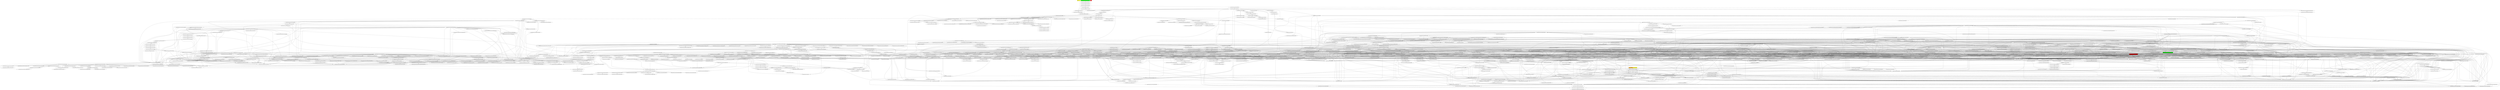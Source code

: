 digraph enhanced {
	"ochiai" [style=striped shape=box fillcolor="yellow"];
	"d4" [style=striped shape=box fillcolor="yellow"];
	"com.google.javascript.rhino.jstype.JSType#163" [style=striped shape=box fillcolor="red"];
	"com.google.javascript.jscomp.TypeCheckTest#4955" [style=striped shape=box fillcolor="green"];
	"com.google.javascript.rhino.jstype.FunctionTypeTest#173" [style=striped shape=box fillcolor="green"];
	"com.google.javascript.rhino.jstype.JSType#416" [style=striped shape=box fillcolor="orange:yellow"];
	"real" [style=striped shape=box fillcolor="red"];
	"com.google.javascript.jscomp.TypeCheck#308" -> "com.google.javascript.jscomp.TypeCheck#291";
	"com.google.common.collect.RegularImmutableMap$LinkedEntry#96" -> "com.google.common.collect.ImmutableEntry#34";
	"com.google.common.collect.Maps#529" -> "com.google.common.collect.ImmutableEntry#34";
	"com.google.javascript.jscomp.JSSourceFile#78" -> "com.google.javascript.jscomp.SourceFile#94" [style=bold];
	"com.google.javascript.rhino.jstype.JSType#957" -> "com.google.javascript.rhino.jstype.FunctionType#879";
	"com.google.javascript.jscomp.ControlFlowAnalysis#150" -> "com.google.javascript.jscomp.ControlFlowAnalysis#780";
	"com.google.javascript.jscomp.ControlFlowAnalysis#483" -> "com.google.javascript.jscomp.ControlFlowAnalysis#780";
	"com.google.javascript.jscomp.ControlFlowAnalysis#695" -> "com.google.javascript.jscomp.ControlFlowAnalysis#780";
	"com.google.javascript.jscomp.mozilla.rhino.ObjToIntMap#362" -> "com.google.javascript.jscomp.mozilla.rhino.ObjToIntMap#326" [style=bold];
	"com.google.javascript.rhino.jstype.UnionTypeBuilder#98" -> "com.google.common.collect.Iterators$12#1010";
	"com.google.javascript.rhino.jstype.UnionType#519" -> "com.google.common.collect.Iterators$12#1010";
	"com.google.javascript.jscomp.TypeInferencePass#57" -> "com.google.common.collect.Iterators$12#1010";
	"com.google.javascript.rhino.jstype.UnionType#259" -> "com.google.common.collect.Iterators$12#1010";
	"com.google.javascript.rhino.jstype.JSType#895" -> "com.google.common.collect.Iterators$12#1010";
	"com.google.javascript.rhino.jstype.UnionType#218" -> "com.google.common.collect.Iterators$12#1010";
	"com.google.javascript.jscomp.FunctionTypeBuilder#420" -> "com.google.javascript.rhino.JSDocInfo#992";
	"com.google.javascript.rhino.JSDocInfoBuilder#863" -> "com.google.javascript.rhino.JSDocInfo#992";
	"com.google.javascript.jscomp.TypeInference#124" -> "com.google.javascript.jscomp.LinkedFlowScope#98";
	"com.google.javascript.jscomp.ClosureCodingConvention#347" -> "com.google.common.collect.ImmutableList#135";
	"com.google.common.collect.ImmutableSet#312" -> "com.google.common.collect.ImmutableSet#325" [style=bold];
	"com.google.javascript.jscomp.InferJSDocInfo#67" -> "com.google.javascript.jscomp.NodeTraversal$AbstractPostOrderCallback#125";
	"com.google.javascript.rhino.Node#835" -> "com.google.javascript.rhino.Node$PropListItem#351";
	"com.google.javascript.rhino.JSDocInfoBuilder#231" -> "com.google.javascript.rhino.JSDocInfo#754";
	"com.google.javascript.rhino.JSDocInfoBuilder#147" -> "com.google.javascript.rhino.JSDocInfo#512" [style=bold];
	"com.google.javascript.rhino.JSDocInfoBuilder#100" -> "com.google.javascript.rhino.JSDocInfoBuilder#91" [style=bold];
	"com.google.javascript.jscomp.parsing.JsDocInfoParser#2191" -> "com.google.javascript.rhino.JSDocInfoBuilder#100" [style=bold];
	"com.google.javascript.jscomp.TypedScopeCreator#183" -> "com.google.javascript.jscomp.TypedScopeCreator$AbstractScopeBuilder#397" [style=bold];
	"com.google.javascript.rhino.Node#824" -> "com.google.javascript.rhino.Node$PropListItem#355";
	"com.google.javascript.jscomp.mozilla.rhino.Parser#2516" -> "com.google.javascript.jscomp.mozilla.rhino.Parser#3298";
	"com.google.javascript.rhino.jstype.FunctionPrototypeType#48" -> "com.google.javascript.rhino.jstype.PrototypeObjectType#344";
	"com.google.javascript.jscomp.TypeInference#307" -> "com.google.javascript.jscomp.TypeInference#633";
	"com.google.javascript.rhino.jstype.JSTypeRegistry#908" -> "com.google.javascript.rhino.jstype.JSTypeRegistry#918";
	"com.google.javascript.jscomp.TypedScopeCreator$AbstractScopeBuilder#988" -> "com.google.javascript.jscomp.TypedScopeCreator$AbstractScopeBuilder#392";
	"com.google.javascript.jscomp.TypedScopeCreator$AbstractScopeBuilder#663" -> "com.google.javascript.jscomp.TypedScopeCreator$AbstractScopeBuilder#392";
	"com.google.javascript.rhino.Node$PropListItem#355" -> "com.google.javascript.rhino.Node$PropListItem#359";
	"com.google.javascript.rhino.Node#776" -> "com.google.javascript.rhino.Node$PropListItem#359";
	"com.google.javascript.rhino.Node$PropListItem#351" -> "com.google.javascript.rhino.Node$PropListItem#359";
	"com.google.javascript.jscomp.parsing.IRFactory$TransformDispatcher#280" -> "com.google.javascript.jscomp.mozilla.rhino.Node$NodeIterator#393";
	"com.google.javascript.jscomp.parsing.IRFactory$TransformDispatcher#277" -> "com.google.javascript.jscomp.mozilla.rhino.Node$NodeIterator#393";
	"com.google.javascript.jscomp.parsing.IRFactory#274" -> "com.google.javascript.jscomp.parsing.TypeSafeDispatcher#119" [style=bold];
	"com.google.javascript.jscomp.parsing.IRFactory$TransformDispatcher#277" -> "com.google.javascript.jscomp.parsing.IRFactory$TransformDispatcher#373" [style=bold];
	"com.google.javascript.rhino.jstype.PrototypeObjectType#404" -> "com.google.javascript.rhino.jstype.FunctionType#867";
	"com.google.javascript.jscomp.NodeTraversal#439" -> "com.google.javascript.jscomp.NodeTraversal#471";
	"com.google.javascript.jscomp.mozilla.rhino.Node#430" -> "com.google.javascript.jscomp.mozilla.rhino.Node$NodeIterator#388" [style=bold];
	"com.google.javascript.jscomp.TypeCheck#1200" -> "com.google.javascript.jscomp.TypeCheck#1810";
	"com.google.javascript.jscomp.TypeCheck#1411" -> "com.google.javascript.jscomp.TypeCheck#1810";
	"com.google.javascript.jscomp.TypeCheck#1235" -> "com.google.javascript.jscomp.TypeCheck#1810";
	"com.google.javascript.jscomp.TypeCheck#1745" -> "com.google.javascript.jscomp.TypeCheck#1810";
	"com.google.javascript.jscomp.TypeCheck#1749" -> "com.google.javascript.jscomp.TypeCheck#1810";
	"com.google.javascript.jscomp.TypeCheck#1707" -> "com.google.javascript.jscomp.TypeCheck#1810";
	"com.google.javascript.jscomp.TypeInference#633" -> "com.google.javascript.rhino.jstype.SimpleSlot#47";
	"com.google.javascript.rhino.jstype.SimpleSlot#47" -> "com.google.javascript.rhino.jstype.SimpleSlot#47";
	"com.google.javascript.rhino.jstype.JSType#895" -> "com.google.javascript.rhino.jstype.FunctionType#634";
	"com.google.javascript.rhino.jstype.JSType#345" -> "com.google.javascript.rhino.jstype.FunctionType#634";
	"com.google.javascript.rhino.jstype.FunctionType#489" -> "com.google.javascript.rhino.jstype.FunctionType#634";
	"com.google.javascript.rhino.jstype.FunctionType#167" -> "com.google.javascript.rhino.jstype.FunctionType#634";
	"com.google.javascript.jscomp.parsing.IRFactory$TransformDispatcher#373" -> "com.google.javascript.jscomp.parsing.IRFactory$TransformDispatcher#389" [style=bold];
	"com.google.javascript.jscomp.parsing.IRFactory$TransformDispatcher#277" -> "com.google.javascript.jscomp.mozilla.rhino.Node$NodeIterator#382";
	"com.google.javascript.jscomp.mozilla.rhino.Node$NodeIterator#382" -> "com.google.javascript.jscomp.mozilla.rhino.Node$NodeIterator#382";
	"com.google.javascript.jscomp.TypedScopeCreator$DiscoverEnumsAndTypedefs#291" -> "com.google.javascript.jscomp.TypedScopeCreator$DiscoverEnumsAndTypedefs#317";
	"com.google.javascript.jscomp.NodeUtil#2695" -> "com.google.javascript.rhino.Node#1267";
	"com.google.javascript.jscomp.TypedScopeCreator#1698" -> "com.google.javascript.rhino.Node#1267";
	"com.google.javascript.jscomp.TypeInferencePass#78" -> "com.google.javascript.rhino.Node#1267";
	"com.google.javascript.jscomp.NodeUtil#1588" -> "com.google.javascript.rhino.Node#1267";
	"com.google.javascript.jscomp.ControlFlowAnalysis#483" -> "com.google.javascript.rhino.Node#1267";
	"com.google.javascript.jscomp.TypeCheck#452" -> "com.google.javascript.rhino.Node#1267";
	"com.google.javascript.jscomp.ControlFlowAnalysis#695" -> "com.google.javascript.rhino.Node#1267";
	"com.google.javascript.jscomp.NodeUtil#2714" -> "com.google.javascript.rhino.Node#1267";
	"com.google.javascript.jscomp.TypedScopeCreator#1718" -> "com.google.javascript.rhino.Node#1267";
	"com.google.javascript.jscomp.TypeCheck#1293" -> "com.google.javascript.rhino.Node#1267";
	"com.google.javascript.jscomp.TypedScopeCreator$AbstractScopeBuilder#472" -> "com.google.javascript.rhino.Node#1267";
	"com.google.javascript.jscomp.ControlFlowGraph#151" -> "com.google.javascript.rhino.Node#1267";
	"com.google.javascript.jscomp.TypeInference#307" -> "com.google.javascript.rhino.Node#1267";
	"com.google.javascript.jscomp.TypeCheck#333" -> "com.google.javascript.rhino.Node#1267";
	"com.google.javascript.jscomp.TypedScopeCreator$AbstractScopeBuilder#741" -> "com.google.javascript.rhino.Node#1267";
	"com.google.javascript.jscomp.TypeCheck#349" -> "com.google.javascript.rhino.Node#1267";
	"com.google.javascript.jscomp.Scope$Var#122" -> "com.google.javascript.rhino.Node#1267";
	"com.google.javascript.rhino.jstype.UnionTypeBuilder#98" -> "com.google.javascript.rhino.jstype.StringType#49";
	"com.google.javascript.rhino.jstype.JSType#895" -> "com.google.javascript.rhino.jstype.StringType#49";
	"com.google.javascript.jscomp.TypeValidator#235" -> "com.google.javascript.rhino.jstype.StringType#49";
	"com.google.javascript.rhino.jstype.JSTypeRegistry#896" -> "com.google.javascript.rhino.jstype.AllType#68" [style=bold];
	"com.google.javascript.jscomp.TypedScopeCreator$AbstractScopeBuilder#663" -> "com.google.javascript.jscomp.TypedScopeCreator#1698";
	"com.google.javascript.jscomp.parsing.JsDocInfoParser#107" -> "com.google.javascript.rhino.JSDocInfoBuilder#77";
	"com.google.javascript.rhino.jstype.JSTypeRegistry#918" -> "com.google.javascript.rhino.jstype.JSTypeRegistry#934";
	"com.google.javascript.rhino.jstype.JSType#599" -> "com.google.javascript.rhino.jstype.JSTypeRegistry#934";
	"com.google.javascript.rhino.jstype.JSTypeRegistry#896" -> "com.google.javascript.rhino.jstype.JSTypeRegistry#934";
	"com.google.javascript.jscomp.TypeInferencePass#88" -> "com.google.javascript.jscomp.NodeTraversal#204";
	"com.google.javascript.jscomp.TypeCheck#369" -> "com.google.javascript.jscomp.NodeTraversal#204";
	"com.google.javascript.jscomp.NodeTraversal#196" -> "com.google.javascript.jscomp.NodeTraversal#204";
	"com.google.javascript.jscomp.mozilla.rhino.ast.FunctionNode#237" -> "com.google.javascript.jscomp.mozilla.rhino.Node#513";
	"com.google.javascript.jscomp.mozilla.rhino.Node#227" -> "com.google.javascript.jscomp.mozilla.rhino.Node#513";
	"com.google.common.collect.SingletonImmutableSet#43" -> "com.google.common.collect.ImmutableSet#340";
	"com.google.common.collect.ImmutableSet$ArrayImmutableSet#372" -> "com.google.common.collect.ImmutableSet#340";
	"com.google.javascript.jscomp.JSSourceFile#72" -> "com.google.javascript.jscomp.SourceFile#79";
	"com.google.javascript.jscomp.SourceFile$Preloaded#301" -> "com.google.javascript.jscomp.SourceFile#79";
	"com.google.javascript.jscomp.ControlFlowAnalysis#138" -> "com.google.javascript.jscomp.ControlFlowAnalysis$1#71" [style=bold];
	"com.google.javascript.rhino.jstype.UnionTypeBuilder#98" -> "com.google.common.collect.Iterators$12#1007";
	"com.google.javascript.rhino.jstype.UnionType#519" -> "com.google.common.collect.Iterators$12#1007";
	"com.google.javascript.jscomp.TypeInferencePass#57" -> "com.google.common.collect.Iterators$12#1007";
	"com.google.javascript.rhino.jstype.UnionType#259" -> "com.google.common.collect.Iterators$12#1007";
	"com.google.javascript.rhino.jstype.JSType#895" -> "com.google.common.collect.Iterators$12#1007";
	"com.google.common.collect.Iterators$12#1010" -> "com.google.common.collect.Iterators$12#1007";
	"com.google.javascript.rhino.jstype.UnionType#218" -> "com.google.common.collect.Iterators$12#1007";
	"com.google.common.collect.RegularImmutableMap#102" -> "com.google.common.collect.ImmutableEntry#44";
	"com.google.common.collect.RegularImmutableMap#48" -> "com.google.common.collect.ImmutableEntry#44";
	"com.google.javascript.jscomp.SuppressDocWarningsGuard#38" -> "com.google.common.collect.ImmutableEntry#44";
	"com.google.common.collect.ImmutableMap$Builder#185" -> "com.google.common.collect.ImmutableEntry#44";
	"com.google.javascript.rhino.jstype.FunctionType#346" -> "com.google.javascript.rhino.jstype.FunctionType#603";
	"com.google.javascript.rhino.jstype.FunctionType#287" -> "com.google.javascript.rhino.jstype.FunctionType#603";
	"com.google.common.collect.RegularImmutableMap#102" -> "com.google.common.collect.ImmutableEntry#40";
	"com.google.common.collect.RegularImmutableMap#48" -> "com.google.common.collect.ImmutableEntry#40";
	"com.google.javascript.jscomp.SuppressDocWarningsGuard#38" -> "com.google.common.collect.ImmutableEntry#40";
	"com.google.common.collect.ImmutableMap$Builder#185" -> "com.google.common.collect.ImmutableEntry#40";
	"com.google.javascript.rhino.jstype.UnionTypeBuilder#98" -> "com.google.javascript.rhino.jstype.BooleanType#49";
	"com.google.javascript.jscomp.LinkedFlowScope#63" -> "com.google.javascript.jscomp.LinkedFlowScope$FlatFlowScopeCache#374";
	"com.google.javascript.jscomp.LinkedFlowScope#86" -> "com.google.javascript.jscomp.LinkedFlowScope$FlatFlowScopeCache#374";
	"com.google.javascript.jscomp.ControlFlowAnalysis#296" -> "com.google.javascript.jscomp.ControlFlowAnalysis#533";
	"com.google.common.collect.Iterators#996" -> "com.google.common.collect.Iterators$12#1004" [style=bold];
	"com.google.javascript.jscomp.parsing.IRFactory#77" -> "com.google.javascript.jscomp.parsing.IRFactory#937";
	"com.google.javascript.jscomp.FunctionTypeBuilder#468" -> "com.google.common.collect.Sets#208";
	"com.google.javascript.jscomp.mozilla.rhino.Parser#3260" -> "com.google.javascript.jscomp.mozilla.rhino.ast.StringLiteral#95" [style=bold];
	"com.google.javascript.jscomp.TypeValidator#118" -> "com.google.javascript.rhino.jstype.JSTypeRegistry#946" [style=bold];
	"com.google.javascript.jscomp.TypeInference#633" -> "com.google.javascript.jscomp.LinkedFlowScope#140";
	"com.google.javascript.jscomp.TypeInference#1065" -> "com.google.javascript.jscomp.LinkedFlowScope#140";
	"com.google.javascript.rhino.jstype.FunctionPrototypeType#55" -> "com.google.javascript.rhino.jstype.PrototypeObjectType#110";
	"com.google.javascript.rhino.jstype.InstanceObjectType#60" -> "com.google.javascript.rhino.jstype.PrototypeObjectType#110";
	"com.google.javascript.rhino.jstype.FunctionType#125" -> "com.google.javascript.rhino.jstype.PrototypeObjectType#110";
	"com.google.javascript.jscomp.parsing.JsDocInfoParser#156" -> "com.google.javascript.rhino.JSDocInfoBuilder#83" [style=bold];
	"com.google.javascript.jscomp.mozilla.rhino.Context#418" -> "com.google.javascript.jscomp.mozilla.rhino.ContextFactory#501" [style=bold];
	"com.google.javascript.jscomp.parsing.Config#77" -> "com.google.common.collect.ImmutableMap#307" [style=bold];
	"com.google.common.collect.ImmutableMap$Builder#202" -> "com.google.common.collect.ImmutableMap$Builder#207" [style=bold];
	"com.google.javascript.jscomp.parsing.Config#77" -> "com.google.common.collect.ImmutableMap$Builder#202";
	"com.google.javascript.rhino.jstype.FunctionType#837" -> "com.google.javascript.rhino.jstype.FunctionType#837";
	"com.google.javascript.rhino.jstype.FunctionType#287" -> "com.google.javascript.rhino.jstype.FunctionType#837";
	"com.google.javascript.jscomp.ControlFlowAnalysis#150" -> "com.google.javascript.jscomp.NodeTraversal#421";
	"com.google.javascript.jscomp.TypedScopeCreator#231" -> "com.google.javascript.jscomp.NodeTraversal#421";
	"com.google.javascript.jscomp.TypedScopeCreator#183" -> "com.google.javascript.jscomp.NodeTraversal#421";
	"com.google.javascript.jscomp.PrepareAst#57" -> "com.google.javascript.jscomp.NodeTraversal#421";
	"com.google.javascript.jscomp.TypedScopeCreator$LocalScopeBuilder#1626" -> "com.google.javascript.jscomp.NodeTraversal#421";
	"com.google.javascript.jscomp.InferJSDocInfo#72" -> "com.google.javascript.jscomp.NodeTraversal#421";
	"com.google.javascript.jscomp.mozilla.rhino.Parser#2320" -> "com.google.javascript.jscomp.mozilla.rhino.Parser#394";
	"com.google.javascript.jscomp.parsing.ParserRunner#90" -> "com.google.javascript.jscomp.mozilla.rhino.Parser#152";
	"com.google.common.collect.AbstractMultimap$EntryIterator#1246" -> "com.google.common.collect.Iterators#105";
	"com.google.javascript.rhino.JSDocInfo#245" -> "com.google.javascript.rhino.JSDocInfo#310";
	"com.google.javascript.jscomp.parsing.JsDocInfoParser#156" -> "com.google.javascript.rhino.JSDocInfoBuilder#379";
	"com.google.javascript.rhino.JSDocInfoBuilder#123" -> "com.google.javascript.rhino.JSDocInfoBuilder#137";
	"com.google.javascript.jscomp.mozilla.rhino.Node#234" -> "com.google.javascript.jscomp.mozilla.rhino.Node#534" [style=bold];
	"com.google.javascript.jscomp.TypedScopeCreator$AbstractScopeBuilder#880" -> "com.google.common.collect.Iterators$1#62";
	"com.google.javascript.rhino.jstype.FunctionType#879" -> "com.google.common.collect.Iterators$1#62";
	"com.google.javascript.jscomp.FunctionTypeBuilder#348" -> "com.google.common.collect.Iterators$1#62";
	"com.google.common.collect.Iterators$5#517" -> "com.google.common.collect.Iterators$1#62";
	"com.google.javascript.rhino.jstype.FunctionType#721" -> "com.google.javascript.rhino.jstype.AllType#95";
	"com.google.javascript.rhino.jstype.FunctionType#677" -> "com.google.javascript.rhino.jstype.AllType#95";
	"com.google.javascript.jscomp.mozilla.rhino.ast.StringLiteral#68" -> "com.google.javascript.jscomp.mozilla.rhino.ast.AstNode#182";
	"com.google.javascript.jscomp.mozilla.rhino.ast.VariableInitializer#81" -> "com.google.javascript.jscomp.mozilla.rhino.ast.AstNode#182";
	"com.google.javascript.jscomp.mozilla.rhino.ast.Comment#91" -> "com.google.javascript.jscomp.mozilla.rhino.ast.AstNode#182";
	"com.google.javascript.jscomp.mozilla.rhino.ast.ExpressionStatement#106" -> "com.google.javascript.jscomp.mozilla.rhino.ast.AstNode#182";
	"com.google.javascript.jscomp.mozilla.rhino.Parser#2078" -> "com.google.javascript.jscomp.mozilla.rhino.TokenStream#299";
	"com.google.javascript.jscomp.mozilla.rhino.Parser#322" -> "com.google.javascript.jscomp.mozilla.rhino.TokenStream#299";
	"com.google.javascript.jscomp.mozilla.rhino.Parser#1874" -> "com.google.javascript.jscomp.mozilla.rhino.TokenStream#299";
	"com.google.javascript.jscomp.mozilla.rhino.ast.FunctionNode#136" -> "com.google.javascript.jscomp.mozilla.rhino.ast.ScriptNode#85";
	"com.google.javascript.jscomp.mozilla.rhino.ast.AstRoot#70" -> "com.google.javascript.jscomp.mozilla.rhino.ast.ScriptNode#85";
	"com.google.common.collect.Lists$ReverseList#807" -> "com.google.common.collect.Lists$ReverseList$1#809" [style=bold];
	"com.google.common.collect.Iterators#502" -> "com.google.common.collect.Iterators$5#503" [style=bold];
	"com.google.javascript.rhino.jstype.FunctionType#287" -> "com.google.javascript.rhino.jstype.FunctionType#829" [style=bold];
	"com.google.javascript.jscomp.FunctionTypeBuilder#682" -> "com.google.javascript.rhino.jstype.FunctionType#824";
	"com.google.common.collect.RegularImmutableMap$EntrySet#154" -> "com.google.common.collect.RegularImmutableMap#36";
	"com.google.javascript.jscomp.SemanticReverseAbstractInterpreter#115" -> "com.google.javascript.jscomp.ChainableReverseAbstractInterpreter#61";
	"com.google.javascript.jscomp.parsing.JsDocInfoParser#107" -> "com.google.javascript.rhino.JSDocInfoBuilder#67" [style=bold];
	"com.google.common.collect.RegularImmutableMap#35" -> "com.google.common.collect.RegularImmutableMap#35";
	"com.google.javascript.jscomp.SuppressDocWarningsGuard#38" -> "com.google.common.collect.RegularImmutableMap#35";
	"com.google.common.collect.ImmutableMap$Builder#185" -> "com.google.common.collect.RegularImmutableMap#35";
	"com.google.javascript.jscomp.parsing.JsDocInfoParser#2199" -> "com.google.javascript.rhino.JSDocInfoBuilder#123" [style=bold];
	"com.google.javascript.rhino.jstype.JSTypeRegistry#1287" -> "com.google.javascript.rhino.jstype.JSTypeRegistry#969";
	"com.google.javascript.jscomp.parsing.JsDocInfoParser#1582" -> "com.google.javascript.jscomp.parsing.JsDocInfoParser#1627";
	"com.google.javascript.jscomp.NodeTraversal#439" -> "com.google.javascript.jscomp.NodeTraversal#439";
	"com.google.javascript.jscomp.NodeTraversal#307" -> "com.google.javascript.jscomp.NodeTraversal#439";
	"com.google.javascript.jscomp.NodeTraversal#246" -> "com.google.javascript.jscomp.NodeTraversal#439";
	"com.google.javascript.jscomp.NodeTraversal#471" -> "com.google.javascript.jscomp.NodeTraversal#439";
	"com.google.javascript.jscomp.mozilla.rhino.Parser#2137" -> "com.google.javascript.jscomp.mozilla.rhino.Parser#379";
	"com.google.javascript.jscomp.mozilla.rhino.Parser#2059" -> "com.google.javascript.jscomp.mozilla.rhino.Parser#379";
	"com.google.javascript.jscomp.mozilla.rhino.Parser#2113" -> "com.google.javascript.jscomp.mozilla.rhino.Parser#379";
	"com.google.javascript.jscomp.mozilla.rhino.Parser#1874" -> "com.google.javascript.jscomp.mozilla.rhino.Parser#379";
	"com.google.javascript.jscomp.mozilla.rhino.Parser#2433" -> "com.google.javascript.jscomp.mozilla.rhino.Parser#379";
	"com.google.javascript.jscomp.mozilla.rhino.Parser#412" -> "com.google.javascript.jscomp.mozilla.rhino.Parser#379";
	"com.google.javascript.jscomp.mozilla.rhino.Parser#2189" -> "com.google.javascript.jscomp.mozilla.rhino.Parser#379";
	"com.google.javascript.jscomp.mozilla.rhino.Parser#621" -> "com.google.javascript.jscomp.mozilla.rhino.Parser#379";
	"com.google.javascript.jscomp.mozilla.rhino.Parser#2176" -> "com.google.javascript.jscomp.mozilla.rhino.Parser#379";
	"com.google.javascript.jscomp.mozilla.rhino.Parser#772" -> "com.google.javascript.jscomp.mozilla.rhino.Parser#379";
	"com.google.javascript.jscomp.mozilla.rhino.Parser#2163" -> "com.google.javascript.jscomp.mozilla.rhino.Parser#379";
	"com.google.javascript.jscomp.mozilla.rhino.Parser#2150" -> "com.google.javascript.jscomp.mozilla.rhino.Parser#379";
	"com.google.javascript.jscomp.mozilla.rhino.Parser#692" -> "com.google.javascript.jscomp.mozilla.rhino.Parser#379";
	"com.google.common.collect.AbstractMultimap$Entries#1196" -> "com.google.common.collect.AbstractMultimap$Entries#1196";
	"com.google.common.collect.AbstractMultimap$EntrySet#1283" -> "com.google.common.collect.AbstractMultimap$Entries#1196";
	"com.google.javascript.jscomp.TypeInference#307" -> "com.google.javascript.jscomp.TypeInference#600";
	"com.google.common.collect.AbstractMultimap#253" -> "com.google.common.collect.AbstractMultimap$Entries#1198";
	"com.google.javascript.rhino.jstype.UnionType#82" -> "com.google.common.collect.RegularImmutableList#170" [style=bold];
	"com.google.javascript.jscomp.TypeCheckTest#4955" -> "com.google.javascript.jscomp.TypeCheckTest#8291";
	"com.google.javascript.jscomp.mozilla.rhino.ast.VariableDeclaration#72" -> "com.google.javascript.jscomp.mozilla.rhino.ast.AstNode#171";
	"com.google.javascript.jscomp.mozilla.rhino.ast.Name#84" -> "com.google.javascript.jscomp.mozilla.rhino.ast.AstNode#171";
	"com.google.javascript.jscomp.mozilla.rhino.ast.Block#63" -> "com.google.javascript.jscomp.mozilla.rhino.ast.AstNode#171";
	"com.google.javascript.jscomp.mozilla.rhino.ast.FunctionCall#68" -> "com.google.javascript.jscomp.mozilla.rhino.ast.AstNode#171";
	"com.google.javascript.jscomp.TypeCheckTest#8401" -> "com.google.javascript.jscomp.JSSourceFile#55";
	"com.google.javascript.jscomp.TypeCheck#1411" -> "com.google.common.collect.Iterators$5#517";
	"com.google.javascript.rhino.jstype.FunctionType#320" -> "com.google.common.collect.Iterators$5#517";
	"com.google.javascript.jscomp.Tracer#421" -> "com.google.javascript.jscomp.Tracer#967";
	"com.google.javascript.jscomp.Tracer#250" -> "com.google.javascript.jscomp.Tracer#967";
	"com.google.javascript.jscomp.FunctionTypeBuilder#682" -> "com.google.javascript.rhino.jstype.FunctionType#817";
	"com.google.javascript.rhino.JSDocInfoBuilder#628" -> "com.google.javascript.rhino.JSDocInfo#330";
	"com.google.javascript.jscomp.FunctionTypeBuilder#348" -> "com.google.javascript.rhino.JSDocInfo#330";
	"com.google.javascript.rhino.JSDocInfoBuilder#863" -> "com.google.javascript.rhino.JSDocInfo#330";
	"com.google.javascript.jscomp.mozilla.rhino.ObjToIntMap#362" -> "com.google.javascript.jscomp.mozilla.rhino.ObjToIntMap#304" [style=bold];
	"com.google.javascript.jscomp.TypeInference#124" -> "com.google.javascript.jscomp.LinkedFlowScope#103";
	"com.google.javascript.jscomp.TypeInference#1283" -> "com.google.javascript.jscomp.LinkedFlowScope#103";
	"com.google.javascript.jscomp.TypeInference#499" -> "com.google.javascript.jscomp.LinkedFlowScope#112";
	"com.google.javascript.rhino.jstype.JSTypeRegistry#659" -> "com.google.javascript.rhino.jstype.JSType#618";
	"com.google.javascript.jscomp.parsing.JsDocInfoParser#2074" -> "com.google.javascript.rhino.Node#756";
	"com.google.javascript.jscomp.parsing.JsDocInfoParser#2063" -> "com.google.javascript.rhino.Node#756";
	"com.google.javascript.jscomp.parsing.IRFactory#1267" -> "com.google.javascript.rhino.Node#756";
	"com.google.javascript.jscomp.parsing.IRFactory#1255" -> "com.google.javascript.rhino.Node#756";
	"com.google.javascript.jscomp.parsing.IRFactory#1271" -> "com.google.javascript.rhino.Node#756";
	"com.google.javascript.jscomp.parsing.IRFactory#1251" -> "com.google.javascript.rhino.Node#756";
	"com.google.javascript.jscomp.parsing.JsDocInfoParser#2069" -> "com.google.javascript.rhino.Node#756";
	"com.google.javascript.jscomp.parsing.IRFactory#1259" -> "com.google.javascript.rhino.Node#756";
	"com.google.javascript.jscomp.LinkedFlowScope$FlatFlowScopeCache#482" -> "com.google.javascript.jscomp.Scope#423";
	"com.google.javascript.jscomp.ComposeWarningsGuard#69" -> "com.google.common.collect.Lists$ReverseList$1#821";
	"com.google.common.collect.Lists$ReverseList$1#829" -> "com.google.common.collect.Lists$ReverseList$1#821";
	"com.google.javascript.jscomp.mozilla.rhino.Parser#3233" -> "com.google.javascript.jscomp.mozilla.rhino.Node#557";
	"com.google.javascript.jscomp.mozilla.rhino.Parser#2078" -> "com.google.javascript.jscomp.mozilla.rhino.Node#557";
	"com.google.javascript.jscomp.mozilla.rhino.Parser#621" -> "com.google.javascript.jscomp.mozilla.rhino.Node#557";
	"com.google.javascript.jscomp.mozilla.rhino.ast.ExpressionStatement#122" -> "com.google.javascript.jscomp.mozilla.rhino.Node#557";
	"com.google.javascript.jscomp.mozilla.rhino.Parser#2461" -> "com.google.javascript.jscomp.mozilla.rhino.Node#557";
	"com.google.javascript.jscomp.mozilla.rhino.Parser#3260" -> "com.google.javascript.jscomp.mozilla.rhino.Node#557";
	"com.google.javascript.jscomp.mozilla.rhino.Parser#2606" -> "com.google.javascript.jscomp.mozilla.rhino.Node#557";
	"com.google.javascript.jscomp.mozilla.rhino.Parser#2516" -> "com.google.javascript.jscomp.mozilla.rhino.Node#557";
	"com.google.javascript.jscomp.mozilla.rhino.Parser#280" -> "com.google.javascript.jscomp.mozilla.rhino.Node#557";
	"com.google.javascript.jscomp.mozilla.rhino.Parser#988" -> "com.google.javascript.jscomp.mozilla.rhino.Node#557";
	"com.google.javascript.jscomp.mozilla.rhino.Parser#1874" -> "com.google.javascript.jscomp.mozilla.rhino.Node#557";
	"com.google.javascript.jscomp.TypeInference#600" -> "com.google.javascript.jscomp.TypeInference#613";
	"com.google.javascript.jscomp.TypeInference#549" -> "com.google.javascript.jscomp.TypeInference#613";
	"com.google.javascript.jscomp.TypedScopeCreator$AbstractScopeBuilder#1268" -> "com.google.javascript.jscomp.NodeTraversal#400";
	"com.google.javascript.jscomp.TypedScopeCreator$AbstractScopeBuilder#428" -> "com.google.javascript.jscomp.NodeTraversal#400";
	"com.google.javascript.jscomp.LinkedFlowScope#140" -> "com.google.javascript.rhino.jstype.SimpleSlot#59";
	"com.google.javascript.jscomp.ComposeWarningsGuard#69" -> "com.google.common.collect.Lists$ReverseList$1#829";
	"com.google.javascript.jscomp.TypedScopeCreator$AbstractScopeBuilder#779" -> "com.google.javascript.jscomp.FunctionTypeBuilder#294";
	"com.google.javascript.jscomp.ChainableReverseAbstractInterpreter#61" -> "com.google.javascript.jscomp.ChainableReverseAbstractInterpreter$2#245" [style=bold];
	"com.google.javascript.jscomp.DataFlowAnalysis#180" -> "com.google.javascript.jscomp.DataFlowAnalysis#202";
	"com.google.javascript.jscomp.LinkedFlowScope$LinkedFlowSlot#365" -> "com.google.javascript.rhino.jstype.SimpleSlot#52";
	"com.google.javascript.jscomp.parsing.IRFactory#128" -> "com.google.javascript.jscomp.mozilla.rhino.ast.ScriptNode#93";
	"com.google.javascript.rhino.jstype.FunctionType#837" -> "com.google.javascript.rhino.jstype.FunctionType#802";
	"com.google.javascript.rhino.jstype.FunctionType#789" -> "com.google.javascript.rhino.jstype.FunctionType#802";
	"com.google.javascript.jscomp.mozilla.rhino.ast.AstNode#235" -> "com.google.javascript.jscomp.mozilla.rhino.ast.AstNode#198";
	"com.google.javascript.rhino.jstype.FunctionType#879" -> "com.google.javascript.rhino.jstype.JSType#841";
	"com.google.javascript.jscomp.TypeInference#600" -> "com.google.javascript.rhino.jstype.JSType#841";
	"com.google.javascript.jscomp.TypeInference#798" -> "com.google.javascript.rhino.jstype.JSType#841";
	"com.google.javascript.jscomp.TypeCheck#1457" -> "com.google.javascript.rhino.jstype.JSType#841";
	"com.google.javascript.jscomp.TypedScopeCreator$AbstractScopeBuilder#1378" -> "com.google.javascript.rhino.jstype.JSType#841";
	"com.google.javascript.jscomp.TypeInference#549" -> "com.google.javascript.rhino.jstype.JSType#841";
	"com.google.javascript.rhino.jstype.UnionType#218" -> "com.google.javascript.rhino.jstype.JSType#841";
	"com.google.javascript.rhino.jstype.JSType#484" -> "com.google.javascript.rhino.jstype.JSType#841";
	"com.google.javascript.jscomp.TypeCheck#831" -> "com.google.javascript.rhino.jstype.JSType#841";
	"com.google.javascript.jscomp.TypeInference#1051" -> "com.google.javascript.rhino.jstype.JSType#841";
	"com.google.javascript.jscomp.TypeValidator#473" -> "com.google.javascript.rhino.jstype.JSType#841";
	"com.google.javascript.jscomp.TypedScopeCreator#183" -> "com.google.javascript.rhino.jstype.FunctionType#809";
	"com.google.javascript.jscomp.Scope#288" -> "com.google.javascript.rhino.jstype.FunctionType#809";
	"com.google.javascript.rhino.JSDocInfo#849" -> "com.google.common.collect.ImmutableSet#312";
	"com.google.javascript.jscomp.parsing.Config#77" -> "com.google.common.collect.Iterators$11#971";
	"com.google.javascript.jscomp.ComposeWarningsGuard#88" -> "com.google.common.collect.Iterators$11#971";
	"com.google.common.collect.Sets#208" -> "com.google.common.collect.Iterators$11#971";
	"com.google.javascript.jscomp.SuppressDocWarningsGuard#38" -> "com.google.common.collect.Iterators$11#971";
	"com.google.common.collect.ImmutableMap$Builder#185" -> "com.google.common.collect.Iterators$11#971";
	"com.google.javascript.jscomp.SemanticReverseAbstractInterpreter#115" -> "com.google.javascript.jscomp.SemanticReverseAbstractInterpreter$5#102" [style=bold];
	"com.google.javascript.jscomp.TypeCheck#1200" -> "com.google.javascript.jscomp.Scope#434";
	"com.google.javascript.jscomp.Scope#423" -> "com.google.javascript.jscomp.Scope#434";
	"com.google.javascript.jscomp.TypeInference#499" -> "com.google.javascript.jscomp.Scope#434";
	"com.google.javascript.jscomp.Scope#434" -> "com.google.javascript.jscomp.Scope#434";
	"com.google.javascript.jscomp.TypeCheck#1345" -> "com.google.javascript.jscomp.Scope#434";
	"com.google.javascript.jscomp.TypedScopeCreator$LocalScopeBuilder#1651" -> "com.google.javascript.jscomp.Scope#434";
	"com.google.javascript.jscomp.TypedScopeCreator$AbstractScopeBuilder#1378" -> "com.google.javascript.jscomp.Scope#434";
	"com.google.javascript.jscomp.TypeInference#613" -> "com.google.javascript.jscomp.Scope#434";
	"com.google.javascript.jscomp.TypedScopeCreator$AbstractScopeBuilder#988" -> "com.google.javascript.jscomp.Scope#434";
	"com.google.javascript.jscomp.TypedScopeCreator$AbstractScopeBuilder#779" -> "com.google.javascript.jscomp.Scope#434";
	"com.google.javascript.jscomp.TypeCheck#411" -> "com.google.javascript.jscomp.Scope#434";
	"com.google.javascript.jscomp.TypeInferencePass$TypeInferringCallback#129" -> "com.google.javascript.jscomp.NodeTraversal#413";
	"com.google.javascript.jscomp.TypeInferencePass$TypeInferringCallback#121" -> "com.google.javascript.jscomp.NodeTraversal#413";
	"com.google.javascript.jscomp.TypeInference#633" -> "com.google.javascript.rhino.jstype.SimpleSlot#67";
	"com.google.javascript.jscomp.JSSourceFile#55" -> "com.google.javascript.jscomp.JSSourceFile#72" [style=bold];
	"com.google.javascript.rhino.Node#792" -> "com.google.javascript.rhino.Node#741";
	"com.google.javascript.rhino.Node#808" -> "com.google.javascript.rhino.Node#741";
	"com.google.javascript.jscomp.JsAst#77" -> "com.google.javascript.jscomp.JSSourceFile#78";
	"com.google.javascript.jscomp.mozilla.rhino.Parser#1098" -> "com.google.javascript.jscomp.mozilla.rhino.ast.AstNode#191";
	"com.google.javascript.jscomp.mozilla.rhino.ast.FunctionNode#237" -> "com.google.javascript.jscomp.mozilla.rhino.ast.AstNode#191";
	"com.google.javascript.jscomp.mozilla.rhino.ast.InfixExpression#85" -> "com.google.javascript.jscomp.mozilla.rhino.ast.AstNode#191";
	"com.google.javascript.jscomp.mozilla.rhino.Parser#276" -> "com.google.javascript.jscomp.mozilla.rhino.ast.AstNode#191";
	"com.google.javascript.jscomp.mozilla.rhino.Parser#692" -> "com.google.javascript.jscomp.mozilla.rhino.ast.AstNode#191";
	"com.google.javascript.jscomp.mozilla.rhino.ast.InfixExpression#92" -> "com.google.javascript.jscomp.mozilla.rhino.ast.AstNode#191";
	"com.google.javascript.jscomp.mozilla.rhino.ast.AstNode#263" -> "com.google.javascript.jscomp.mozilla.rhino.ast.AstNode#191";
	"com.google.javascript.jscomp.mozilla.rhino.Parser#2516" -> "com.google.javascript.jscomp.mozilla.rhino.ast.AstNode#191";
	"com.google.javascript.jscomp.mozilla.rhino.Parser#2059" -> "com.google.javascript.jscomp.mozilla.rhino.ast.AstNode#191";
	"com.google.javascript.jscomp.mozilla.rhino.ast.ExpressionStatement#91" -> "com.google.javascript.jscomp.mozilla.rhino.ast.AstNode#191";
	"com.google.javascript.jscomp.mozilla.rhino.ast.AstNode#207" -> "com.google.javascript.jscomp.mozilla.rhino.ast.AstNode#191";
	"com.google.javascript.jscomp.DataFlowAnalysis$BranchedForwardDataFlowAnalysis#445" -> "com.google.javascript.jscomp.TypeInference#63";
	"com.google.javascript.jscomp.DataFlowAnalysis$BranchedForwardDataFlowAnalysis#459" -> "com.google.javascript.jscomp.TypeInference#63";
	"com.google.javascript.jscomp.DataFlowAnalysis$BranchedForwardDataFlowAnalysis#394" -> "com.google.javascript.jscomp.TypeInference#63";
	"com.google.javascript.jscomp.TypeInference#63" -> "com.google.javascript.jscomp.TypeInference#63";
	"com.google.common.collect.ImmutableMap#235" -> "com.google.common.collect.ImmutableMap#135";
	"com.google.common.collect.ImmutableMap$Builder#174" -> "com.google.common.collect.ImmutableMap#135";
	"com.google.common.collect.Iterators#1026" -> "com.google.common.collect.Iterators$13#1026" [style=bold];
	"com.google.javascript.jscomp.TypeInferencePass#146" -> "com.google.javascript.jscomp.ControlFlowAnalysis#145";
	"com.google.javascript.jscomp.CodingConvention$AssertionFunctionSpec#315" -> "com.google.javascript.jscomp.CodingConvention$AssertionFunctionSpec#319";
	"com.google.javascript.jscomp.ClosureCodingConvention#347" -> "com.google.javascript.jscomp.CodingConvention$AssertionFunctionSpec#319";
	"com.google.javascript.jscomp.DiagnosticGroupWarningsGuard#48" -> "com.google.common.collect.Iterators$13#1029";
	"com.google.common.collect.Sets#208" -> "com.google.common.collect.Iterators$13#1029";
	"com.google.common.collect.Iterables$3#427" -> "com.google.common.collect.Iterables#57" [style=bold];
	"com.google.javascript.jscomp.Compiler#223" -> "com.google.javascript.jscomp.DiagnosticGroupWarningsGuard#31";
	"com.google.javascript.jscomp.SuppressDocWarningsGuard#38" -> "com.google.javascript.jscomp.DiagnosticGroupWarningsGuard#31";
	"com.google.common.collect.AbstractMultimap$EntryIterator#1246" -> "com.google.common.collect.AbstractMultimap#87";
	"com.google.common.collect.AbstractMultimap$WrappedCollection#408" -> "com.google.common.collect.AbstractMultimap#87";
	"com.google.common.collect.AbstractMultimap$WrappedCollection$WrappedIterator#489" -> "com.google.common.collect.AbstractMultimap#87";
	"com.google.javascript.jscomp.TypeInference#499" -> "com.google.javascript.jscomp.Scope$Var#161";
	"com.google.javascript.jscomp.TypeCheck#1772" -> "com.google.javascript.rhino.JSDocInfo#906";
	"com.google.javascript.rhino.JSDocInfoBuilder#879" -> "com.google.javascript.rhino.JSDocInfo#906";
	"com.google.javascript.jscomp.TypedScopeCreator$AbstractScopeBuilder#1268" -> "com.google.javascript.rhino.JSDocInfo#906";
	"com.google.javascript.jscomp.TypedScopeCreator$AbstractScopeBuilder#1127" -> "com.google.javascript.rhino.JSDocInfo#906";
	"com.google.javascript.jscomp.TypeInference#307" -> "com.google.javascript.rhino.JSDocInfo#906";
	"com.google.javascript.jscomp.TypedScopeCreator$AbstractScopeBuilder#779" -> "com.google.javascript.rhino.JSDocInfo#906";
	"com.google.javascript.jscomp.TypedScopeCreator$AbstractScopeBuilder#603" -> "com.google.javascript.rhino.JSDocInfo#906";
	"com.google.javascript.rhino.jstype.FunctionType#453" -> "com.google.javascript.rhino.jstype.PrototypeObjectType#189";
	"com.google.javascript.jscomp.TypeInferencePass#57" -> "com.google.javascript.jscomp.CodingConvention$AssertionFunctionSpec#326";
	"com.google.javascript.jscomp.parsing.JsDocInfoParser#1627" -> "com.google.javascript.jscomp.parsing.JsDocInfoParser#1659";
	"com.google.javascript.rhino.jstype.UnionTypeBuilder#192" -> "com.google.javascript.rhino.jstype.UnionType#82" [style=bold];
	"com.google.javascript.jscomp.mozilla.rhino.TokenStream#1281" -> "com.google.javascript.jscomp.mozilla.rhino.TokenStream#1407";
	"com.google.javascript.jscomp.mozilla.rhino.Parser#2516" -> "com.google.javascript.jscomp.mozilla.rhino.ast.FunctionCall#89";
	"com.google.javascript.jscomp.TypeInference#124" -> "com.google.javascript.jscomp.Scope$Var#168";
	"com.google.javascript.jscomp.DiagnosticGroupWarningsGuard#48" -> "com.google.javascript.jscomp.DiagnosticGroup#108";
	"com.google.javascript.jscomp.ComposeWarningsGuard#88" -> "com.google.javascript.jscomp.DiagnosticGroup#108";
	"com.google.javascript.jscomp.DiagnosticGroupWarningsGuard#48" -> "com.google.common.collect.Iterators$13#1032";
	"com.google.common.collect.Sets#208" -> "com.google.common.collect.Iterators$13#1032";
	"com.google.javascript.jscomp.TypeCheckTest#8401" -> "com.google.common.base.Joiner#164";
	"com.google.javascript.jscomp.parsing.Config#77" -> "com.google.common.collect.ImmutableMap#124";
	"com.google.javascript.jscomp.TypeInferencePass#146" -> "com.google.javascript.jscomp.ControlFlowAnalysis#150";
	"com.google.javascript.jscomp.TypeCheck#1411" -> "com.google.javascript.jscomp.TypeValidator#559";
	"com.google.javascript.jscomp.FunctionTypeBuilder#682" -> "com.google.javascript.rhino.jstype.JSTypeRegistry#761";
	"com.google.javascript.jscomp.mozilla.rhino.ContextFactory#440" -> "com.google.javascript.jscomp.mozilla.rhino.Kit#316";
	"com.google.javascript.jscomp.mozilla.rhino.ContextFactory#451" -> "com.google.javascript.jscomp.mozilla.rhino.Kit#316";
	"com.google.javascript.jscomp.Compiler#299" -> "com.google.javascript.jscomp.Compiler#398" [style=bold];
	"com.google.javascript.jscomp.TypeInference#307" -> "com.google.javascript.jscomp.TypeInference#481";
	"com.google.javascript.jscomp.parsing.JsDocInfoParser#1048" -> "com.google.javascript.rhino.JSDocInfoBuilder#177";
	"com.google.javascript.jscomp.parsing.JsDocInfoParser#1077" -> "com.google.javascript.rhino.JSDocInfoBuilder#177";
	"com.google.javascript.jscomp.TypeCheckTest#8401" -> "com.google.javascript.jscomp.Compiler#1807";
	"com.google.javascript.rhino.jstype.JSType#163" -> "com.google.javascript.rhino.jstype.NoObjectType#90";
	"com.google.common.collect.EmptyImmutableList#36" -> "com.google.common.collect.Iterators#78";
	"com.google.common.collect.Iterators$5#503" -> "com.google.common.collect.Iterators#78";
	"com.google.common.collect.EmptyImmutableSet#31" -> "com.google.common.collect.Iterators#78";
	"com.google.javascript.jscomp.Compiler#223" -> "com.google.javascript.jscomp.CompilerOptions#907" [style=bold];
	"com.google.javascript.jscomp.TypeCheck#452" -> "com.google.javascript.jscomp.TypeCheck#1411";
	"com.google.javascript.rhino.jstype.ObjectType#109" -> "com.google.javascript.rhino.jstype.NoObjectType#95";
	"com.google.javascript.rhino.jstype.PrototypeObjectType#203" -> "com.google.javascript.rhino.jstype.UnknownType#146";
	"com.google.javascript.jscomp.parsing.IRFactory$TransformDispatcher#500" -> "com.google.javascript.jscomp.mozilla.rhino.ast.FunctionCall#79";
	"com.google.common.collect.AbstractMultimap$RandomAccessWrappedList#818" -> "com.google.common.collect.AbstractMultimap$WrappedList#688" [style=bold];
	"com.google.javascript.jscomp.mozilla.rhino.CompilerEnvirons#68" -> "com.google.javascript.jscomp.mozilla.rhino.Context#2188" [style=bold];
	"com.google.javascript.jscomp.TypeInferencePass#103" -> "com.google.javascript.jscomp.TypeInferencePass#146" [style=bold];
	"com.google.javascript.rhino.JSDocInfoBuilder#863" -> "com.google.javascript.rhino.JSDocInfo#930";
	"com.google.javascript.jscomp.FunctionTypeBuilder#294" -> "com.google.javascript.rhino.JSDocInfo#930";
	"com.google.javascript.jscomp.TypedScopeCreator$GlobalScopeBuilder#1547" -> "com.google.javascript.rhino.JSDocInfo#922";
	"com.google.javascript.rhino.JSDocInfoBuilder#879" -> "com.google.javascript.rhino.JSDocInfo#922";
	"com.google.javascript.jscomp.TypedScopeCreator$DiscoverEnumsAndTypedefs#317" -> "com.google.javascript.rhino.JSDocInfo#922";
	"com.google.javascript.jscomp.TypeInference#633" -> "com.google.javascript.jscomp.TypeInference#499";
	"com.google.javascript.jscomp.TypeInference#307" -> "com.google.javascript.jscomp.TypeInference#499";
	"com.google.javascript.jscomp.TypeInference#481" -> "com.google.javascript.jscomp.TypeInference#499";
	"com.google.common.collect.ImmutableMap#235" -> "com.google.common.collect.RegularImmutableMap#48";
	"com.google.common.collect.ImmutableMap$Builder#207" -> "com.google.common.collect.RegularImmutableMap#48";
	"com.google.javascript.jscomp.mozilla.rhino.ast.InfixExpression#85" -> "com.google.javascript.jscomp.mozilla.rhino.ast.AstNode#163";
	"com.google.javascript.jscomp.mozilla.rhino.ast.Name#61" -> "com.google.javascript.jscomp.mozilla.rhino.ast.AstNode#163";
	"com.google.javascript.jscomp.mozilla.rhino.ast.Jump#61" -> "com.google.javascript.jscomp.mozilla.rhino.ast.AstNode#163";
	"com.google.javascript.jscomp.mozilla.rhino.ast.AstNode#171" -> "com.google.javascript.jscomp.mozilla.rhino.ast.AstNode#163";
	"com.google.javascript.jscomp.mozilla.rhino.ast.AstNode#182" -> "com.google.javascript.jscomp.mozilla.rhino.ast.AstNode#163";
	"com.google.javascript.jscomp.mozilla.rhino.Parser#2516" -> "com.google.javascript.jscomp.mozilla.rhino.ast.FunctionCall#68";
	"com.google.javascript.jscomp.graph.LinkedDirectedGraph#71" -> "com.google.javascript.jscomp.graph.DiGraph#28" [style=bold];
	"com.google.javascript.jscomp.Compiler#299" -> "com.google.javascript.jscomp.Compiler#375" [style=bold];
	"com.google.javascript.jscomp.parsing.JsDocInfoParser#156" -> "com.google.javascript.rhino.JSDocInfoBuilder#147";
	"com.google.javascript.jscomp.TypeInferencePass#146" -> "com.google.javascript.jscomp.ControlFlowAnalysis#138";
	"com.google.javascript.rhino.jstype.UnionTypeBuilder#98" -> "com.google.javascript.rhino.jstype.FunctionPrototypeType#48";
	"com.google.javascript.rhino.jstype.FunctionType#603" -> "com.google.javascript.rhino.jstype.FunctionPrototypeType#48";
	"com.google.javascript.rhino.jstype.FunctionType#736" -> "com.google.javascript.rhino.jstype.FunctionPrototypeType#48";
	"com.google.javascript.rhino.jstype.PrototypeObjectType#142" -> "com.google.javascript.rhino.jstype.FunctionPrototypeType#48";
	"com.google.javascript.rhino.jstype.JSType#895" -> "com.google.javascript.rhino.jstype.FunctionPrototypeType#48";
	"com.google.javascript.rhino.jstype.ObjectType#471" -> "com.google.javascript.rhino.jstype.FunctionPrototypeType#48";
	"com.google.javascript.rhino.jstype.JSType#630" -> "com.google.javascript.rhino.jstype.FunctionPrototypeType#48";
	"com.google.javascript.rhino.jstype.PrototypeObjectType#469" -> "com.google.javascript.rhino.jstype.FunctionPrototypeType#48";
	"com.google.javascript.jscomp.TypeCheck#1264" -> "com.google.javascript.rhino.jstype.FunctionPrototypeType#48";
	"com.google.javascript.rhino.jstype.PrototypeObjectType#424" -> "com.google.javascript.rhino.jstype.FunctionPrototypeType#48";
	"com.google.javascript.rhino.jstype.PrototypeObjectType#203" -> "com.google.javascript.rhino.jstype.FunctionPrototypeType#48";
	"com.google.javascript.jscomp.TypeCheck#1411" -> "com.google.javascript.rhino.jstype.FunctionPrototypeType#48";
	"com.google.javascript.jscomp.TypeCheck#1235" -> "com.google.javascript.rhino.jstype.FunctionPrototypeType#48";
	"com.google.javascript.rhino.jstype.ObjectType#448" -> "com.google.javascript.rhino.jstype.FunctionPrototypeType#48";
	"com.google.javascript.rhino.jstype.ObjectType#404" -> "com.google.javascript.rhino.jstype.FunctionPrototypeType#48";
	"com.google.javascript.jscomp.TypedScopeCreator$AbstractScopeBuilder#1268" -> "com.google.javascript.rhino.jstype.FunctionPrototypeType#48";
	"com.google.javascript.jscomp.TypeInference#613" -> "com.google.javascript.rhino.jstype.FunctionPrototypeType#48";
	"com.google.javascript.jscomp.InferJSDocInfo#85" -> "com.google.javascript.rhino.jstype.FunctionPrototypeType#48";
	"com.google.javascript.jscomp.TypeInference#549" -> "com.google.javascript.rhino.jstype.FunctionPrototypeType#48";
	"com.google.javascript.jscomp.TypeValidator#235" -> "com.google.javascript.rhino.jstype.FunctionPrototypeType#48";
	"com.google.javascript.rhino.jstype.PrototypeObjectType#527" -> "com.google.javascript.rhino.jstype.FunctionPrototypeType#48";
	"com.google.javascript.rhino.jstype.PrototypeObjectType#404" -> "com.google.javascript.rhino.jstype.FunctionPrototypeType#48";
	"com.google.javascript.rhino.JSDocInfoBuilder#879" -> "com.google.javascript.rhino.JSDocInfo#914";
	"com.google.javascript.jscomp.TypedScopeCreator$DiscoverEnumsAndTypedefs#317" -> "com.google.javascript.rhino.JSDocInfo#914";
	"com.google.javascript.jscomp.NodeTraversal#439" -> "com.google.javascript.jscomp.NodeTraversal#614";
	"com.google.javascript.jscomp.ClosureCodingConvention#347" -> "com.google.javascript.jscomp.CodingConvention$AssertionFunctionSpec#315" [style=bold];
	"com.google.javascript.jscomp.CompilerInput#102" -> "com.google.javascript.jscomp.JsAst#49";
	"com.google.javascript.rhino.jstype.UnionTypeBuilder#98" -> "com.google.javascript.rhino.jstype.UnionType#93";
	"com.google.javascript.rhino.jstype.FunctionType#677" -> "com.google.javascript.rhino.jstype.UnknownType#120";
	"com.google.javascript.rhino.jstype.FunctionType#721" -> "com.google.javascript.rhino.jstype.UnknownType#120";
	"com.google.javascript.jscomp.CompilerInput#81" -> "com.google.javascript.jscomp.JsAst#42";
	"com.google.javascript.rhino.jstype.FunctionPrototypeType#62" -> "com.google.javascript.rhino.jstype.FunctionPrototypeType#55" [style=bold];
	"com.google.javascript.jscomp.Compiler#299" -> "com.google.javascript.jscomp.Compiler#361" [style=bold];
	"com.google.javascript.jscomp.mozilla.rhino.Parser#2516" -> "com.google.javascript.jscomp.mozilla.rhino.Parser#2606";
	"com.google.javascript.rhino.jstype.ObjectType#274" -> "com.google.javascript.rhino.jstype.PrototypeObjectType#142";
	"com.google.javascript.rhino.jstype.InstanceObjectType#49" -> "com.google.javascript.rhino.jstype.PrototypeObjectType#142";
	"com.google.javascript.rhino.jstype.FunctionType#366" -> "com.google.javascript.rhino.jstype.PrototypeObjectType#142";
	"com.google.javascript.rhino.jstype.FunctionPrototypeType#48" -> "com.google.javascript.rhino.jstype.PrototypeObjectType#142";
	"com.google.javascript.jscomp.mozilla.rhino.Parser#1989" -> "com.google.javascript.jscomp.mozilla.rhino.Parser#1993";
	"com.google.javascript.jscomp.mozilla.rhino.Parser#1874" -> "com.google.javascript.jscomp.mozilla.rhino.Parser#1993";
	"com.google.javascript.jscomp.ControlFlowAnalysis$AstControlFlowGraph$1#1013" -> "com.google.javascript.jscomp.ControlFlowAnalysis$AstControlFlowGraph$1#1017" [style=bold];
	"com.google.javascript.jscomp.TypeInference#1297" -> "com.google.javascript.rhino.Node#1919";
	"com.google.javascript.jscomp.TypeInference#1037" -> "com.google.javascript.rhino.Node#1919";
	"com.google.javascript.jscomp.TypedScopeCreator$LocalScopeBuilder#1674" -> "com.google.javascript.rhino.Node#1919";
	"com.google.javascript.jscomp.TypedScopeCreator#183" -> "com.google.javascript.rhino.Node#1919";
	"com.google.javascript.jscomp.TypedScopeCreator$AbstractScopeBuilder#1127" -> "com.google.javascript.rhino.Node#1919";
	"com.google.javascript.jscomp.TypeInference#481" -> "com.google.javascript.rhino.Node#1919";
	"com.google.javascript.rhino.jstype.ArrowType#187" -> "com.google.javascript.rhino.Node#1919";
	"com.google.javascript.rhino.jstype.ArrowType#234" -> "com.google.javascript.rhino.Node#1919";
	"com.google.javascript.jscomp.TypeCheck#1200" -> "com.google.javascript.rhino.Node#1919";
	"com.google.javascript.jscomp.TypeCheck#1772" -> "com.google.javascript.rhino.Node#1919";
	"com.google.javascript.jscomp.TypeCheck#1411" -> "com.google.javascript.rhino.Node#1919";
	"com.google.javascript.jscomp.TypeCheck#1235" -> "com.google.javascript.rhino.Node#1919";
	"com.google.javascript.rhino.jstype.ArrowType#147" -> "com.google.javascript.rhino.Node#1919";
	"com.google.javascript.jscomp.TypeInference#633" -> "com.google.javascript.rhino.Node#1919";
	"com.google.javascript.jscomp.TypeCheck#808" -> "com.google.javascript.rhino.Node#1919";
	"com.google.javascript.jscomp.InferJSDocInfo#85" -> "com.google.javascript.rhino.Node#1919";
	"com.google.javascript.jscomp.TypeInference#307" -> "com.google.javascript.rhino.Node#1919";
	"com.google.javascript.rhino.jstype.FunctionType#677" -> "com.google.javascript.rhino.Node#1919";
	"com.google.javascript.jscomp.TypeCheck#411" -> "com.google.javascript.rhino.Node#1919";
	"com.google.javascript.jscomp.Scope#288" -> "com.google.javascript.rhino.Node#1919";
	"com.google.javascript.jscomp.TypeCheck#1707" -> "com.google.javascript.rhino.Node#1919";
	"com.google.javascript.jscomp.PrepareAst$PrepareAnnotations#136" -> "com.google.javascript.jscomp.Compiler#1619";
	"com.google.javascript.jscomp.TypedScopeCreator#163" -> "com.google.javascript.jscomp.Compiler#1619";
	"com.google.javascript.jscomp.TypeInferencePass#57" -> "com.google.javascript.jscomp.Compiler#1619";
	"com.google.javascript.jscomp.FunctionTypeBuilder#208" -> "com.google.javascript.jscomp.Compiler#1619";
	"com.google.javascript.jscomp.TypeCheckTest#8429" -> "com.google.javascript.jscomp.Compiler#1619";
	"com.google.javascript.jscomp.NodeTraversal#439" -> "com.google.javascript.jscomp.TypeInferencePass$TypeInferringCallback#137";
	"com.google.javascript.jscomp.ControlFlowAnalysis$AstControlFlowGraph#1012" -> "com.google.javascript.jscomp.ControlFlowAnalysis$AstControlFlowGraph$1#1013";
	"com.google.javascript.jscomp.DataFlowAnalysis#202" -> "com.google.javascript.jscomp.ControlFlowAnalysis$AstControlFlowGraph$1#1013";
	"com.google.javascript.jscomp.DataFlowAnalysis$BranchedForwardDataFlowAnalysis#394" -> "com.google.javascript.jscomp.ControlFlowAnalysis$AstControlFlowGraph$1#1013";
	"com.google.javascript.rhino.jstype.FunctionType#65" -> "com.google.javascript.rhino.jstype.PrototypeObjectType#389";
	"com.google.javascript.rhino.jstype.FunctionPrototypeType#48" -> "com.google.javascript.rhino.jstype.PrototypeObjectType#389";
	"com.google.common.collect.Lists$ReverseList#741" -> "com.google.common.base.Preconditions#330";
	"com.google.javascript.rhino.JSDocInfoBuilder#408" -> "com.google.javascript.rhino.JSDocInfo#948";
	"com.google.javascript.jscomp.FunctionTypeBuilder#294" -> "com.google.javascript.rhino.JSDocInfo#948";
	"com.google.javascript.jscomp.mozilla.rhino.ast.AstNode#163" -> "com.google.javascript.jscomp.mozilla.rhino.Node#132" [style=bold];
	"com.google.javascript.jscomp.mozilla.rhino.Parser#772" -> "com.google.javascript.jscomp.mozilla.rhino.Parser#1989";
	"com.google.javascript.jscomp.mozilla.rhino.Parser#692" -> "com.google.javascript.jscomp.mozilla.rhino.Parser#1989";
	"com.google.javascript.rhino.jstype.FunctionType#260" -> "com.google.javascript.rhino.jstype.FunctionPrototypeType#62";
	"com.google.javascript.jscomp.MemoizedScopeCreator#51" -> "com.google.javascript.jscomp.TypedScopeCreator#183";
	"com.google.javascript.jscomp.TypedScopeCreator$AbstractScopeBuilder#779" -> "com.google.javascript.jscomp.FunctionTypeBuilder#239";
	"com.google.javascript.jscomp.LinkedFlowScope#98" -> "com.google.javascript.jscomp.LinkedFlowScope$FlatFlowScopeCache#396" [style=bold];
	"com.google.javascript.jscomp.TypedScopeCreator#266" -> "com.google.javascript.rhino.jstype.FunctionPrototypeType#67";
	"com.google.javascript.rhino.jstype.JSTypeRegistry#618" -> "com.google.javascript.rhino.jstype.FunctionPrototypeType#67";
	"com.google.javascript.rhino.jstype.PrototypeObjectType#344" -> "com.google.javascript.rhino.jstype.FunctionPrototypeType#67";
	"com.google.javascript.jscomp.ComposeWarningsGuard#56" -> "com.google.common.collect.Lists#714";
	"com.google.common.base.Joiner#156" -> "com.google.common.base.Joiner#125";
	"com.google.javascript.jscomp.TypeCheck#1772" -> "com.google.javascript.rhino.JSDocInfo#941";
	"com.google.javascript.jscomp.TypeInference#307" -> "com.google.javascript.rhino.JSDocInfo#941";
	"com.google.javascript.jscomp.TypedScopeCreator$AbstractScopeBuilder#603" -> "com.google.javascript.rhino.JSDocInfo#941";
	"com.google.javascript.jscomp.TypeInference#63" -> "com.google.javascript.jscomp.TypeInference#200" [style=bold];
	"com.google.javascript.rhino.JSDocInfo#914" -> "com.google.javascript.rhino.JSDocInfo#934";
	"com.google.javascript.rhino.JSDocInfo#922" -> "com.google.javascript.rhino.JSDocInfo#934";
	"com.google.javascript.rhino.JSDocInfo#906" -> "com.google.javascript.rhino.JSDocInfo#934";
	"com.google.javascript.rhino.JSDocInfo#930" -> "com.google.javascript.rhino.JSDocInfo#934";
	"com.google.javascript.jscomp.parsing.JsDocInfoParser#1048" -> "com.google.javascript.jscomp.parsing.JsDocInfoParser#1468" [style=bold];
	"com.google.javascript.jscomp.mozilla.rhino.Parser#2078" -> "com.google.javascript.jscomp.mozilla.rhino.ast.Assignment#68";
	"com.google.javascript.jscomp.NodeTraversal#439" -> "com.google.javascript.jscomp.TypeInferencePass$TypeInferringCallback#142";
	"com.google.common.collect.AbstractMultimap#363" -> "com.google.common.collect.AbstractMultimap$RandomAccessWrappedList#818" [style=bold];
	"com.google.javascript.rhino.jstype.JSTypeRegistry#618" -> "com.google.javascript.rhino.jstype.FunctionPrototypeType#76";
	"com.google.javascript.rhino.jstype.PrototypeObjectType#344" -> "com.google.javascript.rhino.jstype.FunctionPrototypeType#76";
	"com.google.javascript.jscomp.TypeInferencePass$TypeInferringCallback#129" -> "com.google.javascript.jscomp.TypeInferencePass#103";
	"com.google.javascript.jscomp.TypeInferencePass$TypeInferringCallback#121" -> "com.google.javascript.jscomp.TypeInferencePass#103";
	"com.google.javascript.rhino.jstype.FunctionType#65" -> "com.google.javascript.rhino.jstype.PrototypeObjectType#164";
	"com.google.javascript.rhino.jstype.FunctionPrototypeType#48" -> "com.google.javascript.rhino.jstype.PrototypeObjectType#164";
	"com.google.javascript.jscomp.parsing.IRFactory#242" -> "com.google.javascript.jscomp.parsing.JsDocTokenStream#46";
	"com.google.javascript.jscomp.TypedScopeCreator$AbstractScopeBuilder#779" -> "com.google.javascript.jscomp.FunctionTypeBuilder#208";
	"com.google.javascript.rhino.jstype.JSTypeRegistry#761" -> "com.google.javascript.rhino.jstype.JSTypeRegistry#577";
	"com.google.javascript.jscomp.Compiler#299" -> "com.google.javascript.jscomp.Compiler#341" [style=bold];
	"com.google.common.collect.RegularImmutableMap#48" -> "com.google.common.collect.RegularImmutableMap#87" [style=bold];
	"com.google.javascript.jscomp.TypedScopeCreator$AbstractScopeBuilder#397" -> "com.google.javascript.jscomp.TypedScopeCreator$DeferredSetType#158";
	"com.google.common.base.Joiner#164" -> "com.google.common.base.Joiner#156";
	"com.google.javascript.rhino.jstype.PrototypeObjectType#142" -> "com.google.javascript.rhino.jstype.UnknownType#151";
	"com.google.javascript.rhino.JSDocInfo#948" -> "com.google.javascript.rhino.JSDocInfo#966";
	"com.google.javascript.rhino.JSDocInfo#941" -> "com.google.javascript.rhino.JSDocInfo#966";
	"com.google.javascript.jscomp.TypeCheck#291" -> "com.google.javascript.jscomp.InferJSDocInfo#67";
	"com.google.javascript.jscomp.TypeInferencePass#88" -> "com.google.javascript.jscomp.TypeInferencePass$TypeInferringCallback#119";
	"com.google.javascript.jscomp.TypeInferencePass$TypeInferringCallback#119" -> "com.google.javascript.jscomp.TypeInferencePass$TypeInferringCallback#119";
	"com.google.common.base.Preconditions#330" -> "com.google.common.base.Preconditions#350" [style=bold];
	"com.google.javascript.rhino.jstype.StringType#92" -> "com.google.javascript.rhino.jstype.StringType#97" [style=bold];
	"com.google.common.collect.RegularImmutableMap#48" -> "com.google.common.base.Preconditions#114";
	"com.google.common.collect.AbstractMultimap$Entries#1198" -> "com.google.common.collect.AbstractMultimap#1236" [style=bold];
	"com.google.javascript.jscomp.JsAst#49" -> "com.google.javascript.jscomp.JsAst#77" [style=bold];
	"com.google.javascript.jscomp.TypeCheck#1235" -> "com.google.javascript.rhino.jstype.StringType#92";
	"com.google.javascript.rhino.jstype.FunctionType#677" -> "com.google.javascript.rhino.jstype.StringType#92";
	"com.google.javascript.jscomp.FunctionTypeBuilder#348" -> "com.google.javascript.rhino.JSDocInfo#1111";
	"com.google.javascript.rhino.jstype.PrototypeObjectType#203" -> "com.google.javascript.rhino.jstype.PrototypeObjectType#394";
	"com.google.javascript.rhino.jstype.PrototypeObjectType#142" -> "com.google.javascript.rhino.jstype.PrototypeObjectType#394";
	"com.google.javascript.rhino.jstype.ObjectType#471" -> "com.google.javascript.rhino.jstype.PrototypeObjectType#394";
	"com.google.javascript.rhino.jstype.FunctionType#65" -> "com.google.javascript.rhino.jstype.PrototypeObjectType#394";
	"com.google.javascript.rhino.jstype.FunctionPrototypeType#48" -> "com.google.javascript.rhino.jstype.PrototypeObjectType#394";
	"com.google.common.collect.ImmutableSet#325" -> "com.google.common.collect.ImmutableSet#159";
	"com.google.javascript.jscomp.TypedScopeCreator$AbstractScopeBuilder#392" -> "com.google.javascript.jscomp.TypedScopeCreator$DeferredSetType#146" [style=bold];
	"com.google.javascript.jscomp.Compiler#299" -> "com.google.javascript.jscomp.Compiler#334" [style=bold];
	"com.google.javascript.jscomp.ComposeWarningsGuard#88" -> "com.google.javascript.jscomp.DiagnosticGroupWarningsGuard#43" [style=bold];
	"com.google.javascript.rhino.jstype.UnknownType#120" -> "com.google.javascript.rhino.jstype.UnknownType#161" [style=bold];
	"com.google.javascript.jscomp.parsing.JsDocInfoParser#2157" -> "com.google.javascript.jscomp.parsing.JsDocTokenStream#62";
	"com.google.javascript.jscomp.NodeTraversal#543" -> "com.google.javascript.jscomp.TypeInferencePass$TypeInferringCallback#129";
	"com.google.javascript.jscomp.ComposeWarningsGuard#88" -> "com.google.javascript.jscomp.DiagnosticGroupWarningsGuard#48" [style=bold];
	"com.google.javascript.jscomp.TypedScopeCreator$AbstractScopeBuilder#779" -> "com.google.javascript.jscomp.FunctionTypeBuilder#468";
	"com.google.javascript.jscomp.parsing.IRFactory#104" -> "com.google.javascript.rhino.Node#1927";
	"com.google.javascript.jscomp.parsing.IRFactory#128" -> "com.google.javascript.jscomp.parsing.IRFactory#104" [style=bold];
	"com.google.javascript.rhino.jstype.FunctionType#371" -> "com.google.javascript.rhino.jstype.PrototypeObjectType#154";
	"com.google.javascript.rhino.jstype.ObjectType#404" -> "com.google.javascript.rhino.jstype.PrototypeObjectType#154";
	"com.google.javascript.rhino.jstype.FunctionPrototypeType#48" -> "com.google.javascript.rhino.jstype.PrototypeObjectType#154";
	"com.google.javascript.jscomp.TypedScopeCreator$AbstractScopeBuilder#779" -> "com.google.javascript.jscomp.FunctionTypeBuilder#224";
	"com.google.javascript.jscomp.parsing.JsDocInfoParser#156" -> "com.google.javascript.rhino.JSDocInfoBuilder#190";
	"com.google.javascript.jscomp.TypedScopeCreator$AbstractScopeBuilder#472" -> "com.google.javascript.rhino.Node#1923";
	"com.google.javascript.rhino.jstype.ArrowType#234" -> "com.google.javascript.rhino.Node#1923";
	"com.google.javascript.jscomp.TypeCheck#1772" -> "com.google.javascript.rhino.Node#1923";
	"com.google.javascript.jscomp.TypeInference#499" -> "com.google.javascript.rhino.Node#1923";
	"com.google.javascript.rhino.jstype.FunctionParamBuilder#123" -> "com.google.javascript.rhino.Node#1923";
	"com.google.javascript.jscomp.TypeInference#633" -> "com.google.javascript.rhino.Node#1923";
	"com.google.javascript.jscomp.TypeInference#1037" -> "com.google.javascript.rhino.Node#1923";
	"com.google.javascript.jscomp.TypeInference#307" -> "com.google.javascript.rhino.Node#1923";
	"com.google.javascript.jscomp.TypeValidator#499" -> "com.google.javascript.rhino.Node#1923";
	"com.google.javascript.jscomp.TypeInference#481" -> "com.google.javascript.rhino.Node#1923";
	"com.google.javascript.jscomp.TypedScopeCreator$DeferredSetType#146" -> "com.google.javascript.rhino.Node#1923";
	"com.google.javascript.jscomp.TypedScopeCreator$DeferredSetType#158" -> "com.google.javascript.rhino.Node#1923";
	"com.google.javascript.jscomp.NodeTraversal#523" -> "com.google.javascript.jscomp.TypeInferencePass$TypeInferringCallback#121";
	"com.google.javascript.jscomp.NodeTraversal#533" -> "com.google.javascript.jscomp.TypeInferencePass$TypeInferringCallback#121";
	"com.google.javascript.jscomp.parsing.JsDocInfoParser#1077" -> "com.google.javascript.jscomp.parsing.JsDocInfoParser#1440";
	"com.google.javascript.jscomp.JsAst#77" -> "com.google.javascript.jscomp.JsAst#87" [style=bold];
	"com.google.javascript.jscomp.TypeCheck#369" -> "com.google.javascript.jscomp.InferJSDocInfo#72";
	"com.google.javascript.rhino.jstype.ArrowType#187" -> "com.google.javascript.rhino.jstype.JSType#351";
	"com.google.javascript.rhino.jstype.UnionTypeBuilder$1#204" -> "com.google.javascript.rhino.jstype.JSType#351";
	"com.google.common.collect.RegularImmutableList#170" -> "com.google.javascript.rhino.jstype.JSType#351";
	"com.google.javascript.jscomp.TypeCheck#1411" -> "com.google.common.collect.Iterables$3#427";
	"com.google.javascript.rhino.jstype.FunctionType#320" -> "com.google.common.collect.Iterables$3#427";
	"com.google.javascript.jscomp.mozilla.rhino.ast.FunctionNode#136" -> "com.google.javascript.jscomp.mozilla.rhino.ast.FunctionNode#153" [style=bold];
	"com.google.javascript.rhino.jstype.JSType#587" -> "com.google.javascript.rhino.jstype.JSType#599";
	"com.google.common.collect.Iterables#424" -> "com.google.common.collect.Iterables$3#425" [style=bold];
	"com.google.javascript.jscomp.mozilla.rhino.TokenStream#320" -> "com.google.javascript.jscomp.mozilla.rhino.TokenStream#1250";
	"com.google.javascript.rhino.jstype.PrototypeObjectType#203" -> "com.google.javascript.rhino.jstype.JSType#110";
	"com.google.javascript.rhino.jstype.NumberType#117" -> "com.google.javascript.rhino.jstype.JSType#110";
	"com.google.javascript.rhino.jstype.FunctionType#736" -> "com.google.javascript.rhino.jstype.JSType#110";
	"com.google.javascript.rhino.jstype.StringType#102" -> "com.google.javascript.rhino.jstype.JSType#110";
	"com.google.javascript.rhino.jstype.JSType#630" -> "com.google.javascript.rhino.jstype.JSType#110";
	"com.google.javascript.jscomp.TypeCheck#1235" -> "com.google.javascript.jscomp.TypeCheck#1264";
	"com.google.common.collect.AbstractMultimap#1236" -> "com.google.common.collect.AbstractMultimap$EntryIterator#1246" [style=bold];
	"com.google.javascript.rhino.jstype.JSType#957" -> "com.google.javascript.rhino.jstype.ArrowType#234";
	"com.google.javascript.jscomp.parsing.JsDocInfoParser#2074" -> "com.google.javascript.jscomp.parsing.JsDocTokenStream#230";
	"com.google.javascript.jscomp.parsing.JsDocInfoParser#2063" -> "com.google.javascript.jscomp.parsing.JsDocTokenStream#230";
	"com.google.javascript.jscomp.parsing.JsDocInfoParser#1048" -> "com.google.javascript.jscomp.parsing.JsDocTokenStream#230";
	"com.google.javascript.jscomp.parsing.JsDocInfoParser#156" -> "com.google.javascript.jscomp.parsing.JsDocTokenStream#230";
	"com.google.javascript.jscomp.parsing.JsDocInfoParser#1077" -> "com.google.javascript.jscomp.parsing.JsDocTokenStream#230";
	"com.google.javascript.jscomp.parsing.JsDocInfoParser#2069" -> "com.google.javascript.jscomp.parsing.JsDocTokenStream#230";
	"com.google.javascript.rhino.jstype.ObjectType#109" -> "com.google.javascript.rhino.jstype.JSType#119";
	"com.google.javascript.jscomp.parsing.JsDocInfoParser#1627" -> "com.google.javascript.jscomp.parsing.JsDocTokenStream#233";
	"com.google.javascript.jscomp.parsing.JsDocInfoParser#1659" -> "com.google.javascript.jscomp.parsing.JsDocTokenStream#233";
	"com.google.javascript.jscomp.parsing.JsDocInfoParser#156" -> "com.google.javascript.jscomp.parsing.JsDocTokenStream#233";
	"com.google.javascript.jscomp.NodeTraversal#439" -> "com.google.javascript.jscomp.InferJSDocInfo#85";
	"com.google.javascript.jscomp.TypeInference#124" -> "com.google.javascript.jscomp.Scope$Var#206";
	"com.google.javascript.jscomp.TypeInference#499" -> "com.google.javascript.jscomp.Scope$Var#206";
	"com.google.javascript.jscomp.TypeCheck#1345" -> "com.google.javascript.jscomp.Scope$Var#206";
	"com.google.javascript.jscomp.TypeInference#633" -> "com.google.javascript.jscomp.Scope$Var#206";
	"com.google.javascript.jscomp.TypedScopeCreator$AbstractScopeBuilder#1378" -> "com.google.javascript.jscomp.Scope$Var#206";
	"com.google.javascript.jscomp.Scope$Var#206" -> "com.google.javascript.jscomp.Scope$Var#206";
	"com.google.javascript.jscomp.TypedScopeCreator$AbstractScopeBuilder#779" -> "com.google.javascript.jscomp.Scope$Var#206";
	"com.google.javascript.jscomp.TypeCheck#411" -> "com.google.javascript.jscomp.Scope$Var#206";
	"com.google.javascript.jscomp.TypeValidator#499" -> "com.google.javascript.jscomp.Scope$Var#206";
	"com.google.javascript.jscomp.TypeInference#1065" -> "com.google.javascript.jscomp.Scope$Var#206";
	"com.google.javascript.jscomp.parsing.JsDocTokenStream#62" -> "com.google.javascript.jscomp.parsing.JsDocTokenStream#238";
	"com.google.javascript.jscomp.mozilla.rhino.Parser#948" -> "com.google.javascript.jscomp.mozilla.rhino.Parser#988" [style=bold];
	"com.google.javascript.jscomp.mozilla.rhino.Parser#498" -> "com.google.javascript.jscomp.mozilla.rhino.CompilerEnvirons#277";
	"com.google.javascript.jscomp.mozilla.rhino.Parser#772" -> "com.google.javascript.jscomp.mozilla.rhino.CompilerEnvirons#277";
	"com.google.javascript.rhino.jstype.JSType#957" -> "com.google.javascript.rhino.jstype.ValueType#59";
	"com.google.common.collect.RegularImmutableMap#102" -> "com.google.common.collect.Hashing#42";
	"com.google.common.collect.RegularImmutableMap#48" -> "com.google.common.collect.Hashing#42";
	"com.google.common.collect.ImmutableSet#159" -> "com.google.common.collect.Hashing#42";
	"com.google.javascript.jscomp.FunctionTypeBuilder#623" -> "com.google.javascript.rhino.jstype.FunctionBuilder#90";
	"com.google.javascript.rhino.jstype.JSType#895" -> "com.google.javascript.rhino.jstype.UnionType#259";
	"com.google.javascript.jscomp.ControlFlowAnalysis#150" -> "com.google.javascript.jscomp.ControlFlowAnalysis$AstControlFlowGraph#987";
	"com.google.javascript.jscomp.ControlFlowAnalysis$AstControlFlowGraph$1#1017" -> "com.google.javascript.jscomp.ControlFlowAnalysis$AstControlFlowGraph#987";
	"com.google.javascript.rhino.jstype.ObjectType#274" -> "com.google.javascript.rhino.jstype.JSType#587";
	"com.google.javascript.jscomp.TypeCheck#1264" -> "com.google.javascript.rhino.jstype.JSType#345";
	"com.google.javascript.jscomp.TypeInference#798" -> "com.google.javascript.rhino.jstype.JSType#345";
	"com.google.javascript.jscomp.TypedScopeCreator$AbstractScopeBuilder#988" -> "com.google.javascript.rhino.jstype.JSType#345";
	"com.google.javascript.jscomp.TypeInference#1065" -> "com.google.javascript.rhino.jstype.JSType#345";
	"com.google.javascript.jscomp.JSSourceFile#55" -> "com.google.javascript.jscomp.SourceFile#257" [style=bold];
	"com.google.common.collect.AbstractListMultimap#36" -> "com.google.common.collect.AbstractMultimap#336";
	"com.google.common.collect.AbstractSetMultimap#34" -> "com.google.common.collect.AbstractMultimap#336";
	"com.google.javascript.rhino.jstype.ObjectType#86" -> "com.google.javascript.rhino.jstype.JSType#102";
	"com.google.javascript.rhino.jstype.UnionType#82" -> "com.google.javascript.rhino.jstype.JSType#102";
	"com.google.javascript.rhino.jstype.ArrowType#69" -> "com.google.javascript.rhino.jstype.JSType#102";
	"com.google.javascript.jscomp.parsing.JsDocTokenStream#62" -> "com.google.javascript.jscomp.parsing.JsDocTokenStream#243";
	"com.google.javascript.jscomp.TypedScopeCreator#231" -> "com.google.javascript.jscomp.TypedScopeCreator#266" [style=bold];
	"com.google.javascript.jscomp.FunctionTypeBuilder#623" -> "com.google.javascript.jscomp.FunctionTypeBuilder#682";
	"com.google.common.collect.Iterables$3#425" -> "com.google.common.collect.Iterables$IterableWithToString#953";
	"com.google.javascript.jscomp.TypedScopeCreator$AbstractScopeBuilder#598" -> "com.google.javascript.jscomp.TypedScopeCreator$AbstractScopeBuilder#603";
	"com.google.javascript.rhino.jstype.VoidType#50" -> "com.google.javascript.rhino.jstype.ValueType#54";
	"com.google.javascript.rhino.jstype.StringType#49" -> "com.google.javascript.rhino.jstype.ValueType#54";
	"com.google.javascript.rhino.jstype.BooleanType#49" -> "com.google.javascript.rhino.jstype.ValueType#54";
	"com.google.javascript.rhino.jstype.NullType#50" -> "com.google.javascript.rhino.jstype.ValueType#54";
	"com.google.javascript.rhino.jstype.NumberType#49" -> "com.google.javascript.rhino.jstype.ValueType#54";
	"com.google.javascript.jscomp.TypeCheck#452" -> "com.google.javascript.jscomp.TypeCheck#831";
	"com.google.javascript.jscomp.mozilla.rhino.Parser#537" -> "com.google.javascript.jscomp.mozilla.rhino.Node#282";
	"com.google.javascript.jscomp.parsing.IRFactory#194" -> "com.google.javascript.jscomp.parsing.IRFactory#242";
	"com.google.javascript.jscomp.mozilla.rhino.Context#418" -> "com.google.javascript.jscomp.mozilla.rhino.jdk13.VMBridge_jdk13#66";
	"com.google.javascript.jscomp.mozilla.rhino.Context#456" -> "com.google.javascript.jscomp.mozilla.rhino.jdk13.VMBridge_jdk13#66";
	"com.google.common.collect.HashMultimap#49" -> "com.google.common.collect.AbstractSetMultimap#34";
	"com.google.common.collect.AbstractMultimap#253" -> "com.google.common.collect.AbstractSetMultimap#34";
	"com.google.javascript.jscomp.TypeInferencePass#94" -> "com.google.common.collect.AbstractSetMultimap#34";
	"com.google.javascript.jscomp.FunctionTypeBuilder#468" -> "com.google.javascript.rhino.jstype.FunctionParamBuilder#54";
	"com.google.javascript.jscomp.mozilla.rhino.Parser#772" -> "com.google.javascript.jscomp.mozilla.rhino.ast.FunctionNode#136" [style=bold];
	"com.google.javascript.jscomp.TypeCheckTest#8401" -> "com.google.javascript.jscomp.CompilerInput#102";
	"com.google.common.collect.AbstractMultimap#294" -> "com.google.common.collect.AbstractMultimap#308" [style=bold];
	"com.google.javascript.jscomp.ControlFlowAnalysis$AstControlFlowGraph#987" -> "com.google.javascript.jscomp.ControlFlowAnalysis$AstControlFlowGraph#999" [style=bold];
	"com.google.common.collect.ImmutableSet$ArrayImmutableSet#368" -> "com.google.common.collect.Iterators#963" [style=bold];
	"com.google.javascript.jscomp.mozilla.rhino.Parser#772" -> "com.google.javascript.jscomp.mozilla.rhino.ast.ScriptNode#192";
	"com.google.javascript.jscomp.mozilla.rhino.Parser#537" -> "com.google.javascript.jscomp.mozilla.rhino.ast.ScriptNode#192";
	"com.google.javascript.jscomp.mozilla.rhino.Parser#772" -> "com.google.javascript.jscomp.mozilla.rhino.ast.FunctionNode#370" [style=bold];
	"com.google.javascript.jscomp.NodeTraversal#439" -> "com.google.javascript.jscomp.PrepareAst$PrepareAnnotations#142";
	"com.google.javascript.jscomp.mozilla.rhino.TokenStream#1293" -> "com.google.javascript.jscomp.mozilla.rhino.TokenStream#1273";
	"com.google.javascript.jscomp.mozilla.rhino.TokenStream#320" -> "com.google.javascript.jscomp.mozilla.rhino.TokenStream#1273";
	"com.google.javascript.jscomp.TypeCheck#831" -> "com.google.javascript.jscomp.TypeCheck#1000";
	"com.google.javascript.jscomp.mozilla.rhino.Parser#2078" -> "com.google.javascript.jscomp.mozilla.rhino.Parser#3750";
	"com.google.javascript.jscomp.mozilla.rhino.Parser#680" -> "com.google.javascript.jscomp.mozilla.rhino.ast.ExpressionStatement#114";
	"com.google.javascript.jscomp.parsing.IRFactory$TransformDispatcher#277" -> "com.google.javascript.jscomp.mozilla.rhino.ast.ExpressionStatement#114";
	"com.google.javascript.jscomp.Compiler#299" -> "com.google.javascript.jscomp.Compiler#425" [style=bold];
	"com.google.javascript.jscomp.TypedScopeCreator#266" -> "com.google.javascript.jscomp.TypedScopeCreator#278";
	"com.google.javascript.jscomp.TypedScopeCreator#274" -> "com.google.javascript.jscomp.TypedScopeCreator#278";
	"com.google.javascript.jscomp.parsing.IRFactory#180" -> "com.google.javascript.jscomp.parsing.JsDocInfoParser#2206";
	"com.google.common.collect.AbstractMultimap#253" -> "com.google.common.collect.AbstractMultimap$EntryIterator#1263";
	"com.google.javascript.jscomp.TypedScopeCreator#231" -> "com.google.javascript.jscomp.TypedScopeCreator#274" [style=bold];
	"com.google.javascript.rhino.jstype.FunctionParamBuilder#95" -> "com.google.javascript.rhino.Node#1977";
	"com.google.javascript.jscomp.mozilla.rhino.Context#413" -> "com.google.javascript.jscomp.mozilla.rhino.ContextFactory#179" [style=bold];
	"com.google.common.collect.Iterators$5#517" -> "com.google.common.collect.Iterables$4#441" [style=bold];
	"com.google.common.collect.HashMultimap#91" -> "com.google.common.collect.AbstractSetMultimap#44";
	"com.google.javascript.jscomp.PrepareAst#57" -> "com.google.javascript.jscomp.PrepareAst$PrepareAnnotations#136" [style=bold];
	"com.google.javascript.jscomp.parsing.IRFactory$TransformDispatcher#277" -> "com.google.javascript.jscomp.mozilla.rhino.ast.FunctionNode#145";
	"com.google.javascript.jscomp.parsing.Config#63" -> "com.google.javascript.jscomp.parsing.Config#77" [style=bold];
	"com.google.javascript.jscomp.mozilla.rhino.Parser#772" -> "com.google.javascript.jscomp.mozilla.rhino.ast.ScriptNode#182";
	"com.google.javascript.jscomp.mozilla.rhino.Parser#537" -> "com.google.javascript.jscomp.mozilla.rhino.ast.ScriptNode#182";
	"com.google.javascript.jscomp.mozilla.rhino.Parser#2799" -> "com.google.javascript.jscomp.mozilla.rhino.Parser#2899";
	"com.google.javascript.jscomp.mozilla.rhino.TokenStream#320" -> "com.google.javascript.jscomp.mozilla.rhino.TokenStream#1256";
	"com.google.javascript.jscomp.TypedScopeCreator$AbstractScopeBuilder#779" -> "com.google.javascript.jscomp.FunctionTypeBuilder#420";
	"com.google.javascript.jscomp.TypeCheck#452" -> "com.google.javascript.jscomp.TypeCheck#1235";
	"com.google.javascript.jscomp.FunctionTypeBuilder#682" -> "com.google.javascript.jscomp.FunctionTypeBuilder#663";
	"com.google.javascript.jscomp.FunctionTypeBuilder#623" -> "com.google.javascript.jscomp.FunctionTypeBuilder#663";
	"com.google.javascript.jscomp.mozilla.rhino.Parser#772" -> "com.google.javascript.jscomp.mozilla.rhino.ast.Name#167";
	"com.google.javascript.jscomp.parsing.IRFactory#149" -> "com.google.javascript.rhino.Node#1968";
	"com.google.javascript.jscomp.parsing.IRFactory#206" -> "com.google.javascript.rhino.Node#1968";
	"com.google.javascript.jscomp.graph.LinkedDirectedGraph#187" -> "com.google.javascript.jscomp.graph.LinkedDirectedGraph$LinkedDirectedGraphNode#376";
	"com.google.javascript.jscomp.graph.LinkedDirectedGraph#225" -> "com.google.javascript.jscomp.graph.LinkedDirectedGraph$LinkedDirectedGraphNode#376";
	"com.google.javascript.jscomp.graph.LinkedDirectedGraph#128" -> "com.google.javascript.jscomp.graph.LinkedDirectedGraph$LinkedDirectedGraphNode#376";
	"com.google.javascript.jscomp.graph.LinkedDirectedGraph#78" -> "com.google.javascript.jscomp.graph.LinkedDirectedGraph$LinkedDirectedGraphNode#376";
	"com.google.javascript.jscomp.TypedScopeCreator#1735" -> "com.google.javascript.rhino.Node#1727";
	"com.google.javascript.jscomp.ClosureCodingConvention#242" -> "com.google.javascript.rhino.Node#1727";
	"com.google.javascript.jscomp.ClosureCodingConvention#265" -> "com.google.javascript.rhino.Node#1727";
	"com.google.javascript.jscomp.TypeInference#499" -> "com.google.javascript.rhino.Node#1727";
	"com.google.javascript.jscomp.ClosureCodingConvention#307" -> "com.google.javascript.rhino.Node#1727";
	"com.google.javascript.jscomp.TypedScopeCreator$AbstractScopeBuilder#1268" -> "com.google.javascript.rhino.Node#1727";
	"com.google.javascript.rhino.Node#1727" -> "com.google.javascript.rhino.Node#1727";
	"com.google.javascript.jscomp.TypeInference#613" -> "com.google.javascript.rhino.Node#1727";
	"com.google.javascript.jscomp.InferJSDocInfo#85" -> "com.google.javascript.rhino.Node#1727";
	"com.google.javascript.jscomp.TypedScopeCreator$AbstractScopeBuilder#988" -> "com.google.javascript.rhino.Node#1727";
	"com.google.javascript.jscomp.TypedScopeCreator$AbstractScopeBuilder#779" -> "com.google.javascript.rhino.Node#1727";
	"com.google.javascript.jscomp.TypedScopeCreator$DiscoverEnumsAndTypedefs#317" -> "com.google.javascript.rhino.Node#1727";
	"com.google.javascript.jscomp.TypeInference#1065" -> "com.google.javascript.rhino.Node#1727";
	"com.google.javascript.jscomp.TypeInference#819" -> "com.google.javascript.rhino.Node#1727";
	"com.google.javascript.jscomp.mozilla.rhino.Parser#3260" -> "com.google.javascript.jscomp.mozilla.rhino.TokenStream#304" [style=bold];
	"com.google.javascript.jscomp.graph.LinkedDirectedGraph#212" -> "com.google.javascript.jscomp.graph.LinkedDirectedGraph$LinkedDirectedGraphNode#371";
	"com.google.javascript.jscomp.graph.LinkedDirectedGraph#78" -> "com.google.javascript.jscomp.graph.LinkedDirectedGraph$LinkedDirectedGraphNode#371";
	"com.google.javascript.jscomp.TypeCheck#383" -> "com.google.javascript.jscomp.TypeValidator#138";
	"com.google.javascript.jscomp.TypedScopeCreator$AbstractScopeBuilder#663" -> "com.google.javascript.jscomp.TypedScopeCreator$AbstractScopeBuilder#625";
	"com.google.javascript.jscomp.TypedScopeCreator$AbstractScopeBuilder#642" -> "com.google.javascript.jscomp.TypedScopeCreator$AbstractScopeBuilder#625";
	"com.google.javascript.jscomp.mozilla.rhino.Parser#3233" -> "com.google.javascript.jscomp.mozilla.rhino.TokenStream#301";
	"com.google.javascript.jscomp.mozilla.rhino.Parser#3260" -> "com.google.javascript.jscomp.mozilla.rhino.TokenStream#301";
	"com.google.javascript.jscomp.mozilla.rhino.Parser#692" -> "com.google.javascript.jscomp.mozilla.rhino.TokenStream#301";
	"com.google.javascript.jscomp.mozilla.rhino.Parser#2899" -> "com.google.javascript.jscomp.mozilla.rhino.TokenStream#301";
	"com.google.javascript.jscomp.mozilla.rhino.Parser#1874" -> "com.google.javascript.jscomp.mozilla.rhino.TokenStream#301";
	"com.google.javascript.jscomp.parsing.JsDocInfoParser#2074" -> "com.google.javascript.jscomp.parsing.JsDocTokenStream#227";
	"com.google.javascript.jscomp.parsing.JsDocInfoParser#2063" -> "com.google.javascript.jscomp.parsing.JsDocTokenStream#227";
	"com.google.javascript.jscomp.parsing.JsDocInfoParser#1048" -> "com.google.javascript.jscomp.parsing.JsDocTokenStream#227";
	"com.google.javascript.jscomp.parsing.JsDocInfoParser#156" -> "com.google.javascript.jscomp.parsing.JsDocTokenStream#227";
	"com.google.javascript.jscomp.parsing.JsDocInfoParser#2069" -> "com.google.javascript.jscomp.parsing.JsDocTokenStream#227";
	"com.google.javascript.rhino.JSDocInfo#1111" -> "com.google.common.collect.ImmutableList#68";
	"com.google.common.collect.ImmutableList#290" -> "com.google.common.collect.ImmutableList#68";
	"com.google.javascript.rhino.jstype.FunctionType#125" -> "com.google.common.collect.ImmutableList#68";
	"com.google.javascript.jscomp.parsing.IRFactory#206" -> "com.google.javascript.jscomp.parsing.IRFactory#264";
	"com.google.javascript.jscomp.parsing.IRFactory#77" -> "com.google.javascript.jscomp.parsing.IRFactory#264";
	"com.google.javascript.jscomp.parsing.IRFactory#242" -> "com.google.javascript.jscomp.parsing.IRFactory#264";
	"com.google.javascript.jscomp.NodeUtil#2695" -> "com.google.javascript.rhino.Node#1961";
	"com.google.javascript.jscomp.TypeCheck#383" -> "com.google.javascript.rhino.Node#1961";
	"com.google.javascript.jscomp.TypedScopeCreator#1698" -> "com.google.javascript.rhino.Node#1961";
	"com.google.javascript.jscomp.NodeUtil#2714" -> "com.google.javascript.rhino.Node#1961";
	"com.google.javascript.jscomp.TypedScopeCreator$DiscoverEnumsAndTypedefs#291" -> "com.google.javascript.rhino.Node#1961";
	"com.google.javascript.jscomp.PrepareAst$PrepareAnnotations#197" -> "com.google.javascript.rhino.Node#1961";
	"com.google.javascript.jscomp.TypeCheck#1772" -> "com.google.javascript.rhino.Node#1961";
	"com.google.javascript.jscomp.parsing.IRFactory#149" -> "com.google.javascript.rhino.Node#1961";
	"com.google.javascript.jscomp.TypeCheck#1411" -> "com.google.javascript.rhino.Node#1961";
	"com.google.javascript.jscomp.TypeCheck#1345" -> "com.google.javascript.rhino.Node#1961";
	"com.google.javascript.jscomp.InferJSDocInfo#85" -> "com.google.javascript.rhino.Node#1961";
	"com.google.javascript.jscomp.TypeInference#307" -> "com.google.javascript.rhino.Node#1961";
	"com.google.javascript.jscomp.TypedScopeCreator$AbstractScopeBuilder#428" -> "com.google.javascript.rhino.Node#1961";
	"com.google.javascript.jscomp.TypeCheck#831" -> "com.google.javascript.rhino.Node#1961";
	"com.google.javascript.jscomp.TypedScopeCreator$AbstractScopeBuilder#642" -> "com.google.javascript.rhino.Node#1961";
	"com.google.javascript.jscomp.TypedScopeCreator$GlobalScopeBuilder#1512" -> "com.google.javascript.rhino.Node#1961";
	"com.google.javascript.jscomp.mozilla.rhino.ast.ExpressionStatement#91" -> "com.google.javascript.jscomp.mozilla.rhino.ast.ExpressionStatement#106" [style=bold];
	"com.google.javascript.rhino.jstype.UnionTypeBuilder#98" -> "com.google.javascript.rhino.jstype.JSType#151";
	"com.google.javascript.rhino.jstype.JSType#163" -> "com.google.javascript.rhino.jstype.JSType#151";
	"com.google.javascript.jscomp.TypeValidator#235" -> "com.google.javascript.rhino.jstype.JSType#151";
	"com.google.javascript.jscomp.TypeValidator#334" -> "com.google.javascript.rhino.jstype.JSType#151";
	"com.google.javascript.jscomp.mozilla.rhino.TokenStream#1542" -> "com.google.javascript.jscomp.mozilla.rhino.CompilerEnvirons#240";
	"com.google.javascript.jscomp.mozilla.rhino.Parser#322" -> "com.google.javascript.jscomp.mozilla.rhino.CompilerEnvirons#240";
	"com.google.javascript.jscomp.JsAst#87" -> "com.google.javascript.jscomp.Compiler#1573";
	"com.google.javascript.jscomp.mozilla.rhino.Parser#692" -> "com.google.javascript.jscomp.mozilla.rhino.ast.FunctionNode#198";
	"com.google.javascript.rhino.jstype.JSType#163" -> "com.google.javascript.rhino.jstype.JSType#159";
	"com.google.javascript.rhino.jstype.FunctionType#809" -> "com.google.javascript.rhino.jstype.JSType#159";
	"com.google.javascript.jscomp.TypedScopeCreator$AbstractScopeBuilder#779" -> "com.google.javascript.jscomp.FunctionTypeBuilder#623";
	"com.google.javascript.jscomp.mozilla.rhino.TokenStream#320" -> "com.google.javascript.jscomp.mozilla.rhino.TokenStream#1293";
	"com.google.javascript.rhino.jstype.UnionTypeBuilder#98" -> "com.google.javascript.rhino.jstype.JSType#155";
	"com.google.javascript.rhino.jstype.JSType#163" -> "com.google.javascript.rhino.jstype.JSType#155";
	"com.google.javascript.rhino.jstype.JSType#660" -> "com.google.javascript.rhino.jstype.JSType#155";
	"com.google.javascript.jscomp.PrepareAst#41" -> "com.google.javascript.jscomp.PrepareAst#44" [style=bold];
	"com.google.javascript.jscomp.Compiler#1573" -> "com.google.javascript.jscomp.PrepareAst#41" [style=bold];
	"com.google.javascript.jscomp.mozilla.rhino.Parser#2189" -> "com.google.javascript.jscomp.mozilla.rhino.Parser#2202" [style=bold];
	"com.google.javascript.rhino.jstype.JSTypeRegistry#866" -> "com.google.common.collect.AbstractMultimap$WrappedCollection$WrappedIterator#509";
	"com.google.javascript.jscomp.TypeInferencePass#94" -> "com.google.common.collect.AbstractMultimap$WrappedCollection$WrappedIterator#509";
	"com.google.javascript.jscomp.TypedScopeCreator$AbstractScopeBuilder#1156" -> "com.google.javascript.jscomp.ClosureCodingConvention#71";
	"com.google.javascript.jscomp.mozilla.rhino.Parser#537" -> "com.google.javascript.jscomp.mozilla.rhino.Parser#948";
	"com.google.javascript.jscomp.FunctionTypeBuilder#590" -> "com.google.javascript.rhino.jstype.FunctionParamBuilder#80";
	"com.google.javascript.jscomp.TypeInference#499" -> "com.google.javascript.jscomp.Scope$Var#246";
	"com.google.javascript.jscomp.TypeCheck#1345" -> "com.google.javascript.jscomp.Scope$Var#246";
	"com.google.javascript.jscomp.TypeInference#633" -> "com.google.javascript.jscomp.Scope$Var#246";
	"com.google.javascript.jscomp.TypeInference#613" -> "com.google.javascript.jscomp.Scope$Var#246";
	"com.google.javascript.jscomp.Scope$Var#228" -> "com.google.javascript.jscomp.Scope$Var#246";
	"com.google.javascript.rhino.jstype.FunctionParamBuilder#80" -> "com.google.javascript.rhino.Node#1995" [style=bold];
	"com.google.javascript.rhino.jstype.FunctionType#260" -> "com.google.javascript.rhino.jstype.FunctionType#287";
	"com.google.javascript.jscomp.FunctionTypeBuilder#623" -> "com.google.javascript.rhino.jstype.FunctionBuilder#64";
	"com.google.common.collect.AbstractMultimap$WrappedCollection$WrappedIterator#509" -> "com.google.common.collect.AbstractMultimap$WrappedCollection$WrappedIterator#502";
	"com.google.javascript.jscomp.parsing.IRFactory#206" -> "com.google.javascript.jscomp.parsing.IRFactory#274" [style=bold];
	"com.google.javascript.jscomp.parsing.ParserRunner#90" -> "com.google.javascript.jscomp.mozilla.rhino.CompilerEnvirons#252";
	"com.google.javascript.jscomp.FunctionTypeBuilder#590" -> "com.google.javascript.rhino.jstype.FunctionParamBuilder#63";
	"com.google.javascript.jscomp.TypeInference#307" -> "com.google.javascript.jscomp.TypeInference#1037";
	"com.google.javascript.jscomp.Compiler#1036" -> "com.google.javascript.jscomp.TypeValidator#118" [style=bold];
	"com.google.javascript.jscomp.TypeCheckTest#8355" -> "com.google.javascript.jscomp.Compiler#870";
	"com.google.javascript.jscomp.TypeCheckTest#8401" -> "com.google.javascript.jscomp.Compiler#870";
	"com.google.javascript.jscomp.mozilla.rhino.TokenStream#320" -> "com.google.javascript.jscomp.mozilla.rhino.TokenStream#1281";
	"com.google.javascript.rhino.jstype.JSTypeRegistry#1377" -> "com.google.javascript.rhino.jstype.UnionType#218";
	"com.google.javascript.jscomp.NodeTraversal#439" -> "com.google.javascript.jscomp.PrepareAst$PrepareAnnotations#150";
	"com.google.javascript.jscomp.Compiler#1573" -> "com.google.javascript.jscomp.PrepareAst#57" [style=bold];
	"com.google.javascript.jscomp.ControlFlowAnalysis#150" -> "com.google.javascript.jscomp.graph.LinkedDirectedGraph#106";
	"com.google.javascript.jscomp.DataFlowAnalysis$BranchedForwardDataFlowAnalysis#394" -> "com.google.javascript.jscomp.graph.LinkedDirectedGraph#106";
	"com.google.javascript.jscomp.mozilla.rhino.Parser#2516" -> "com.google.javascript.jscomp.mozilla.rhino.Parser#2433";
	"com.google.javascript.rhino.jstype.UnionTypeBuilder#192" -> "com.google.javascript.rhino.jstype.UnionTypeBuilder#212" [style=bold];
	"com.google.javascript.jscomp.parsing.JsDocTokenStream#261" -> "com.google.javascript.jscomp.parsing.JsDocTokenStream#440";
	"com.google.javascript.jscomp.TypedScopeCreator$AbstractScopeBuilder#779" -> "com.google.javascript.jscomp.TypedScopeCreator$AbstractScopeBuilder#880";
	"com.google.javascript.jscomp.mozilla.rhino.ast.ExpressionStatement#106" -> "com.google.javascript.jscomp.mozilla.rhino.ast.ExpressionStatement#122" [style=bold];
	"com.google.javascript.jscomp.TypeCheckTest#8355" -> "com.google.javascript.jscomp.Compiler#877";
	"com.google.common.collect.Iterables$4#439" -> "com.google.common.collect.Iterables$4#439";
	"com.google.common.collect.Iterators$5#517" -> "com.google.common.collect.Iterables$4#439";
	"com.google.common.collect.Iterables#437" -> "com.google.common.collect.Iterables$4#439";
	"com.google.javascript.jscomp.Compiler#425" -> "com.google.javascript.jscomp.CompilerInput#90";
	"com.google.javascript.jscomp.Compiler#398" -> "com.google.javascript.jscomp.CompilerInput#90";
	"com.google.javascript.jscomp.TypeCheck#452" -> "com.google.javascript.jscomp.TypeCheck#1457";
	"com.google.javascript.rhino.jstype.ObjectType#471" -> "com.google.javascript.rhino.jstype.ObjectType#503";
	"com.google.javascript.jscomp.graph.LinkedDirectedGraph#117" -> "com.google.javascript.jscomp.graph.LinkedDirectedGraph#112";
	"com.google.javascript.jscomp.parsing.JsDocTokenStream#338" -> "com.google.javascript.jscomp.parsing.JsDocTokenStream#448" [style=bold];
	"com.google.javascript.rhino.Node#1747" -> "com.google.javascript.rhino.Node#1747";
	"com.google.javascript.jscomp.TypeInference#307" -> "com.google.javascript.rhino.Node#1747";
	"com.google.javascript.jscomp.TypedScopeCreator$AbstractScopeBuilder#779" -> "com.google.javascript.rhino.Node#1747";
	"com.google.javascript.jscomp.TypedScopeCreator$AbstractScopeBuilder#428" -> "com.google.javascript.rhino.Node#1747";
	"com.google.javascript.jscomp.TypedScopeCreator$DiscoverEnumsAndTypedefs#317" -> "com.google.javascript.rhino.Node#1747";
	"com.google.javascript.rhino.jstype.FunctionParamBuilder#140" -> "com.google.javascript.rhino.Node#1986";
	"com.google.javascript.rhino.jstype.FunctionType#677" -> "com.google.javascript.rhino.Node#1986";
	"com.google.javascript.jscomp.mozilla.rhino.Parser#280" -> "com.google.javascript.jscomp.mozilla.rhino.CompilerEnvirons#248";
	"com.google.javascript.jscomp.TypedScopeCreator$AbstractScopeBuilder#397" -> "com.google.javascript.jscomp.Scope$Var#236" [style=bold];
	"com.google.javascript.jscomp.parsing.TypeSafeDispatcher#119" -> "com.google.javascript.jscomp.parsing.IRFactory$TransformDispatcher#500";
	"com.google.javascript.jscomp.parsing.IRFactory$TransformDispatcher#500" -> "com.google.javascript.jscomp.parsing.IRFactory$TransformDispatcher#500";
	"com.google.javascript.jscomp.TypeInference#499" -> "com.google.javascript.jscomp.TypeInference#1283";
	"com.google.javascript.jscomp.TypedScopeCreator$AbstractScopeBuilder#428" -> "com.google.javascript.jscomp.TypedScopeCreator$AbstractScopeBuilder#642";
	"com.google.javascript.jscomp.parsing.ParserRunner#90" -> "com.google.javascript.jscomp.mozilla.rhino.CompilerEnvirons#244";
	"com.google.common.collect.ImmutableSet$ArrayImmutableSet#368" -> "com.google.common.collect.ImmutableSet$ArrayImmutableSet#368";
	"com.google.javascript.jscomp.parsing.Config#77" -> "com.google.common.collect.ImmutableSet$ArrayImmutableSet#368";
	"com.google.javascript.jscomp.ComposeWarningsGuard#88" -> "com.google.common.collect.ImmutableSet$ArrayImmutableSet#368";
	"com.google.common.collect.Sets#208" -> "com.google.common.collect.ImmutableSet$ArrayImmutableSet#368";
	"com.google.javascript.jscomp.SuppressDocWarningsGuard#38" -> "com.google.common.collect.ImmutableSet$ArrayImmutableSet#368";
	"com.google.common.collect.ImmutableMap$Builder#185" -> "com.google.common.collect.ImmutableSet$ArrayImmutableSet#368";
	"com.google.javascript.jscomp.FunctionTypeBuilder#590" -> "com.google.javascript.rhino.jstype.FunctionParamBuilder#95";
	"com.google.common.collect.RegularImmutableList#45" -> "com.google.common.collect.RegularImmutableList#38" [style=bold];
	"com.google.javascript.rhino.JSTypeExpression#100" -> "com.google.javascript.rhino.jstype.JSTypeRegistry#1348";
	"com.google.javascript.jscomp.parsing.IRFactory$TransformDispatcher#277" -> "com.google.javascript.jscomp.mozilla.rhino.ast.FunctionNode#172";
	"com.google.javascript.jscomp.graph.Graph#208" -> "com.google.javascript.jscomp.graph.LinkedDirectedGraph#117";
	"com.google.javascript.jscomp.graph.LinkedDirectedGraph$AnnotatedLinkedDirectedGraphNode#420" -> "com.google.javascript.jscomp.graph.LinkedDirectedGraph$LinkedDirectedGraphNode#328";
	"com.google.javascript.jscomp.SourceFile$Preloaded#297" -> "com.google.javascript.jscomp.SourceFile$Preloaded#301" [style=bold];
	"com.google.javascript.jscomp.TypeInferencePass#103" -> "com.google.javascript.jscomp.TypeInference#176" [style=bold];
	"com.google.javascript.jscomp.TypeCheck#452" -> "com.google.javascript.jscomp.TypeCheck#1200";
	"com.google.javascript.rhino.jstype.InstanceObjectType#151" -> "com.google.javascript.rhino.jstype.ObjectType#510";
	"com.google.javascript.jscomp.TypeInference#600" -> "com.google.javascript.rhino.jstype.ObjectType#510";
	"com.google.javascript.rhino.jstype.JSType#416" -> "com.google.javascript.rhino.jstype.ObjectType#510";
	"com.google.javascript.jscomp.TypedScopeCreator$AbstractScopeBuilder#1378" -> "com.google.javascript.rhino.jstype.ObjectType#510";
	"com.google.javascript.jscomp.TypeInference#549" -> "com.google.javascript.rhino.jstype.ObjectType#510";
	"com.google.javascript.jscomp.TypedScopeCreator$AbstractScopeBuilder#779" -> "com.google.javascript.rhino.jstype.ObjectType#510";
	"com.google.javascript.jscomp.InferJSDocInfo#184" -> "com.google.javascript.rhino.jstype.ObjectType#510";
	"com.google.javascript.rhino.jstype.JSType#484" -> "com.google.javascript.rhino.jstype.ObjectType#510";
	"com.google.javascript.jscomp.TypeCheck#831" -> "com.google.javascript.rhino.jstype.ObjectType#510";
	"com.google.javascript.rhino.jstype.JSTypeRegistry#866" -> "com.google.javascript.rhino.jstype.ObjectType#510";
	"com.google.javascript.jscomp.TypeInference#1065" -> "com.google.javascript.rhino.jstype.ObjectType#510";
	"com.google.javascript.jscomp.mozilla.rhino.Parser#2320" -> "com.google.javascript.jscomp.mozilla.rhino.Parser#2461" [style=bold];
	"com.google.javascript.jscomp.TypedScopeCreator#183" -> "com.google.javascript.jscomp.TypedScopeCreator#231";
	"com.google.javascript.jscomp.Compiler#341" -> "com.google.javascript.jscomp.CompilerInput#81";
	"com.google.javascript.jscomp.CompilerInput#78" -> "com.google.javascript.jscomp.CompilerInput#81";
	"com.google.javascript.jscomp.TypedScopeCreator#266" -> "com.google.javascript.rhino.jstype.FunctionType#260";
	"com.google.javascript.rhino.jstype.InstanceObjectType#77" -> "com.google.javascript.rhino.jstype.FunctionType#260";
	"com.google.javascript.rhino.jstype.FunctionType#603" -> "com.google.javascript.rhino.jstype.FunctionType#260";
	"com.google.javascript.jscomp.TypeCheck#1411" -> "com.google.javascript.rhino.jstype.FunctionType#260";
	"com.google.javascript.jscomp.TypeInference#499" -> "com.google.javascript.jscomp.Scope$Var#228";
	"com.google.javascript.jscomp.NodeTraversal#439" -> "com.google.javascript.jscomp.TypedScopeCreator$AbstractScopeBuilder#415";
	"com.google.javascript.jscomp.mozilla.rhino.Parser#280" -> "com.google.javascript.jscomp.mozilla.rhino.ast.Comment#91";
	"com.google.javascript.jscomp.TypedScopeCreator$AbstractScopeBuilder#880" -> "com.google.javascript.rhino.jstype.ObjectType#518";
	"com.google.common.collect.RegularImmutableSet#39" -> "com.google.common.collect.ImmutableSet$ArrayImmutableSet#372";
	"com.google.common.collect.RegularImmutableMap$EntrySet#154" -> "com.google.common.collect.ImmutableSet$ArrayImmutableSet#372";
	"com.google.javascript.jscomp.TypeInference#1037" -> "com.google.javascript.jscomp.TypeInference#1051";
	"com.google.javascript.jscomp.mozilla.rhino.Context#418" -> "com.google.javascript.jscomp.mozilla.rhino.jdk13.VMBridge_jdk13#77";
	"com.google.javascript.jscomp.mozilla.rhino.Context#456" -> "com.google.javascript.jscomp.mozilla.rhino.jdk13.VMBridge_jdk13#77";
	"com.google.common.collect.Sets#208" -> "com.google.common.collect.ImmutableSet$ArrayImmutableSet#377";
	"com.google.javascript.jscomp.TypeInference#600" -> "com.google.javascript.jscomp.TypeInference#1297";
	"com.google.javascript.jscomp.TypeInference#633" -> "com.google.javascript.jscomp.TypeInference#1297";
	"com.google.javascript.jscomp.TypeInference#798" -> "com.google.javascript.jscomp.TypeInference#1297";
	"com.google.javascript.jscomp.TypeInference#549" -> "com.google.javascript.jscomp.TypeInference#1297";
	"com.google.javascript.jscomp.TypeInference#481" -> "com.google.javascript.jscomp.TypeInference#1297";
	"com.google.javascript.jscomp.TypeInference#1051" -> "com.google.javascript.jscomp.TypeInference#1297";
	"com.google.javascript.jscomp.TypeCheck#1264" -> "com.google.javascript.rhino.jstype.JSType#163";
	"com.google.javascript.rhino.jstype.FunctionTypeTest#173" -> "com.google.javascript.rhino.jstype.JSType#163";
	"com.google.javascript.rhino.jstype.FunctionParamBuilder#95" -> "com.google.javascript.rhino.jstype.JSType#163";
	"com.google.javascript.jscomp.TypedScopeCreator$AbstractScopeBuilder#988" -> "com.google.javascript.rhino.jstype.JSType#163";
	"com.google.javascript.rhino.jstype.JSTypeRegistry#659" -> "com.google.javascript.rhino.jstype.JSType#163";
	"com.google.common.collect.ImmutableList#307" -> "com.google.common.collect.RegularImmutableList#45" [style=bold];
	"com.google.javascript.jscomp.NodeTraversal#439" -> "com.google.javascript.jscomp.ControlFlowAnalysis#296";
	"com.google.javascript.jscomp.mozilla.rhino.ast.FunctionNode#237" -> "com.google.javascript.jscomp.mozilla.rhino.ast.ScriptNode#141";
	"com.google.javascript.jscomp.mozilla.rhino.Parser#772" -> "com.google.javascript.jscomp.mozilla.rhino.ast.ScriptNode#141";
	"com.google.javascript.jscomp.TypeInference#200" -> "com.google.javascript.jscomp.TypeInference#183" [style=bold];
	"com.google.javascript.jscomp.TypeInference#200" -> "com.google.javascript.jscomp.graph.LinkedDirectedGraph#128";
	"com.google.javascript.jscomp.DataFlowAnalysis$BranchedForwardDataFlowAnalysis#394" -> "com.google.javascript.jscomp.graph.LinkedDirectedGraph#128";
	"com.google.javascript.jscomp.JSModule#93" -> "com.google.javascript.jscomp.CompilerInput#78";
	"com.google.javascript.jscomp.PrepareAst$PrepareAnnotations#150" -> "com.google.javascript.jscomp.PrepareAst$PrepareAnnotations#176";
	"com.google.javascript.jscomp.ControlFlowAnalysis#220" -> "com.google.javascript.jscomp.graph.LinkedDirectedGraph$LinkedDirectedGraphNode#334";
	"com.google.javascript.jscomp.DataFlowAnalysis$BranchedForwardDataFlowAnalysis#445" -> "com.google.javascript.jscomp.graph.LinkedDirectedGraph$LinkedDirectedGraphNode#334";
	"com.google.javascript.jscomp.DataFlowAnalysis$BranchedForwardDataFlowAnalysis#394" -> "com.google.javascript.jscomp.graph.LinkedDirectedGraph$LinkedDirectedGraphNode#334";
	"com.google.javascript.rhino.jstype.UnionTypeBuilder#98" -> "com.google.javascript.rhino.jstype.NoType#75";
	"com.google.javascript.jscomp.mozilla.rhino.ContextFactory#258" -> "com.google.javascript.jscomp.mozilla.rhino.Context#639";
	"com.google.javascript.jscomp.mozilla.rhino.CompilerEnvirons#68" -> "com.google.javascript.jscomp.mozilla.rhino.Context#639";
	"com.google.javascript.jscomp.FunctionTypeBuilder#623" -> "com.google.javascript.rhino.jstype.JSTypeRegistry#1599" [style=bold];
	"com.google.javascript.jscomp.graph.LinkedDirectedGraph#159" -> "com.google.javascript.jscomp.graph.LinkedDirectedGraph#134";
	"com.google.javascript.jscomp.ControlFlowGraph#49" -> "com.google.javascript.jscomp.graph.LinkedDirectedGraph#134";
	"com.google.javascript.jscomp.NodeTraversal#439" -> "com.google.javascript.jscomp.TypeCheck#411";
	"com.google.javascript.jscomp.FunctionTypeBuilder#623" -> "com.google.javascript.rhino.jstype.FunctionBuilder#70";
	"com.google.javascript.jscomp.TypeCheck#831" -> "com.google.javascript.jscomp.TypeValidator#334";
	"com.google.javascript.jscomp.TypedScopeCreator$GlobalScopeBuilder#1512" -> "com.google.javascript.jscomp.TypedScopeCreator$AbstractScopeBuilder#428";
	"com.google.javascript.jscomp.TypedScopeCreator$LocalScopeBuilder#1638" -> "com.google.javascript.jscomp.TypedScopeCreator$AbstractScopeBuilder#428";
	"com.google.javascript.jscomp.mozilla.rhino.Context#418" -> "com.google.javascript.jscomp.mozilla.rhino.jdk13.VMBridge_jdk13#84";
	"com.google.javascript.jscomp.mozilla.rhino.Context#456" -> "com.google.javascript.jscomp.mozilla.rhino.jdk13.VMBridge_jdk13#84";
	"com.google.javascript.jscomp.TypedScopeCreator$LocalScopeBuilder#1651" -> "com.google.javascript.jscomp.Scope$Var#213";
	"com.google.javascript.jscomp.FunctionTypeBuilder#623" -> "com.google.javascript.rhino.jstype.FunctionBuilder#76";
	"com.google.javascript.jscomp.FunctionTypeBuilder#570" -> "com.google.javascript.rhino.jstype.JSTypeRegistry#1591";
	"com.google.javascript.jscomp.TypedScopeCreator$AbstractScopeBuilder#428" -> "com.google.javascript.jscomp.TypedScopeCreator$AbstractScopeBuilder#663";
	"com.google.javascript.jscomp.TypeInference#1037" -> "com.google.javascript.jscomp.TypeInference#1065" [style=bold];
	"com.google.javascript.jscomp.parsing.JsDocInfoParser#156" -> "com.google.javascript.jscomp.parsing.JsDocInfoParser#1166";
	"com.google.javascript.jscomp.parsing.JsDocInfoParser#1659" -> "com.google.javascript.jscomp.parsing.JsDocInfoParser#2074";
	"com.google.javascript.jscomp.TypedScopeCreator$AbstractScopeBuilder#1156" -> "com.google.javascript.jscomp.ClosureCodingConvention#265";
	"com.google.javascript.jscomp.NodeTraversal#439" -> "com.google.javascript.jscomp.TypeCheck#452";
	"com.google.javascript.jscomp.TypedScopeCreator$AbstractScopeBuilder#1268" -> "com.google.javascript.jscomp.TypedScopeCreator$AbstractScopeBuilder#1127";
	"com.google.javascript.rhino.JSDocInfo#419" -> "com.google.javascript.rhino.JSDocInfo#477";
	"com.google.javascript.rhino.JSDocInfo#339" -> "com.google.javascript.rhino.JSDocInfo#477";
	"com.google.javascript.rhino.JSDocInfo#395" -> "com.google.javascript.rhino.JSDocInfo#477";
	"com.google.javascript.rhino.JSDocInfo#330" -> "com.google.javascript.rhino.JSDocInfo#477";
	"com.google.javascript.rhino.JSDocInfo#451" -> "com.google.javascript.rhino.JSDocInfo#477";
	"com.google.javascript.rhino.JSDocInfo#1214" -> "com.google.javascript.rhino.JSDocInfo#477";
	"com.google.javascript.rhino.JSDocInfo#355" -> "com.google.javascript.rhino.JSDocInfo#477";
	"com.google.javascript.rhino.JSDocInfo#435" -> "com.google.javascript.rhino.JSDocInfo#477";
	"com.google.javascript.rhino.JSDocInfoBuilder#67" -> "com.google.javascript.rhino.JSDocInfo#233";
	"com.google.javascript.rhino.JSDocInfoBuilder#123" -> "com.google.javascript.rhino.JSDocInfo#233";
	"com.google.javascript.jscomp.mozilla.rhino.Parser#2899" -> "com.google.javascript.jscomp.mozilla.rhino.Parser#3336";
	"com.google.javascript.jscomp.ComposeWarningsGuard#69" -> "com.google.javascript.jscomp.ComposeWarningsGuard#56" [style=bold];
	"com.google.javascript.jscomp.Compiler#1573" -> "com.google.javascript.jscomp.Compiler#842";
	"com.google.javascript.jscomp.Compiler#1708" -> "com.google.javascript.jscomp.BasicErrorManager#73";
	"com.google.javascript.jscomp.FunctionTypeBuilder#348" -> "com.google.javascript.rhino.JSDocInfo#1085";
	"com.google.javascript.rhino.JSDocInfoBuilder#863" -> "com.google.javascript.rhino.JSDocInfo#1085";
	"com.google.javascript.jscomp.mozilla.rhino.Context#685" -> "com.google.javascript.jscomp.mozilla.rhino.Context#667" [style=bold];
	"com.google.javascript.jscomp.parsing.IRFactory$TransformDispatcher#500" -> "com.google.javascript.jscomp.mozilla.rhino.ast.FunctionCall#100";
	"com.google.javascript.rhino.jstype.ArrowType#234" -> "com.google.javascript.rhino.jstype.JSType#998";
	"com.google.javascript.rhino.jstype.FunctionType#879" -> "com.google.javascript.rhino.jstype.JSType#998";
	"com.google.javascript.rhino.jstype.PrototypeObjectType#527" -> "com.google.javascript.rhino.jstype.JSType#998";
	"com.google.javascript.jscomp.mozilla.rhino.Parser#1812" -> "com.google.javascript.jscomp.mozilla.rhino.ast.ExpressionStatement#78";
	"com.google.javascript.jscomp.TypedScopeCreator$AbstractScopeBuilder#1268" -> "com.google.javascript.jscomp.TypedScopeCreator$AbstractScopeBuilder#1378";
	"com.google.javascript.rhino.jstype.FunctionType#464" -> "com.google.javascript.rhino.jstype.FunctionType#489";
	"com.google.javascript.jscomp.TypeCheck#808" -> "com.google.javascript.rhino.jstype.UnknownType#65";
	"com.google.javascript.jscomp.TypedScopeCreator#183" -> "com.google.javascript.rhino.jstype.UnknownType#65";
	"com.google.javascript.rhino.jstype.JSType#895" -> "com.google.javascript.rhino.jstype.UnknownType#65";
	"com.google.javascript.rhino.jstype.FunctionType#677" -> "com.google.javascript.rhino.jstype.UnknownType#65";
	"com.google.javascript.rhino.jstype.ObjectType#471" -> "com.google.javascript.rhino.jstype.UnknownType#65";
	"com.google.javascript.jscomp.ControlFlowAnalysis#803" -> "com.google.javascript.jscomp.graph.Graph#120";
	"com.google.javascript.jscomp.SyntacticScopeCreator#55" -> "com.google.javascript.jscomp.SyntacticScopeCreator$DefaultRedeclarationHandler#183";
	"com.google.javascript.jscomp.SyntacticScopeCreator$DefaultRedeclarationHandler#183" -> "com.google.javascript.jscomp.SyntacticScopeCreator$DefaultRedeclarationHandler#183";
	"com.google.javascript.jscomp.mozilla.rhino.Parser#2516" -> "com.google.javascript.jscomp.mozilla.rhino.ast.FunctionCall#109";
	"com.google.javascript.jscomp.parsing.JsDocInfoParser#1627" -> "com.google.javascript.jscomp.parsing.JsDocInfoParser#2069";
	"com.google.javascript.jscomp.TypeInference#124" -> "com.google.javascript.jscomp.Scope#320" [style=bold];
	"com.google.javascript.rhino.jstype.JSTypeRegistry#946" -> "com.google.javascript.rhino.jstype.UnionTypeBuilder#79";
	"com.google.javascript.rhino.jstype.UnionType#218" -> "com.google.javascript.rhino.jstype.UnionTypeBuilder#79";
	"com.google.javascript.rhino.jstype.JSTypeRegistry#603" -> "com.google.javascript.rhino.jstype.UnionTypeBuilder#79";
	"com.google.javascript.rhino.jstype.JSTypeRegistry#934" -> "com.google.javascript.rhino.jstype.UnionTypeBuilder#79";
	"com.google.javascript.jscomp.ComposeWarningsGuard$1#39" -> "com.google.javascript.jscomp.ComposeWarningsGuard$1#42" [style=bold];
	"com.google.common.base.Predicates#176" -> "com.google.common.base.Predicates$IsEqualToPredicate#386" [style=bold];
	"com.google.javascript.jscomp.parsing.JsDocInfoParser#107" -> "com.google.javascript.jscomp.parsing.JsDocInfoParser#2082" [style=bold];
	"com.google.common.collect.Sets#208" -> "com.google.common.collect.Collections2#310";
	"com.google.javascript.jscomp.Compiler#223" -> "com.google.javascript.jscomp.ComposeWarningsGuard#46" [style=bold];
	"com.google.javascript.jscomp.parsing.ParserRunner#90" -> "com.google.javascript.jscomp.mozilla.rhino.Context#654";
	"com.google.javascript.jscomp.mozilla.rhino.Context#355" -> "com.google.javascript.jscomp.mozilla.rhino.Context#654";
	"com.google.javascript.jscomp.NodeTraversal#421" -> "com.google.javascript.jscomp.NodeTraversal#196";
	"com.google.javascript.jscomp.mozilla.rhino.Context#393" -> "com.google.javascript.jscomp.mozilla.rhino.Context#413" [style=bold];
	"com.google.javascript.jscomp.parsing.IRFactory$TransformDispatcher#277" -> "com.google.javascript.jscomp.parsing.TypeSafeDispatcher#73" [style=bold];
	"com.google.javascript.jscomp.mozilla.rhino.Parser#2202" -> "com.google.javascript.jscomp.mozilla.rhino.Parser#2232" [style=bold];
	"com.google.javascript.jscomp.TypeInference#124" -> "com.google.javascript.jscomp.Scope#337";
	"com.google.javascript.jscomp.TypedScopeCreator$AbstractScopeBuilder#415" -> "com.google.javascript.jscomp.Scope#337";
	"com.google.javascript.jscomp.TypedScopeCreator$LocalScopeBuilder#1626" -> "com.google.javascript.jscomp.Scope#337";
	"com.google.javascript.jscomp.TypedScopeCreator$LocalScopeBuilder#1638" -> "com.google.javascript.jscomp.Scope#337";
	"com.google.javascript.jscomp.mozilla.rhino.Context#413" -> "com.google.javascript.jscomp.mozilla.rhino.Context#418" [style=bold];
	"com.google.javascript.jscomp.parsing.JsDocInfoParser#1166" -> "com.google.javascript.rhino.JSTypeExpression#64";
	"com.google.javascript.jscomp.Compiler#1573" -> "com.google.javascript.jscomp.Compiler#833";
	"com.google.javascript.jscomp.mozilla.rhino.ast.ExpressionStatement#78" -> "com.google.javascript.jscomp.mozilla.rhino.ast.ExpressionStatement#61";
	"com.google.javascript.rhino.jstype.UnionType#218" -> "com.google.javascript.rhino.jstype.NullType#84";
	"com.google.javascript.rhino.jstype.JSTypeRegistry#1377" -> "com.google.javascript.rhino.jstype.JSTypeRegistry#1377";
	"com.google.javascript.rhino.jstype.JSTypeRegistry#1348" -> "com.google.javascript.rhino.jstype.JSTypeRegistry#1377";
	"com.google.javascript.rhino.jstype.UnionTypeBuilder#98" -> "com.google.common.collect.RegularImmutableList#31";
	"com.google.javascript.rhino.jstype.UnionType#519" -> "com.google.common.collect.RegularImmutableList#31";
	"com.google.javascript.jscomp.TypeInferencePass#57" -> "com.google.common.collect.RegularImmutableList#31";
	"com.google.javascript.rhino.jstype.UnionType#259" -> "com.google.common.collect.RegularImmutableList#31";
	"com.google.javascript.rhino.jstype.JSType#895" -> "com.google.common.collect.RegularImmutableList#31";
	"com.google.javascript.rhino.jstype.UnionType#218" -> "com.google.common.collect.RegularImmutableList#31";
	"com.google.common.collect.RegularImmutableList#31" -> "com.google.common.collect.RegularImmutableList#31";
	"com.google.javascript.jscomp.ComposeWarningsGuard#56" -> "com.google.javascript.jscomp.ComposeWarningsGuard$1#39";
	"com.google.common.base.Predicates$IsEqualToPredicate#386" -> "com.google.common.base.Predicates$IsEqualToPredicate#390" [style=bold];
	"com.google.javascript.rhino.jstype.UnionTypeBuilder#98" -> "com.google.javascript.rhino.jstype.UnknownType#70";
	"com.google.javascript.jscomp.NodeUtil#2695" -> "com.google.javascript.rhino.Node#1331";
	"com.google.javascript.jscomp.TypeCheck#1345" -> "com.google.javascript.rhino.Node#1331";
	"com.google.javascript.jscomp.InferJSDocInfo#85" -> "com.google.javascript.rhino.Node#1331";
	"com.google.javascript.jscomp.TypedScopeCreator$GlobalScopeBuilder#1512" -> "com.google.javascript.rhino.Node#1331";
	"com.google.javascript.jscomp.TypeCheck#1457" -> "com.google.javascript.rhino.jstype.UnknownType#80";
	"com.google.javascript.jscomp.TypedScopeCreator$AbstractScopeBuilder#472" -> "com.google.javascript.jscomp.TypedScopeCreator#87";
	"com.google.javascript.jscomp.TypedScopeCreator$AbstractScopeBuilder#694" -> "com.google.javascript.jscomp.TypedScopeCreator#87";
	"com.google.javascript.jscomp.TypedScopeCreator$AbstractScopeBuilder#397" -> "com.google.javascript.jscomp.TypedScopeCreator#87";
	"com.google.javascript.jscomp.TypedScopeCreator$AbstractScopeBuilder#1156" -> "com.google.javascript.jscomp.TypedScopeCreator#87";
	"com.google.javascript.jscomp.TypedScopeCreator$AbstractScopeBuilder#779" -> "com.google.javascript.jscomp.TypedScopeCreator#87";
	"com.google.javascript.jscomp.TypedScopeCreator$AbstractScopeBuilder#988" -> "com.google.javascript.jscomp.TypedScopeCreator#87";
	"com.google.javascript.jscomp.TypedScopeCreator$AbstractScopeBuilder#603" -> "com.google.javascript.jscomp.TypedScopeCreator#87";
	"com.google.javascript.jscomp.TypedScopeCreator$GlobalScopeBuilder#1583" -> "com.google.javascript.jscomp.TypedScopeCreator#87";
	"com.google.javascript.jscomp.TypedScopeCreator$AbstractScopeBuilder#663" -> "com.google.javascript.jscomp.TypedScopeCreator#87";
	"com.google.javascript.jscomp.TypedScopeCreator$LocalScopeBuilder#1626" -> "com.google.javascript.jscomp.TypedScopeCreator#87";
	"com.google.javascript.jscomp.TypedScopeCreator$DeferredSetType#158" -> "com.google.javascript.jscomp.TypedScopeCreator#87";
	"com.google.javascript.jscomp.TypeInference#200" -> "com.google.javascript.jscomp.LinkedFlowScope#39";
	"com.google.javascript.jscomp.LinkedFlowScope#254" -> "com.google.javascript.jscomp.LinkedFlowScope#39";
	"com.google.javascript.jscomp.LinkedFlowScope#39" -> "com.google.javascript.jscomp.LinkedFlowScope#39";
	"com.google.javascript.jscomp.graph.LinkedDirectedGraph#78" -> "com.google.javascript.jscomp.graph.LinkedDirectedGraph$LinkedDirectedGraphEdge#454" [style=bold];
	"com.google.javascript.rhino.JSDocInfo#512" -> "com.google.javascript.rhino.JSDocInfo#496";
	"com.google.javascript.jscomp.PrepareAst$PrepareAnnotations#235" -> "com.google.javascript.jscomp.NodeUtil#2714" [style=bold];
	"com.google.javascript.jscomp.mozilla.rhino.Parser#2799" -> "com.google.javascript.jscomp.mozilla.rhino.Parser#370" [style=bold];
	"com.google.javascript.jscomp.mozilla.rhino.Context#654" -> "com.google.javascript.jscomp.mozilla.rhino.Context#685" [style=bold];
	"com.google.javascript.rhino.jstype.JSTypeRegistry#659" -> "com.google.javascript.rhino.jstype.UnionTypeBuilder#84";
	"com.google.javascript.jscomp.BasicErrorManager#81" -> "com.google.javascript.jscomp.BasicErrorManager#97";
	"com.google.javascript.jscomp.BasicErrorManager#85" -> "com.google.javascript.jscomp.BasicErrorManager#97";
	"com.google.javascript.jscomp.PrepareAst$PrepareAnnotations#235" -> "com.google.javascript.rhino.JSTypeExpression#93";
	"com.google.javascript.jscomp.FunctionTypeBuilder#557" -> "com.google.javascript.rhino.JSTypeExpression#93";
	"com.google.javascript.jscomp.TypedScopeCreator$AbstractScopeBuilder#642" -> "com.google.javascript.jscomp.TypedScopeCreator$AbstractScopeBuilder#694" [style=bold];
	"com.google.javascript.rhino.jstype.FunctionType#65" -> "com.google.javascript.rhino.jstype.PrototypeObjectType#522";
	"com.google.javascript.rhino.jstype.InstanceObjectType#49" -> "com.google.javascript.rhino.jstype.PrototypeObjectType#522";
	"com.google.javascript.rhino.jstype.FunctionPrototypeType#48" -> "com.google.javascript.rhino.jstype.PrototypeObjectType#522";
	"com.google.javascript.jscomp.TypedScopeCreator$AbstractScopeBuilder#428" -> "com.google.javascript.jscomp.TypedScopeCreator$AbstractScopeBuilder#1156";
	"com.google.javascript.jscomp.DataFlowAnalysis$BranchedFlowState#485" -> "com.google.javascript.jscomp.DataFlowAnalysis$BranchedFlowState#496" [style=bold];
	"com.google.javascript.rhino.jstype.JSTypeRegistry#659" -> "com.google.javascript.rhino.jstype.FunctionType#464";
	"com.google.javascript.rhino.jstype.FunctionType#879" -> "com.google.javascript.rhino.jstype.PrototypeObjectType#527";
	"com.google.javascript.rhino.jstype.JSType#957" -> "com.google.javascript.rhino.jstype.PrototypeObjectType#527";
	"com.google.javascript.jscomp.mozilla.rhino.ast.FunctionCall#109" -> "com.google.javascript.jscomp.mozilla.rhino.ast.FunctionCall#126";
	"com.google.javascript.jscomp.TypeInference#633" -> "com.google.javascript.jscomp.Scope#341";
	"com.google.javascript.jscomp.TypeInferencePass#94" -> "com.google.javascript.jscomp.Scope#341";
	"com.google.javascript.jscomp.mozilla.rhino.Parser#1874" -> "com.google.javascript.jscomp.mozilla.rhino.ast.VariableDeclaration#104";
	"com.google.javascript.jscomp.mozilla.rhino.ast.ExpressionStatement#78" -> "com.google.javascript.jscomp.mozilla.rhino.ast.ExpressionStatement#91" [style=bold];
	"com.google.javascript.jscomp.TypeInference#798" -> "com.google.javascript.jscomp.TypeInference#819" [style=bold];
	"com.google.javascript.jscomp.TypedScopeCreator#183" -> "com.google.javascript.jscomp.TypedScopeCreator$AbstractScopeBuilder#1392" [style=bold];
	"com.google.javascript.jscomp.parsing.JsDocInfoParser#1468" -> "com.google.javascript.jscomp.parsing.JsDocInfoParser#2063";
	"com.google.javascript.jscomp.parsing.JsDocInfoParser#1582" -> "com.google.javascript.jscomp.parsing.JsDocInfoParser#2063";
	"com.google.javascript.rhino.jstype.JSTypeRegistry#946" -> "com.google.javascript.rhino.jstype.UnionTypeBuilder#98";
	"com.google.javascript.rhino.jstype.UnionTypeBuilder#98" -> "com.google.javascript.rhino.jstype.UnionTypeBuilder#98";
	"com.google.javascript.rhino.jstype.UnionType#218" -> "com.google.javascript.rhino.jstype.UnionTypeBuilder#98";
	"com.google.javascript.rhino.jstype.JSTypeRegistry#603" -> "com.google.javascript.rhino.jstype.UnionTypeBuilder#98";
	"com.google.javascript.rhino.jstype.JSTypeRegistry#934" -> "com.google.javascript.rhino.jstype.UnionTypeBuilder#98";
	"com.google.javascript.jscomp.Compiler#870" -> "com.google.javascript.jscomp.BasicErrorManager#81" [style=bold];
	"com.google.javascript.jscomp.TypeInference#1037" -> "com.google.javascript.jscomp.TypeInference#1017";
	"com.google.javascript.jscomp.TypeInference#798" -> "com.google.javascript.jscomp.TypeInference#1017";
	"com.google.javascript.jscomp.TypeInference#307" -> "com.google.javascript.jscomp.TypeInference#1017";
	"com.google.javascript.jscomp.TypeInference#481" -> "com.google.javascript.jscomp.TypeInference#1017";
	"com.google.javascript.rhino.JSDocInfoBuilder#137" -> "com.google.javascript.rhino.JSDocInfo#482";
	"com.google.javascript.jscomp.mozilla.rhino.TokenStream#320" -> "com.google.javascript.jscomp.mozilla.rhino.ObjToIntMap#192";
	"com.google.javascript.rhino.JSDocInfoBuilder#628" -> "com.google.javascript.rhino.JSDocInfo#245";
	"com.google.common.collect.AbstractMultimap#336" -> "com.google.common.collect.AbstractMultimap#155";
	"com.google.javascript.jscomp.ComposeWarningsGuard#46" -> "com.google.javascript.jscomp.ComposeWarningsGuard#69";
	"com.google.javascript.jscomp.ComposeWarningsGuard#56" -> "com.google.javascript.jscomp.ComposeWarningsGuard#69";
	"com.google.javascript.rhino.JSDocInfo#754" -> "com.google.javascript.rhino.JSDocInfo#486";
	"com.google.javascript.jscomp.mozilla.rhino.Parser#2232" -> "com.google.javascript.jscomp.mozilla.rhino.Parser#2259" [style=bold];
	"com.google.javascript.jscomp.Compiler#877" -> "com.google.javascript.jscomp.BasicErrorManager#85" [style=bold];
	"com.google.javascript.jscomp.mozilla.rhino.Parser#2078" -> "com.google.javascript.jscomp.mozilla.rhino.Parser#356";
	"com.google.javascript.jscomp.mozilla.rhino.Parser#1098" -> "com.google.javascript.jscomp.mozilla.rhino.Parser#356";
	"com.google.javascript.jscomp.mozilla.rhino.Parser#379" -> "com.google.javascript.jscomp.mozilla.rhino.Parser#356";
	"com.google.javascript.jscomp.mozilla.rhino.Parser#2606" -> "com.google.javascript.jscomp.mozilla.rhino.Parser#356";
	"com.google.javascript.jscomp.mozilla.rhino.Parser#2516" -> "com.google.javascript.jscomp.mozilla.rhino.Parser#356";
	"com.google.javascript.jscomp.mozilla.rhino.Parser#370" -> "com.google.javascript.jscomp.mozilla.rhino.Parser#356";
	"com.google.javascript.jscomp.mozilla.rhino.Parser#988" -> "com.google.javascript.jscomp.mozilla.rhino.Parser#356";
	"com.google.javascript.jscomp.mozilla.rhino.Parser#537" -> "com.google.javascript.jscomp.mozilla.rhino.Parser#356";
	"com.google.javascript.rhino.jstype.JSTypeRegistry#1591" -> "com.google.javascript.rhino.jstype.TemplateType#54" [style=bold];
	"com.google.javascript.jscomp.PrepareAst$PrepareAnnotations#235" -> "com.google.javascript.rhino.JSTypeExpression#86";
	"com.google.javascript.jscomp.FunctionTypeBuilder#542" -> "com.google.javascript.rhino.JSTypeExpression#86";
	"com.google.javascript.jscomp.mozilla.rhino.Parser#1098" -> "com.google.javascript.jscomp.mozilla.rhino.Parser#351" [style=bold];
	"com.google.javascript.rhino.jstype.JSTypeRegistry#866" -> "com.google.javascript.jscomp.Scope#354";
	"com.google.javascript.jscomp.TypeCheck#831" -> "com.google.javascript.rhino.jstype.FunctionType#453";
	"com.google.javascript.rhino.jstype.FunctionType#867" -> "com.google.javascript.rhino.jstype.PrototypeObjectType#516";
	"com.google.javascript.rhino.jstype.InstanceObjectType#49" -> "com.google.javascript.rhino.jstype.PrototypeObjectType#516";
	"com.google.javascript.rhino.jstype.FunctionPrototypeType#48" -> "com.google.javascript.rhino.jstype.PrototypeObjectType#516";
	"com.google.javascript.rhino.jstype.PrototypeObjectType#404" -> "com.google.javascript.rhino.jstype.PrototypeObjectType#516";
	"com.google.javascript.jscomp.parsing.IRFactory$TransformDispatcher#500" -> "com.google.javascript.jscomp.mozilla.rhino.ast.FunctionCall#138";
	"com.google.javascript.jscomp.mozilla.rhino.ObjToIntMap#192" -> "com.google.javascript.jscomp.mozilla.rhino.ObjToIntMap#362" [style=bold];
	"com.google.javascript.jscomp.TypeInferencePass#78" -> "com.google.javascript.rhino.Node#1354";
	"com.google.javascript.jscomp.TypeCheck#333" -> "com.google.javascript.rhino.Node#1354";
	"com.google.javascript.jscomp.mozilla.rhino.TokenStream#76" -> "com.google.javascript.jscomp.mozilla.rhino.ObjToIntMap#128" [style=bold];
	"com.google.javascript.jscomp.InferJSDocInfo#192" -> "com.google.javascript.rhino.jstype.JSType#313";
	"com.google.common.collect.Iterables$3#427" -> "com.google.common.collect.Iterators#502" [style=bold];
	"com.google.common.collect.AbstractMultimap#350" -> "com.google.common.collect.AbstractMultimap#363";
	"com.google.javascript.jscomp.TypedScopeCreator$AbstractScopeBuilder#428" -> "com.google.javascript.jscomp.TypedScopeCreator$AbstractScopeBuilder#472" [style=bold];
	"com.google.javascript.jscomp.parsing.JsDocInfoParser#2063" -> "com.google.javascript.rhino.Node#459";
	"com.google.javascript.rhino.jstype.JSType#484" -> "com.google.javascript.rhino.jstype.NumberType#117";
	"com.google.javascript.jscomp.parsing.JsDocTokenStream#62" -> "com.google.javascript.jscomp.parsing.JsDocTokenStream#273";
	"com.google.javascript.jscomp.mozilla.rhino.Parser#2516" -> "com.google.javascript.jscomp.mozilla.rhino.ast.FunctionCall#146";
	"com.google.javascript.rhino.jstype.UnionType#519" -> "com.google.common.collect.ImmutableList$Builder#576";
	"com.google.javascript.rhino.jstype.UnionTypeBuilder#98" -> "com.google.javascript.rhino.jstype.NullType#50";
	"com.google.javascript.jscomp.TypeInference#124" -> "com.google.javascript.jscomp.Scope#361" [style=bold];
	"com.google.javascript.rhino.Node$StringNode#285" -> "com.google.javascript.rhino.Node#452";
	"com.google.javascript.jscomp.parsing.JsDocInfoParser#2069" -> "com.google.javascript.rhino.Node#452";
	"com.google.javascript.jscomp.mozilla.rhino.Parser#2259" -> "com.google.javascript.jscomp.mozilla.rhino.Parser#2280" [style=bold];
	"com.google.javascript.jscomp.mozilla.rhino.Node$NodeIterator#388" -> "com.google.javascript.jscomp.mozilla.rhino.Node#61" [style=bold];
	"com.google.javascript.jscomp.TypedScopeCreator$LocalScopeBuilder#1674" -> "com.google.javascript.rhino.jstype.FunctionType#206";
	"com.google.javascript.jscomp.parsing.IRFactory$TransformDispatcher#277" -> "com.google.javascript.jscomp.parsing.IRFactory$TransformDispatcher#577";
	"com.google.javascript.jscomp.SourceFile$Preloaded#301" -> "com.google.javascript.jscomp.SourceFile#40" [style=bold];
	"com.google.javascript.jscomp.TypedScopeCreator$AbstractScopeBuilder#642" -> "com.google.javascript.rhino.Node#1341";
	"com.google.javascript.jscomp.graph.LinkedDirectedGraph#187" -> "com.google.javascript.jscomp.graph.LinkedDirectedGraph$LinkedDirectedGraphEdge#467";
	"com.google.javascript.jscomp.graph.LinkedDirectedGraph#225" -> "com.google.javascript.jscomp.graph.LinkedDirectedGraph$LinkedDirectedGraphEdge#467";
	"com.google.javascript.jscomp.parsing.JsDocInfoParser#156" -> "com.google.javascript.rhino.JSDocInfoBuilder#408";
	"com.google.javascript.jscomp.mozilla.rhino.Parser#2516" -> "com.google.javascript.jscomp.mozilla.rhino.ast.FunctionCall#160";
	"com.google.javascript.jscomp.TypeCheck#1264" -> "com.google.javascript.jscomp.TypeCheck#1293";
	"com.google.javascript.jscomp.parsing.ParserRunner#90" -> "com.google.javascript.jscomp.mozilla.rhino.Context#456" [style=bold];
	"com.google.javascript.jscomp.Compiler#223" -> "com.google.javascript.jscomp.ComposeWarningsGuard#88";
	"com.google.common.collect.Iterables#57" -> "com.google.common.collect.Iterables#437" [style=bold];
	"com.google.javascript.jscomp.TypeInference#183" -> "com.google.javascript.jscomp.LinkedFlowScope#158";
	"com.google.javascript.jscomp.LinkedFlowScope#81" -> "com.google.javascript.jscomp.LinkedFlowScope#63";
	"com.google.javascript.jscomp.LinkedFlowScope#77" -> "com.google.javascript.jscomp.LinkedFlowScope#63";
	"com.google.javascript.jscomp.TypedScopeCreator$AbstractScopeBuilder#598" -> "com.google.javascript.jscomp.NodeTraversal#393";
	"com.google.javascript.jscomp.graph.LinkedDirectedGraph#212" -> "com.google.javascript.jscomp.graph.LinkedDirectedGraph$LinkedDirectedGraphEdge#462";
	"com.google.javascript.jscomp.parsing.JsDocTokenStream#62" -> "com.google.javascript.jscomp.parsing.JsDocTokenStream#281";
	"com.google.javascript.jscomp.TypedScopeCreator$AbstractScopeBuilder#1268" -> "com.google.javascript.rhino.jstype.JSType#305";
	"com.google.javascript.jscomp.mozilla.rhino.Parser#2799" -> "com.google.javascript.jscomp.mozilla.rhino.Parser#772";
	"com.google.javascript.jscomp.mozilla.rhino.Parser#537" -> "com.google.javascript.jscomp.mozilla.rhino.Parser#772";
	"com.google.common.collect.ImmutableList#540" -> "com.google.common.collect.ImmutableList$Builder#566" [style=bold];
	"com.google.javascript.jscomp.mozilla.rhino.ast.Name#84" -> "com.google.javascript.jscomp.mozilla.rhino.ast.Name#101";
	"com.google.javascript.jscomp.parsing.IRFactory$TransformDispatcher#277" -> "com.google.javascript.jscomp.mozilla.rhino.ast.Name#101";
	"com.google.javascript.jscomp.InferJSDocInfo#85" -> "com.google.javascript.rhino.jstype.ObjectType#109";
	"com.google.javascript.jscomp.ChainableReverseAbstractInterpreter#61" -> "com.google.javascript.jscomp.ChainableReverseAbstractInterpreter$1#180" [style=bold];
	"com.google.javascript.jscomp.TypeCheck#1235" -> "com.google.javascript.rhino.jstype.FunctionType#677";
	"com.google.javascript.rhino.jstype.FunctionType#677" -> "com.google.javascript.rhino.jstype.FunctionType#677";
	"com.google.javascript.jscomp.DataFlowAnalysis$BranchedForwardDataFlowAnalysis#445" -> "com.google.javascript.jscomp.DataFlowAnalysis$BranchedFlowState#485";
	"com.google.javascript.jscomp.DataFlowAnalysis$BranchedForwardDataFlowAnalysis#459" -> "com.google.javascript.jscomp.DataFlowAnalysis$BranchedFlowState#485";
	"com.google.javascript.jscomp.DataFlowAnalysis$BranchedForwardDataFlowAnalysis#394" -> "com.google.javascript.jscomp.DataFlowAnalysis$BranchedFlowState#485";
	"com.google.javascript.rhino.jstype.ObjectType#249" -> "com.google.javascript.rhino.jstype.FunctionType#435";
	"com.google.javascript.jscomp.TypedScopeCreator#183" -> "com.google.javascript.jscomp.TypedScopeCreator$GlobalScopeBuilder#1497" [style=bold];
	"com.google.javascript.jscomp.mozilla.rhino.Parser#498" -> "com.google.javascript.jscomp.mozilla.rhino.Parser#537" [style=bold];
	"com.google.javascript.jscomp.mozilla.rhino.Parser#1874" -> "com.google.javascript.jscomp.mozilla.rhino.ast.VariableDeclaration#115" [style=bold];
	"com.google.javascript.jscomp.TypedScopeCreator$GlobalScopeBuilder#1497" -> "com.google.javascript.jscomp.TypedScopeCreator$GlobalScopeBuilder#1499" [style=bold];
	"com.google.javascript.rhino.jstype.FunctionType#677" -> "com.google.javascript.rhino.Node#1345";
	"com.google.javascript.jscomp.NodeTraversal#471" -> "com.google.javascript.rhino.Node#1345";
	"com.google.common.collect.ArrayListMultimap#62" -> "com.google.common.collect.AbstractListMultimap#36";
	"com.google.javascript.rhino.jstype.JSTypeRegistry#866" -> "com.google.common.collect.AbstractListMultimap#36";
	"com.google.javascript.jscomp.mozilla.rhino.Parser#537" -> "com.google.javascript.jscomp.mozilla.rhino.ast.AstRoot#103";
	"com.google.javascript.jscomp.TypedScopeCreator$GlobalScopeBuilder#1583" -> "com.google.javascript.jscomp.ClosureCodingConvention#242";
	"com.google.javascript.jscomp.Compiler#1636" -> "com.google.javascript.jscomp.parsing.ParserRunner#52";
	"com.google.javascript.jscomp.TypedScopeCreator$DiscoverEnumsAndTypedefs#285" -> "com.google.javascript.jscomp.NodeTraversal$AbstractShallowStatementCallback#150" [style=bold];
	"com.google.javascript.jscomp.NodeTraversal#439" -> "com.google.javascript.jscomp.NodeTraversal$AbstractShallowStatementCallback#154";
	"com.google.javascript.rhino.JSDocInfoBuilder#231" -> "com.google.javascript.rhino.JSDocInfoBuilder#879";
	"com.google.javascript.rhino.JSDocInfoBuilder#408" -> "com.google.javascript.rhino.JSDocInfoBuilder#879";
	"com.google.javascript.rhino.JSDocInfoBuilder#628" -> "com.google.javascript.rhino.JSDocInfoBuilder#879";
	"com.google.javascript.rhino.JSDocInfoBuilder#863" -> "com.google.javascript.rhino.JSDocInfoBuilder#879";
	"com.google.common.collect.Iterables#354" -> "com.google.common.collect.Iterables#424" [style=bold];
	"com.google.javascript.jscomp.LinkedFlowScope#98" -> "com.google.javascript.jscomp.LinkedFlowScope#77" [style=bold];
	"com.google.javascript.jscomp.Compiler#833" -> "com.google.javascript.jscomp.CompilerOptions$TracerMode#1145";
	"com.google.javascript.jscomp.Compiler#842" -> "com.google.javascript.jscomp.CompilerOptions$TracerMode#1145";
	"com.google.javascript.jscomp.parsing.ParserRunner#52" -> "com.google.javascript.jscomp.parsing.ParserRunner#57" [style=bold];
	"com.google.javascript.rhino.jstype.JSType#416" -> "com.google.javascript.rhino.jstype.ObjectType#357";
	"com.google.javascript.jscomp.TypeInference#1065" -> "com.google.javascript.rhino.jstype.ObjectType#357";
	"com.google.javascript.jscomp.mozilla.rhino.Parser#394" -> "com.google.javascript.jscomp.mozilla.rhino.Parser#322";
	"com.google.javascript.jscomp.mozilla.rhino.Parser#2516" -> "com.google.javascript.jscomp.mozilla.rhino.Parser#322";
	"com.google.javascript.jscomp.mozilla.rhino.Parser#370" -> "com.google.javascript.jscomp.mozilla.rhino.Parser#322";
	"com.google.javascript.jscomp.mozilla.rhino.Parser#2899" -> "com.google.javascript.jscomp.mozilla.rhino.Parser#322";
	"com.google.javascript.jscomp.mozilla.rhino.Parser#2259" -> "com.google.javascript.jscomp.mozilla.rhino.Parser#322";
	"com.google.javascript.jscomp.mozilla.rhino.Parser#1874" -> "com.google.javascript.jscomp.mozilla.rhino.Parser#322";
	"com.google.javascript.jscomp.mozilla.rhino.Parser#2202" -> "com.google.javascript.jscomp.mozilla.rhino.Parser#322";
	"com.google.javascript.jscomp.mozilla.rhino.Parser#2433" -> "com.google.javascript.jscomp.mozilla.rhino.Parser#322";
	"com.google.javascript.jscomp.mozilla.rhino.Parser#2078" -> "com.google.javascript.jscomp.mozilla.rhino.Parser#322";
	"com.google.javascript.jscomp.mozilla.rhino.Parser#2320" -> "com.google.javascript.jscomp.mozilla.rhino.Parser#322";
	"com.google.javascript.jscomp.mozilla.rhino.Parser#2298" -> "com.google.javascript.jscomp.mozilla.rhino.Parser#322";
	"com.google.javascript.jscomp.mozilla.rhino.Parser#2232" -> "com.google.javascript.jscomp.mozilla.rhino.Parser#322";
	"com.google.javascript.jscomp.mozilla.rhino.Parser#379" -> "com.google.javascript.jscomp.mozilla.rhino.Parser#322";
	"com.google.javascript.jscomp.mozilla.rhino.Parser#621" -> "com.google.javascript.jscomp.mozilla.rhino.Parser#322";
	"com.google.javascript.jscomp.mozilla.rhino.Parser#2461" -> "com.google.javascript.jscomp.mozilla.rhino.Parser#322";
	"com.google.javascript.jscomp.mozilla.rhino.Parser#351" -> "com.google.javascript.jscomp.mozilla.rhino.Parser#322";
	"com.google.javascript.jscomp.mozilla.rhino.Parser#692" -> "com.google.javascript.jscomp.mozilla.rhino.Parser#322";
	"com.google.javascript.jscomp.mozilla.rhino.Parser#2280" -> "com.google.javascript.jscomp.mozilla.rhino.Parser#322";
	"com.google.javascript.jscomp.mozilla.rhino.Parser#537" -> "com.google.javascript.jscomp.mozilla.rhino.Parser#322";
	"com.google.javascript.jscomp.mozilla.rhino.Parser#988" -> "com.google.javascript.jscomp.mozilla.rhino.Parser#322";
	"com.google.common.collect.AbstractMultimap$WrappedSet#630" -> "com.google.common.collect.AbstractMultimap$WrappedCollection#392";
	"com.google.common.collect.AbstractMultimap$WrappedList#688" -> "com.google.common.collect.AbstractMultimap$WrappedCollection#392";
	"com.google.javascript.jscomp.parsing.JsDocTokenStream#62" -> "com.google.javascript.jscomp.parsing.JsDocTokenStream#255";
	"com.google.javascript.jscomp.FunctionTypeBuilder#682" -> "com.google.javascript.rhino.jstype.FunctionType#666";
	"com.google.javascript.jscomp.parsing.IRFactory#206" -> "com.google.javascript.rhino.Node#1137";
	"com.google.javascript.jscomp.parsing.IRFactory$TransformDispatcher#277" -> "com.google.javascript.rhino.Node#1137";
	"com.google.javascript.jscomp.parsing.IRFactory$TransformDispatcher#577" -> "com.google.javascript.rhino.Node#1137";
	"com.google.javascript.jscomp.parsing.IRFactory$TransformDispatcher#500" -> "com.google.javascript.rhino.Node#1137";
	"com.google.javascript.rhino.jstype.UnionTypeBuilder$1#204" -> "com.google.javascript.rhino.jstype.FunctionType#662";
	"com.google.common.collect.RegularImmutableList#170" -> "com.google.javascript.rhino.jstype.FunctionType#662";
	"com.google.javascript.jscomp.TypedScopeCreator#278" -> "com.google.javascript.jscomp.Scope#388";
	"com.google.javascript.jscomp.TypedScopeCreator$AbstractScopeBuilder#988" -> "com.google.javascript.jscomp.Scope#388";
	"com.google.javascript.jscomp.parsing.IRFactory$TransformDispatcher#277" -> "com.google.javascript.jscomp.mozilla.rhino.ast.VariableInitializer#99";
	"com.google.common.collect.RegularImmutableMap#48" -> "com.google.common.collect.Hashing#59";
	"com.google.common.collect.ImmutableSet#159" -> "com.google.common.collect.Hashing#59";
	"com.google.common.collect.AbstractSetMultimap#44" -> "com.google.common.collect.AbstractMultimap#117" [style=bold];
	"com.google.javascript.jscomp.parsing.JsDocInfoParser#156" -> "com.google.javascript.rhino.JSDocInfoBuilder#628";
	"com.google.javascript.rhino.jstype.FunctionType#320" -> "com.google.common.collect.Sets#245";
	"com.google.common.collect.RegularImmutableList#31" -> "com.google.common.collect.Iterators#996" [style=bold];
	"com.google.javascript.jscomp.NodeUtil#2714" -> "com.google.javascript.jscomp.NodeUtil#1812";
	"com.google.javascript.jscomp.NodeTraversal#471" -> "com.google.javascript.jscomp.NodeUtil#1812";
	"com.google.javascript.rhino.JSDocInfoBuilder#379" -> "com.google.javascript.rhino.JSDocInfoBuilder#863";
	"com.google.javascript.jscomp.mozilla.rhino.Parser#1812" -> "com.google.javascript.jscomp.mozilla.rhino.Parser#2059";
	"com.google.javascript.jscomp.TypeInference#200" -> "com.google.javascript.jscomp.graph.LinkedDirectedGraph$LinkedDirectedGraphEdge#482";
	"com.google.javascript.jscomp.parsing.JsDocTokenStream#62" -> "com.google.javascript.jscomp.parsing.JsDocTokenStream#261";
	"com.google.javascript.jscomp.LinkedFlowScope#112" -> "com.google.javascript.jscomp.LinkedFlowScope#86";
	"com.google.javascript.jscomp.LinkedFlowScope#254" -> "com.google.javascript.jscomp.LinkedFlowScope#86";
	"com.google.javascript.jscomp.DataFlowAnalysis#202" -> "com.google.javascript.jscomp.DataFlowAnalysis$BranchedForwardDataFlowAnalysis#394";
	"com.google.javascript.jscomp.InferJSDocInfo#192" -> "com.google.javascript.rhino.jstype.ObjectType#123";
	"com.google.javascript.jscomp.mozilla.rhino.Parser#2280" -> "com.google.javascript.jscomp.mozilla.rhino.Parser#2298" [style=bold];
	"com.google.javascript.jscomp.LinkedFlowScope#158" -> "com.google.javascript.jscomp.LinkedFlowScope#81" [style=bold];
	"com.google.javascript.jscomp.NodeTraversal#439" -> "com.google.javascript.jscomp.NodeTraversal$AbstractPostOrderCallback#128";
	"com.google.common.collect.AbstractMultimap#336" -> "com.google.common.collect.AbstractMultimap#350" [style=bold];
	"com.google.javascript.rhino.jstype.ArrowType#147" -> "com.google.javascript.rhino.jstype.JSType#328";
	"com.google.javascript.rhino.jstype.ObjectType#448" -> "com.google.javascript.rhino.jstype.JSType#328";
	"com.google.javascript.rhino.jstype.JSType#895" -> "com.google.javascript.rhino.jstype.JSType#328";
	"com.google.javascript.rhino.jstype.JSType#345" -> "com.google.javascript.rhino.jstype.JSType#328";
	"com.google.javascript.rhino.jstype.JSType#599" -> "com.google.javascript.rhino.jstype.JSType#328";
	"com.google.javascript.rhino.jstype.FunctionType#634" -> "com.google.javascript.rhino.jstype.JSType#328";
	"com.google.javascript.rhino.jstype.ArrowType#174" -> "com.google.javascript.rhino.jstype.JSType#328";
	"com.google.javascript.rhino.jstype.JSType#630" -> "com.google.javascript.rhino.jstype.JSType#328";
	"com.google.javascript.rhino.jstype.JSTypeRegistry#1377" -> "com.google.javascript.rhino.jstype.JSTypeRegistry#908";
	"com.google.javascript.jscomp.mozilla.rhino.Parser#1874" -> "com.google.javascript.jscomp.mozilla.rhino.ast.VariableInitializer#81";
	"com.google.javascript.jscomp.parsing.IRFactory#206" -> "com.google.javascript.rhino.Node#1129";
	"com.google.javascript.jscomp.parsing.IRFactory$TransformDispatcher#277" -> "com.google.javascript.rhino.Node#1129";
	"com.google.javascript.jscomp.parsing.IRFactory$TransformDispatcher#577" -> "com.google.javascript.rhino.Node#1129";
	"com.google.javascript.jscomp.parsing.IRFactory$TransformDispatcher#500" -> "com.google.javascript.rhino.Node#1129";
	"com.google.common.collect.AbstractMultimap$EntryIterator#1263" -> "com.google.common.collect.Iterators$2#84";
	"com.google.javascript.rhino.jstype.JSType#416" -> "com.google.javascript.rhino.jstype.StringType#102";
	"com.google.javascript.rhino.jstype.JSType#484" -> "com.google.javascript.rhino.jstype.StringType#102";
	"com.google.javascript.rhino.JSDocInfo#1085" -> "com.google.javascript.rhino.JSDocInfo#1004";
	"com.google.javascript.jscomp.TypeCheck#1345" -> "com.google.javascript.rhino.Node$SiblingNodeIterable#1244";
	"com.google.javascript.jscomp.FunctionTypeBuilder#468" -> "com.google.javascript.rhino.Node$SiblingNodeIterable#1244";
	"com.google.javascript.jscomp.TypedScopeCreator$LocalScopeBuilder#1674" -> "com.google.javascript.rhino.Node$SiblingNodeIterable#1244";
	"com.google.javascript.jscomp.TypeInferencePass#94" -> "com.google.common.collect.AbstractMultimap$WrappedCollection#453";
	"com.google.javascript.rhino.JSDocInfoBuilder#408" -> "com.google.javascript.rhino.JSDocInfo#870";
	"com.google.javascript.jscomp.FunctionTypeBuilder#570" -> "com.google.javascript.rhino.JSDocInfo#1241";
	"com.google.javascript.jscomp.TypedScopeCreator#183" -> "com.google.javascript.jscomp.TypedScopeCreator$LocalScopeBuilder#1626";
	"com.google.javascript.jscomp.TypedScopeCreator$AbstractScopeBuilder#472" -> "com.google.javascript.jscomp.NodeUtil#1925";
	"com.google.javascript.jscomp.TypeCheck#452" -> "com.google.javascript.jscomp.NodeUtil#1925";
	"com.google.javascript.jscomp.TypedScopeCreator$AbstractScopeBuilder#741" -> "com.google.javascript.jscomp.NodeUtil#1925";
	"com.google.javascript.jscomp.LinkedFlowScope#140" -> "com.google.javascript.jscomp.LinkedFlowScope$FlatFlowScopeCache#482";
	"com.google.javascript.jscomp.ControlFlowAnalysis#483" -> "com.google.javascript.jscomp.ControlFlowAnalysis#658";
	"com.google.javascript.jscomp.ControlFlowAnalysis#653" -> "com.google.javascript.jscomp.ControlFlowAnalysis#658";
	"com.google.javascript.jscomp.ControlFlowAnalysis#533" -> "com.google.javascript.jscomp.ControlFlowAnalysis#658";
	"com.google.javascript.rhino.jstype.PrototypeObjectType#424" -> "com.google.javascript.rhino.jstype.PrototypeObjectType#469" [style=bold];
	"com.google.javascript.rhino.jstype.UnionTypeBuilder#212" -> "com.google.common.collect.ImmutableList#254";
	"com.google.javascript.rhino.jstype.FunctionType#358" -> "com.google.common.collect.ImmutableList#254";
	"com.google.common.collect.RegularImmutableMap#48" -> "com.google.common.collect.RegularImmutableMap$LinkedEntry#96" [style=bold];
	"com.google.javascript.jscomp.DataFlowAnalysis$BranchedForwardDataFlowAnalysis#445" -> "com.google.javascript.jscomp.LinkedFlowScope#254";
	"com.google.javascript.jscomp.ControlFlowAnalysis#894" -> "com.google.javascript.jscomp.ControlFlowGraph#151";
	"com.google.javascript.jscomp.parsing.IRFactory$TransformDispatcher#577" -> "com.google.javascript.jscomp.mozilla.rhino.ast.InfixExpression#148";
	"com.google.javascript.jscomp.mozilla.rhino.ast.PropertyGet#101" -> "com.google.javascript.jscomp.mozilla.rhino.ast.InfixExpression#148";
	"com.google.javascript.jscomp.mozilla.rhino.ast.Symbol#68" -> "com.google.javascript.jscomp.mozilla.rhino.ast.Symbol#104" [style=bold];
	"com.google.javascript.jscomp.TypeCheck#1264" -> "com.google.javascript.jscomp.TypeCheck#1707";
	"com.google.javascript.jscomp.TypeCheck#1235" -> "com.google.javascript.jscomp.TypeCheck#1707";
	"com.google.javascript.jscomp.TypeCheck#1345" -> "com.google.javascript.jscomp.TypeCheck#1707";
	"com.google.javascript.jscomp.TypeCheck#1457" -> "com.google.javascript.jscomp.TypeCheck#1707";
	"com.google.javascript.jscomp.TypeCheck#831" -> "com.google.javascript.jscomp.TypeCheck#1707";
	"com.google.javascript.jscomp.ComposeWarningsGuard$1#42" -> "com.google.javascript.jscomp.WarningsGuard#82" [style=bold];
	"com.google.javascript.jscomp.TypedScopeCreator#183" -> "com.google.javascript.jscomp.DefaultCodingConvention#166" [style=bold];
	"com.google.javascript.jscomp.TypedScopeCreator$LocalScopeBuilder#1614" -> "com.google.javascript.jscomp.TypedScopeCreator$LocalScopeBuilder#1618" [style=bold];
	"com.google.javascript.rhino.Node#800" -> "com.google.javascript.rhino.Node#808";
	"com.google.javascript.jscomp.TypedScopeCreator#183" -> "com.google.javascript.jscomp.TypedScopeCreator$LocalScopeBuilder#1614";
	"com.google.javascript.rhino.JSDocInfoBuilder#379" -> "com.google.javascript.rhino.JSDocInfo#866";
	"com.google.javascript.rhino.jstype.TemplateType#54" -> "com.google.javascript.rhino.jstype.ProxyObjectType#64";
	"com.google.javascript.jscomp.mozilla.rhino.Parser#2078" -> "com.google.javascript.jscomp.mozilla.rhino.Parser#2078";
	"com.google.javascript.jscomp.mozilla.rhino.Parser#2059" -> "com.google.javascript.jscomp.mozilla.rhino.Parser#2078";
	"com.google.javascript.jscomp.mozilla.rhino.Parser#1874" -> "com.google.javascript.jscomp.mozilla.rhino.Parser#2078";
	"com.google.javascript.jscomp.mozilla.rhino.Parser#2433" -> "com.google.javascript.jscomp.mozilla.rhino.Parser#2078";
	"com.google.javascript.rhino.Node#2020" -> "com.google.javascript.rhino.Node#800";
	"com.google.javascript.rhino.Node#1986" -> "com.google.javascript.rhino.Node#800";
	"com.google.javascript.rhino.JSTypeExpression#100" -> "com.google.javascript.rhino.Node#800";
	"com.google.javascript.rhino.JSDocInfoBuilder#863" -> "com.google.javascript.rhino.JSDocInfo#859";
	"com.google.javascript.jscomp.TypeInference#124" -> "com.google.common.collect.HashMultimap#61";
	"com.google.javascript.jscomp.TypeInferencePass#57" -> "com.google.common.collect.HashMultimap#61";
	"com.google.javascript.jscomp.ControlFlowAnalysis#138" -> "com.google.common.collect.HashMultimap#61";
	"com.google.javascript.jscomp.FunctionTypeBuilder#682" -> "com.google.javascript.rhino.jstype.JSTypeRegistry#806";
	"com.google.javascript.rhino.jstype.JSTypeRegistry#850" -> "com.google.javascript.rhino.jstype.JSTypeRegistry#806";
	"com.google.javascript.rhino.jstype.JSTypeRegistry#866" -> "com.google.javascript.rhino.jstype.JSTypeRegistry#806";
	"com.google.javascript.jscomp.TypeInference#1065" -> "com.google.javascript.rhino.jstype.JSTypeRegistry#806";
	"com.google.javascript.jscomp.LinkedFlowScope#103" -> "com.google.javascript.jscomp.LinkedFlowScope$LinkedFlowSlot#365" [style=bold];
	"com.google.javascript.jscomp.mozilla.rhino.Parser#2078" -> "com.google.javascript.jscomp.mozilla.rhino.Parser#297";
	"com.google.javascript.jscomp.mozilla.rhino.Parser#621" -> "com.google.javascript.jscomp.mozilla.rhino.Parser#297";
	"com.google.javascript.jscomp.mozilla.rhino.Parser#772" -> "com.google.javascript.jscomp.mozilla.rhino.Parser#297";
	"com.google.javascript.jscomp.mozilla.rhino.Parser#1874" -> "com.google.javascript.jscomp.mozilla.rhino.Parser#297";
	"com.google.javascript.jscomp.parsing.IRFactory#242" -> "com.google.javascript.jscomp.mozilla.rhino.ast.Comment#116";
	"com.google.javascript.jscomp.parsing.JsDocInfoParser#107" -> "com.google.javascript.jscomp.mozilla.rhino.ast.Comment#116";
	"com.google.javascript.jscomp.mozilla.rhino.ast.InfixExpression#92" -> "com.google.javascript.jscomp.mozilla.rhino.ast.InfixExpression#157";
	"com.google.javascript.rhino.Node#459" -> "com.google.javascript.rhino.Node#1147";
	"com.google.javascript.rhino.Node#452" -> "com.google.javascript.rhino.Node#1147";
	"com.google.javascript.rhino.Node#1129" -> "com.google.javascript.rhino.Node#1147";
	"com.google.javascript.rhino.Node#1137" -> "com.google.javascript.rhino.Node#1147";
	"com.google.javascript.jscomp.TypedScopeCreator$AbstractScopeBuilder#428" -> "com.google.javascript.jscomp.TypedScopeCreator$GlobalScopeBuilder#1535";
	"com.google.javascript.rhino.Node#863" -> "com.google.javascript.rhino.Node#1173";
	"com.google.javascript.jscomp.JsAst#87" -> "com.google.javascript.jscomp.parsing.ParserRunner#90";
	"com.google.javascript.jscomp.ControlFlowAnalysis#483" -> "com.google.javascript.rhino.Node#2020";
	"com.google.javascript.rhino.jstype.UnionTypeBuilder#98" -> "com.google.javascript.rhino.jstype.FunctionType#736";
	"com.google.javascript.rhino.jstype.JSType#895" -> "com.google.javascript.rhino.jstype.FunctionType#736";
	"com.google.javascript.jscomp.TypeValidator#235" -> "com.google.javascript.rhino.jstype.FunctionType#736";
	"com.google.javascript.rhino.jstype.JSType#442" -> "com.google.javascript.rhino.jstype.FunctionType#736";
	"com.google.javascript.rhino.jstype.JSType#630" -> "com.google.javascript.rhino.jstype.FunctionType#736";
	"com.google.javascript.rhino.Node#1193" -> "com.google.javascript.rhino.Node$SiblingNodeIterable#1222";
	"com.google.javascript.rhino.jstype.ProxyObjectType#64" -> "com.google.javascript.rhino.jstype.ProxyObjectType#73" [style=bold];
	"com.google.javascript.jscomp.mozilla.rhino.ast.ScriptNode#85" -> "com.google.javascript.jscomp.mozilla.rhino.ast.Scope#73" [style=bold];
	"com.google.javascript.jscomp.TypeInference#1310" -> "com.google.javascript.rhino.jstype.JSTypeRegistry#813";
	"com.google.javascript.jscomp.FunctionTypeBuilder#623" -> "com.google.javascript.rhino.jstype.JSTypeRegistry#813";
	"com.google.javascript.rhino.jstype.JSTypeRegistry#896" -> "com.google.javascript.rhino.jstype.JSTypeRegistry#813";
	"com.google.javascript.rhino.jstype.JSTypeRegistry#821" -> "com.google.javascript.rhino.jstype.JSTypeRegistry#813";
	"com.google.javascript.rhino.jstype.JSType#110" -> "com.google.javascript.rhino.jstype.JSTypeRegistry#813";
	"com.google.javascript.rhino.jstype.JSTypeRegistry#866" -> "com.google.javascript.rhino.jstype.JSTypeRegistry#813";
	"com.google.javascript.rhino.jstype.JSTypeRegistry#946" -> "com.google.javascript.rhino.jstype.JSTypeRegistry#813";
	"com.google.javascript.jscomp.TypeCheck#1264" -> "com.google.javascript.rhino.jstype.JSTypeRegistry#813";
	"com.google.javascript.jscomp.TypedScopeCreator#354" -> "com.google.javascript.rhino.jstype.JSTypeRegistry#813";
	"com.google.javascript.rhino.jstype.JSTypeRegistry#817" -> "com.google.javascript.rhino.jstype.JSTypeRegistry#813";
	"com.google.javascript.jscomp.FunctionTypeBuilder#313" -> "com.google.javascript.rhino.jstype.JSTypeRegistry#813";
	"com.google.javascript.rhino.jstype.JSTypeRegistry#918" -> "com.google.javascript.rhino.jstype.JSTypeRegistry#813";
	"com.google.javascript.rhino.jstype.NullType#84" -> "com.google.javascript.rhino.jstype.JSTypeRegistry#813";
	"com.google.javascript.rhino.jstype.JSTypeRegistry#1377" -> "com.google.javascript.rhino.jstype.JSTypeRegistry#813";
	"com.google.javascript.jscomp.TypedScopeCreator#274" -> "com.google.javascript.rhino.jstype.JSTypeRegistry#813";
	"com.google.javascript.rhino.jstype.FunctionType#489" -> "com.google.javascript.rhino.jstype.JSTypeRegistry#813";
	"com.google.javascript.jscomp.TypeCheck#1810" -> "com.google.javascript.rhino.jstype.JSTypeRegistry#813";
	"com.google.javascript.rhino.jstype.FunctionType#677" -> "com.google.javascript.rhino.jstype.JSTypeRegistry#813";
	"com.google.javascript.jscomp.TypeValidator#499" -> "com.google.javascript.rhino.jstype.JSTypeRegistry#813";
	"com.google.javascript.rhino.jstype.UnionTypeBuilder#164" -> "com.google.javascript.rhino.jstype.JSTypeRegistry#813";
	"com.google.javascript.rhino.jstype.FunctionType#167" -> "com.google.javascript.rhino.jstype.JSTypeRegistry#813";
	"com.google.javascript.jscomp.parsing.IRFactory#194" -> "com.google.javascript.jscomp.mozilla.rhino.ast.Comment#141";
	"com.google.javascript.rhino.jstype.TemplateType#54" -> "com.google.javascript.rhino.jstype.JSTypeRegistry#817";
	"com.google.javascript.jscomp.Scope#308" -> "com.google.javascript.rhino.jstype.JSTypeRegistry#817";
	"com.google.javascript.rhino.jstype.PrototypeObjectType#110" -> "com.google.javascript.rhino.jstype.JSTypeRegistry#817";
	"com.google.javascript.jscomp.TypedScopeCreator$AbstractScopeBuilder#988" -> "com.google.javascript.rhino.jstype.JSTypeRegistry#817";
	"com.google.javascript.rhino.jstype.JSTypeRegistry#866" -> "com.google.javascript.rhino.jstype.JSTypeRegistry#817";
	"com.google.javascript.rhino.jstype.FunctionType#125" -> "com.google.javascript.rhino.jstype.JSTypeRegistry#817";
	"com.google.javascript.rhino.Node#2012" -> "com.google.javascript.rhino.Node#831";
	"com.google.javascript.jscomp.PrepareAst$PrepareAnnotations#235" -> "com.google.javascript.rhino.Node#831";
	"com.google.javascript.rhino.Node#1977" -> "com.google.javascript.rhino.Node#831";
	"com.google.javascript.rhino.Node#1995" -> "com.google.javascript.rhino.Node#831";
	"com.google.javascript.jscomp.PrepareAst$PrepareAnnotations#176" -> "com.google.javascript.rhino.Node#831";
	"com.google.javascript.jscomp.parsing.JsDocInfoParser#156" -> "com.google.common.collect.RegularImmutableMap#102";
	"com.google.common.collect.ImmutableMap#307" -> "com.google.common.collect.RegularImmutableMap#102";
	"com.google.common.collect.HashMultimap#61" -> "com.google.common.collect.HashMultimap#91" [style=bold];
	"com.google.javascript.jscomp.TypeCheck#1345" -> "com.google.javascript.rhino.Node$SiblingNodeIterable#1216";
	"com.google.javascript.jscomp.FunctionTypeBuilder#468" -> "com.google.javascript.rhino.Node$SiblingNodeIterable#1216";
	"com.google.javascript.rhino.Node$SiblingNodeIterable#1216" -> "com.google.javascript.rhino.Node$SiblingNodeIterable#1216";
	"com.google.javascript.jscomp.TypedScopeCreator$LocalScopeBuilder#1674" -> "com.google.javascript.rhino.Node$SiblingNodeIterable#1216";
	"com.google.javascript.rhino.Node#831" -> "com.google.javascript.rhino.Node#835";
	"com.google.javascript.rhino.jstype.JSType#957" -> "com.google.javascript.rhino.jstype.AllType#120";
	"com.google.javascript.jscomp.parsing.IRFactory$TransformDispatcher#577" -> "com.google.javascript.jscomp.mozilla.rhino.ast.InfixExpression#166" [style=bold];
	"com.google.javascript.jscomp.parsing.IRFactory#242" -> "com.google.javascript.jscomp.parsing.JsDocInfoParser#156";
	"com.google.javascript.jscomp.mozilla.rhino.CompilerEnvirons#68" -> "com.google.javascript.jscomp.mozilla.rhino.Context#1816" [style=bold];
	"com.google.javascript.jscomp.SourceFile#257" -> "com.google.javascript.jscomp.SourceFile$Preloaded#297" [style=bold];
	"com.google.javascript.jscomp.parsing.ParserRunner#90" -> "com.google.javascript.rhino.Node#2012";
	"com.google.javascript.jscomp.TypeCheckTest#8401" -> "com.google.javascript.rhino.Node#2012";
	"com.google.javascript.jscomp.TypedScopeCreator$GlobalScopeBuilder#1535" -> "com.google.javascript.jscomp.TypedScopeCreator$GlobalScopeBuilder#1547";
	"com.google.javascript.jscomp.TypedScopeCreator$GlobalScopeBuilder#1512" -> "com.google.javascript.jscomp.TypedScopeCreator$GlobalScopeBuilder#1547";
	"com.google.javascript.jscomp.parsing.ParserRunner#90" -> "com.google.javascript.jscomp.mozilla.rhino.Context#393" [style=bold];
	"com.google.javascript.jscomp.ControlFlowAnalysis$AstControlFlowGraph#987" -> "com.google.javascript.jscomp.ControlFlowAnalysis$AstControlFlowGraph#1036";
	"com.google.javascript.jscomp.TypedScopeCreator$AbstractScopeBuilder#1156" -> "com.google.javascript.jscomp.DefaultCodingConvention#145" [style=bold];
	"com.google.javascript.rhino.Node#859" -> "com.google.javascript.rhino.Node#1161";
	"com.google.javascript.rhino.jstype.ObjectType#249" -> "com.google.javascript.rhino.jstype.PrototypeObjectType#230";
	"com.google.javascript.rhino.jstype.FunctionType#435" -> "com.google.javascript.rhino.jstype.PrototypeObjectType#230";
	"com.google.javascript.rhino.jstype.ObjectType#274" -> "com.google.javascript.rhino.jstype.PrototypeObjectType#230";
	"com.google.javascript.jscomp.ControlFlowAnalysis#814" -> "com.google.javascript.jscomp.ControlFlowAnalysis#894";
	"com.google.javascript.jscomp.ControlFlowAnalysis#894" -> "com.google.javascript.jscomp.ControlFlowAnalysis#894";
	"com.google.javascript.jscomp.DataFlowAnalysis#120" -> "com.google.common.collect.Sets#324";
	"com.google.javascript.jscomp.ControlFlowAnalysis#296" -> "com.google.javascript.jscomp.ControlFlowAnalysis#653";
	"com.google.javascript.rhino.JSDocInfo#870" -> "com.google.javascript.rhino.JSDocInfo#882";
	"com.google.javascript.rhino.JSDocInfo#866" -> "com.google.javascript.rhino.JSDocInfo#882";
	"com.google.javascript.jscomp.TypedScopeCreator#266" -> "com.google.javascript.rhino.jstype.JSTypeRegistry#821";
	"com.google.javascript.jscomp.FunctionTypeBuilder#682" -> "com.google.javascript.rhino.jstype.JSTypeRegistry#821";
	"com.google.javascript.rhino.jstype.FunctionType#489" -> "com.google.javascript.rhino.jstype.JSTypeRegistry#821";
	"com.google.javascript.jscomp.NodeTraversal#439" -> "com.google.javascript.jscomp.TypedScopeCreator$LocalScopeBuilder#1638";
	"com.google.javascript.jscomp.Compiler#223" -> "com.google.javascript.jscomp.SuppressDocWarningsGuard#38" [style=bold];
	"com.google.javascript.jscomp.TypeCheck#1345" -> "com.google.javascript.rhino.Node$SiblingNodeIterable#1229";
	"com.google.javascript.jscomp.FunctionTypeBuilder#468" -> "com.google.javascript.rhino.Node$SiblingNodeIterable#1229";
	"com.google.javascript.jscomp.TypedScopeCreator$LocalScopeBuilder#1674" -> "com.google.javascript.rhino.Node$SiblingNodeIterable#1229";
	"com.google.javascript.jscomp.TypeCheckTest#8350" -> "com.google.javascript.jscomp.TypeCheckTest#8355";
	"com.google.javascript.jscomp.parsing.IRFactory#128" -> "com.google.javascript.jscomp.mozilla.rhino.ast.Comment#137";
	"com.google.javascript.jscomp.parsing.IRFactory#119" -> "com.google.javascript.rhino.Node#824";
	"com.google.javascript.rhino.Node#1968" -> "com.google.javascript.rhino.Node#824";
	"com.google.javascript.jscomp.parsing.JsDocInfoParser#2082" -> "com.google.javascript.rhino.Node#824";
	"com.google.javascript.jscomp.JsAst#87" -> "com.google.javascript.rhino.Node#824";
	"com.google.javascript.jscomp.TypeInference#499" -> "com.google.javascript.jscomp.TypeInference#549";
	"com.google.javascript.jscomp.TypeInference#633" -> "com.google.javascript.jscomp.TypeInference#307";
	"com.google.javascript.jscomp.TypeInference#1017" -> "com.google.javascript.jscomp.TypeInference#307";
	"com.google.javascript.jscomp.TypeInference#183" -> "com.google.javascript.jscomp.TypeInference#307";
	"com.google.javascript.jscomp.mozilla.rhino.ast.InfixExpression#85" -> "com.google.javascript.jscomp.mozilla.rhino.ast.InfixExpression#174";
	"com.google.javascript.jscomp.TypeCheckTest#8291" -> "com.google.javascript.jscomp.TypeCheckTest#8350";
	"com.google.javascript.jscomp.parsing.IRFactory#77" -> "com.google.javascript.jscomp.parsing.IRFactory#1271";
	"com.google.javascript.jscomp.TypeCheck#1345" -> "com.google.javascript.rhino.Node#1193";
	"com.google.javascript.jscomp.FunctionTypeBuilder#468" -> "com.google.javascript.rhino.Node#1193";
	"com.google.javascript.jscomp.TypedScopeCreator$LocalScopeBuilder#1674" -> "com.google.javascript.rhino.Node#1193";
	"com.google.javascript.rhino.JSDocInfoBuilder#863" -> "com.google.javascript.rhino.JSDocInfo#1048";
	"com.google.javascript.jscomp.mozilla.rhino.ast.AstRoot#103" -> "com.google.javascript.jscomp.mozilla.rhino.ast.AstNode$PositionComparator#151" [style=bold];
	"com.google.javascript.rhino.JSDocInfoBuilder#100" -> "com.google.javascript.rhino.JSDocInfo#435";
	"com.google.javascript.jscomp.TypeInferencePass#88" -> "com.google.javascript.jscomp.NodeTraversal#307";
	"com.google.javascript.jscomp.TypeCheck#369" -> "com.google.javascript.jscomp.NodeTraversal#307";
	"com.google.javascript.rhino.jstype.InstanceObjectType#49" -> "com.google.javascript.rhino.jstype.PrototypeObjectType#424";
	"com.google.javascript.rhino.jstype.FunctionPrototypeType#48" -> "com.google.javascript.rhino.jstype.PrototypeObjectType#424";
	"com.google.javascript.jscomp.mozilla.rhino.ast.AstNode$PositionComparator#151" -> "com.google.javascript.jscomp.mozilla.rhino.ast.AstNode$PositionComparator#158" [style=bold];
	"com.google.javascript.jscomp.parsing.IRFactory#206" -> "com.google.javascript.rhino.Node#859";
	"com.google.javascript.rhino.jstype.JSTypeRegistry#1377" -> "com.google.javascript.rhino.Node#859";
	"com.google.javascript.jscomp.parsing.IRFactory$TransformDispatcher#277" -> "com.google.javascript.rhino.Node#859";
	"com.google.javascript.rhino.Node#1137" -> "com.google.javascript.rhino.Node#859";
	"com.google.javascript.rhino.jstype.ArrowType#234" -> "com.google.javascript.rhino.jstype.JSType#957";
	"com.google.javascript.rhino.jstype.JSType#998" -> "com.google.javascript.rhino.jstype.JSType#957";
	"com.google.javascript.rhino.jstype.FunctionType#879" -> "com.google.javascript.rhino.jstype.JSType#957";
	"com.google.javascript.rhino.jstype.UnionType#519" -> "com.google.javascript.rhino.jstype.JSType#957";
	"com.google.javascript.jscomp.Scope$Var#236" -> "com.google.javascript.rhino.jstype.JSType#957";
	"com.google.javascript.rhino.jstype.PrototypeObjectType#527" -> "com.google.javascript.rhino.jstype.JSType#957";
	"com.google.javascript.jscomp.TypedScopeCreator$DeferredSetType#158" -> "com.google.javascript.rhino.jstype.JSType#957";
	"com.google.javascript.jscomp.NodeTraversal#307" -> "com.google.javascript.jscomp.NodeTraversal#543";
	"com.google.javascript.jscomp.NodeTraversal#246" -> "com.google.javascript.jscomp.NodeTraversal#543";
	"com.google.javascript.jscomp.NodeTraversal#471" -> "com.google.javascript.jscomp.NodeTraversal#543";
	"com.google.common.collect.ImmutableList#254" -> "com.google.common.collect.ImmutableList#290" [style=bold];
	"com.google.javascript.rhino.jstype.FunctionType#677" -> "com.google.javascript.rhino.jstype.FunctionType#721";
	"com.google.javascript.jscomp.mozilla.rhino.ast.Scope#222" -> "com.google.javascript.jscomp.mozilla.rhino.ast.Symbol#146" [style=bold];
	"com.google.javascript.jscomp.ComposeWarningsGuard$1#42" -> "com.google.javascript.jscomp.SuppressDocWarningsGuard#92" [style=bold];
	"com.google.javascript.jscomp.parsing.IRFactory$TransformDispatcher#277" -> "com.google.javascript.jscomp.parsing.IRFactory$TransformDispatcher#297";
	"com.google.javascript.jscomp.Tracer#250" -> "com.google.javascript.jscomp.Tracer$1#239" [style=bold];
	"com.google.common.collect.AbstractMultimap$WrappedCollection#480" -> "com.google.common.collect.AbstractMultimap$WrappedCollection#408";
	"com.google.common.collect.AbstractMultimap$WrappedCollection#453" -> "com.google.common.collect.AbstractMultimap$WrappedCollection#408";
	"com.google.common.collect.AbstractMultimap$WrappedCollection$WrappedIterator#502" -> "com.google.common.collect.AbstractMultimap$WrappedCollection#408";
	"com.google.javascript.jscomp.TypedScopeCreator$LocalScopeBuilder#1638" -> "com.google.javascript.jscomp.TypedScopeCreator$LocalScopeBuilder#1651" [style=bold];
	"com.google.javascript.jscomp.mozilla.rhino.Parser#1993" -> "com.google.javascript.jscomp.mozilla.rhino.ast.Symbol#68" [style=bold];
	"com.google.javascript.rhino.jstype.JSType#957" -> "com.google.javascript.rhino.jstype.NoObjectType#187";
	"com.google.javascript.jscomp.parsing.IRFactory$TransformDispatcher#280" -> "com.google.javascript.jscomp.parsing.IRFactory#77";
	"com.google.javascript.jscomp.parsing.IRFactory$TransformDispatcher#277" -> "com.google.javascript.jscomp.parsing.IRFactory#77";
	"com.google.javascript.jscomp.parsing.IRFactory$TransformDispatcher#577" -> "com.google.javascript.jscomp.parsing.IRFactory#77";
	"com.google.javascript.jscomp.parsing.IRFactory$TransformDispatcher#500" -> "com.google.javascript.jscomp.parsing.IRFactory#77";
	"com.google.javascript.jscomp.parsing.IRFactory$TransformDispatcher#297" -> "com.google.javascript.jscomp.parsing.IRFactory#77";
	"com.google.common.collect.ImmutableSet#340" -> "com.google.common.collect.ImmutableCollection#47";
	"com.google.common.collect.ImmutableList#322" -> "com.google.common.collect.ImmutableCollection#47";
	"com.google.javascript.rhino.jstype.ObjectType#249" -> "com.google.javascript.rhino.jstype.JSTypeRegistry#603";
	"com.google.javascript.rhino.jstype.ObjectType#274" -> "com.google.javascript.rhino.jstype.JSTypeRegistry#603";
	"com.google.javascript.jscomp.TypeCheck#1772" -> "com.google.javascript.rhino.JSDocInfo#419";
	"com.google.javascript.rhino.jstype.FunctionParamBuilder#123" -> "com.google.javascript.rhino.Node#602";
	"com.google.javascript.jscomp.parsing.IRFactory$TransformDispatcher#277" -> "com.google.javascript.rhino.Node#602";
	"com.google.javascript.jscomp.parsing.IRFactory$TransformDispatcher#500" -> "com.google.javascript.rhino.Node#602";
	"com.google.javascript.jscomp.parsing.ParserRunner#90" -> "com.google.javascript.jscomp.mozilla.rhino.Parser#498";
	"com.google.javascript.rhino.jstype.JSTypeRegistry#618" -> "com.google.javascript.rhino.jstype.PrototypeObjectType#410";
	"com.google.javascript.rhino.jstype.FunctionType#65" -> "com.google.javascript.rhino.jstype.PrototypeObjectType#410";
	"com.google.javascript.jscomp.TypeCheck#1772" -> "com.google.javascript.jscomp.NodeTraversal#556";
	"com.google.javascript.jscomp.TypeCheck#1200" -> "com.google.javascript.jscomp.NodeTraversal#556";
	"com.google.javascript.jscomp.TypeInferencePass$TypeInferringCallback#129" -> "com.google.javascript.jscomp.NodeTraversal#556";
	"com.google.javascript.jscomp.TypeCheck#1345" -> "com.google.javascript.jscomp.NodeTraversal#556";
	"com.google.javascript.jscomp.TypeCheck#411" -> "com.google.javascript.jscomp.NodeTraversal#556";
	"com.google.javascript.jscomp.TypeInferencePass$TypeInferringCallback#121" -> "com.google.javascript.jscomp.NodeTraversal#556";
	"com.google.javascript.jscomp.JSModule#93" -> "com.google.javascript.jscomp.JSModule#103";
	"com.google.javascript.rhino.jstype.JSTypeRegistry#618" -> "com.google.javascript.rhino.jstype.PrototypeObjectType#419";
	"com.google.javascript.rhino.jstype.FunctionType#65" -> "com.google.javascript.rhino.jstype.PrototypeObjectType#419";
	"com.google.javascript.jscomp.ComposeWarningsGuard#46" -> "com.google.javascript.jscomp.WarningsGuard#43";
	"com.google.javascript.jscomp.DiagnosticGroupWarningsGuard#31" -> "com.google.javascript.jscomp.WarningsGuard#43";
	"com.google.javascript.jscomp.SuppressDocWarningsGuard#38" -> "com.google.javascript.jscomp.WarningsGuard#43";
	"com.google.javascript.jscomp.parsing.IRFactory$TransformDispatcher#277" -> "com.google.javascript.jscomp.parsing.IRFactory$TransformDispatcher#280";
	"com.google.javascript.jscomp.DiagnosticGroups#45" -> "com.google.common.collect.ImmutableMap#235" [style=bold];
	"com.google.javascript.rhino.JSDocInfoBuilder#100" -> "com.google.javascript.rhino.JSDocInfo#451";
	"com.google.common.collect.AbstractMultimap#1192" -> "com.google.common.collect.AbstractMultimap$EntrySet#1283";
	"com.google.common.collect.AbstractMultimap$EntrySet#1283" -> "com.google.common.collect.AbstractMultimap$EntrySet#1283";
	"com.google.javascript.rhino.jstype.JSTypeRegistry#1377" -> "com.google.javascript.rhino.jstype.JSTypeRegistry#850";
	"com.google.javascript.jscomp.parsing.JsDocInfoParser$ErrorReporterParser#54" -> "com.google.javascript.jscomp.parsing.JsDocInfoParser$ErrorReporterParser#54";
	"com.google.javascript.jscomp.parsing.JsDocInfoParser#107" -> "com.google.javascript.jscomp.parsing.JsDocInfoParser$ErrorReporterParser#54";
	"com.google.javascript.jscomp.parsing.IRFactory#128" -> "com.google.javascript.jscomp.mozilla.rhino.ast.Comment#100";
	"com.google.javascript.jscomp.mozilla.rhino.Parser#988" -> "com.google.javascript.jscomp.mozilla.rhino.Parser#1812";
	"com.google.javascript.rhino.jstype.FunctionType#376" -> "com.google.javascript.rhino.jstype.PrototypeObjectType#203";
	"com.google.javascript.rhino.jstype.ObjectType#274" -> "com.google.javascript.rhino.jstype.PrototypeObjectType#203";
	"com.google.javascript.rhino.jstype.InstanceObjectType#49" -> "com.google.javascript.rhino.jstype.PrototypeObjectType#203";
	"com.google.javascript.rhino.jstype.FunctionPrototypeType#48" -> "com.google.javascript.rhino.jstype.PrototypeObjectType#203";
	"com.google.javascript.rhino.jstype.JSTypeRegistry#603" -> "com.google.javascript.rhino.jstype.JSTypeRegistry#618" [style=bold];
	"com.google.javascript.jscomp.TypeCheckTest#8355" -> "com.google.javascript.jscomp.TypeCheckTest#8388";
	"com.google.javascript.jscomp.parsing.IRFactory$TransformDispatcher#577" -> "com.google.javascript.jscomp.mozilla.rhino.ast.InfixExpression#126";
	"com.google.javascript.jscomp.mozilla.rhino.ast.PropertyGet#84" -> "com.google.javascript.jscomp.mozilla.rhino.ast.InfixExpression#126";
	"com.google.javascript.rhino.jstype.FunctionType#879" -> "com.google.javascript.rhino.jstype.JSType#977";
	"com.google.javascript.rhino.jstype.UnionType#519" -> "com.google.javascript.rhino.jstype.JSType#977";
	"com.google.javascript.rhino.jstype.JSType#957" -> "com.google.javascript.rhino.jstype.JSType#977";
	"com.google.javascript.rhino.jstype.PrototypeObjectType#527" -> "com.google.javascript.rhino.jstype.JSType#977";
	"com.google.javascript.jscomp.TypedScopeCreator#231" -> "com.google.javascript.jscomp.Scope#308";
	"com.google.javascript.jscomp.NodeTraversal#246" -> "com.google.javascript.jscomp.NodeTraversal#523";
	"com.google.javascript.jscomp.NodeTraversal#471" -> "com.google.javascript.jscomp.NodeTraversal#523";
	"com.google.javascript.jscomp.parsing.IRFactory#104" -> "com.google.javascript.jscomp.parsing.IRFactory$TransformDispatcher#277";
	"com.google.javascript.jscomp.parsing.IRFactory$TransformDispatcher#277" -> "com.google.javascript.jscomp.parsing.IRFactory$TransformDispatcher#277";
	"com.google.javascript.jscomp.parsing.TypeSafeDispatcher#119" -> "com.google.javascript.jscomp.parsing.IRFactory$TransformDispatcher#277";
	"com.google.javascript.jscomp.parsing.IRFactory$TransformDispatcher#280" -> "com.google.javascript.jscomp.mozilla.rhino.Node#430";
	"com.google.javascript.jscomp.parsing.IRFactory$TransformDispatcher#277" -> "com.google.javascript.jscomp.mozilla.rhino.Node#430";
	"com.google.javascript.jscomp.TypeCheckTest#8429" -> "com.google.javascript.jscomp.SemanticReverseAbstractInterpreter#115";
	"com.google.common.collect.AbstractSetMultimap#34" -> "com.google.common.collect.HashMultimap#49";
	"com.google.javascript.jscomp.TypeInferencePass#103" -> "com.google.common.collect.HashMultimap#49";
	"com.google.common.collect.HashMultimap#49" -> "com.google.common.collect.HashMultimap#49";
	"com.google.common.collect.AbstractMultimap#155" -> "com.google.common.collect.HashMultimap#49";
	"com.google.javascript.jscomp.TypedScopeCreator$LocalScopeBuilder#1651" -> "com.google.javascript.jscomp.TypedScopeCreator$LocalScopeBuilder#1674" [style=bold];
	"com.google.javascript.jscomp.Compiler#274" -> "com.google.javascript.jscomp.Compiler#299";
	"com.google.javascript.jscomp.mozilla.rhino.Parser#322" -> "com.google.javascript.jscomp.mozilla.rhino.Parser#280";
	"com.google.javascript.jscomp.TypedScopeCreator$AbstractScopeBuilder#397" -> "com.google.javascript.rhino.jstype.JSTypeRegistry#866";
	"com.google.javascript.jscomp.TypeInferencePass#103" -> "com.google.javascript.rhino.jstype.JSTypeRegistry#866";
	"com.google.javascript.jscomp.parsing.JsDocInfoParser#156" -> "com.google.javascript.rhino.JSDocInfoBuilder#231";
	"com.google.javascript.jscomp.parsing.IRFactory$TransformDispatcher#277" -> "com.google.javascript.jscomp.mozilla.rhino.ast.VariableInitializer#120";
	"com.google.javascript.jscomp.mozilla.rhino.Parser#537" -> "com.google.javascript.jscomp.mozilla.rhino.Parser#276";
	"com.google.javascript.jscomp.mozilla.rhino.Parser#1874" -> "com.google.javascript.jscomp.mozilla.rhino.Parser#276";
	"com.google.javascript.jscomp.mozilla.rhino.ast.InfixExpression#92" -> "com.google.javascript.jscomp.mozilla.rhino.ast.InfixExpression#136";
	"com.google.javascript.jscomp.NodeTraversal#307" -> "com.google.javascript.jscomp.NodeTraversal#533";
	"com.google.javascript.jscomp.mozilla.rhino.Parser#3260" -> "com.google.javascript.jscomp.mozilla.rhino.ast.StringLiteral#107" [style=bold];
	"com.google.javascript.jscomp.mozilla.rhino.Parser#1874" -> "com.google.javascript.jscomp.mozilla.rhino.ast.VariableInitializer#128";
	"com.google.javascript.jscomp.parsing.IRFactory#206" -> "com.google.javascript.rhino.Node#863";
	"com.google.javascript.rhino.jstype.JSTypeRegistry#1377" -> "com.google.javascript.rhino.Node#863";
	"com.google.javascript.rhino.Node#1129" -> "com.google.javascript.rhino.Node#863";
	"com.google.javascript.jscomp.DiagnosticGroupWarningsGuard#48" -> "com.google.javascript.jscomp.CheckLevel#30";
	"com.google.javascript.jscomp.TypeCheck#808" -> "com.google.javascript.jscomp.CheckLevel#30";
	"com.google.javascript.jscomp.DiagnosticGroupWarningsGuard#43" -> "com.google.javascript.jscomp.CheckLevel#30";
	"com.google.javascript.jscomp.NodeTraversal#439" -> "com.google.javascript.jscomp.TypedScopeCreator$GlobalScopeBuilder#1512";
	"com.google.javascript.jscomp.mozilla.rhino.ast.Scope#222" -> "com.google.javascript.jscomp.mozilla.rhino.ast.Symbol#97" [style=bold];
	"com.google.javascript.jscomp.DiagnosticGroupWarningsGuard#48" -> "com.google.javascript.jscomp.DiagnosticGroup#89";
	"com.google.javascript.jscomp.LinkedFlowScope$FlatFlowScopeCache#396" -> "com.google.common.collect.ImmutableMap#61" [style=bold];
	"com.google.javascript.jscomp.JSModule#103" -> "com.google.javascript.jscomp.CompilerInput#288" [style=bold];
	"com.google.javascript.jscomp.NodeTraversal#439" -> "com.google.javascript.jscomp.TypedScopeCreator$DiscoverEnumsAndTypedefs#291";
	"com.google.javascript.jscomp.LinkedFlowScope$FlatFlowScopeCache#482" -> "com.google.common.collect.EmptyImmutableMap#50";
	"com.google.javascript.rhino.jstype.JSTypeRegistry#969" -> "com.google.javascript.rhino.jstype.ArrowType#64" [style=bold];
	"com.google.javascript.jscomp.TypedScopeCreator#231" -> "com.google.javascript.jscomp.TypedScopeCreator$DiscoverEnumsAndTypedefs#285" [style=bold];
	"com.google.javascript.jscomp.mozilla.rhino.Parser#280" -> "com.google.javascript.jscomp.mozilla.rhino.TokenStream#1526" [style=bold];
	"com.google.javascript.jscomp.mozilla.rhino.ast.Scope#222" -> "com.google.javascript.jscomp.mozilla.rhino.ast.Scope#246" [style=bold];
	"com.google.javascript.rhino.jstype.InstanceObjectType#67" -> "com.google.javascript.rhino.jstype.InstanceObjectType#82";
	"com.google.javascript.rhino.jstype.PrototypeObjectType#424" -> "com.google.javascript.rhino.jstype.InstanceObjectType#82";
	"com.google.javascript.rhino.jstype.InstanceObjectType#77" -> "com.google.javascript.rhino.jstype.InstanceObjectType#82";
	"com.google.javascript.jscomp.FunctionTypeBuilder#682" -> "com.google.javascript.rhino.jstype.InstanceObjectType#82";
	"com.google.javascript.rhino.jstype.FunctionType#603" -> "com.google.javascript.rhino.jstype.InstanceObjectType#82";
	"com.google.javascript.jscomp.TypeCheck#1411" -> "com.google.javascript.rhino.jstype.InstanceObjectType#82";
	"com.google.javascript.rhino.jstype.InstanceObjectType#72" -> "com.google.javascript.rhino.jstype.InstanceObjectType#82";
	"com.google.javascript.jscomp.mozilla.rhino.ast.FunctionNode#237" -> "com.google.javascript.jscomp.mozilla.rhino.ast.AstNode#263";
	"com.google.javascript.jscomp.mozilla.rhino.ast.AstRoot#103" -> "com.google.javascript.jscomp.mozilla.rhino.ast.AstNode#263";
	"com.google.javascript.jscomp.mozilla.rhino.ast.FunctionNode#198" -> "com.google.javascript.jscomp.mozilla.rhino.ast.AstNode#263";
	"com.google.javascript.jscomp.mozilla.rhino.ast.FunctionNode#153" -> "com.google.javascript.jscomp.mozilla.rhino.ast.AstNode#263";
	"com.google.javascript.jscomp.mozilla.rhino.ast.ExpressionStatement#122" -> "com.google.javascript.jscomp.mozilla.rhino.ast.AstNode#263";
	"com.google.javascript.jscomp.mozilla.rhino.ast.VariableInitializer#110" -> "com.google.javascript.jscomp.mozilla.rhino.ast.AstNode#263";
	"com.google.javascript.jscomp.mozilla.rhino.ast.InfixExpression#136" -> "com.google.javascript.jscomp.mozilla.rhino.ast.AstNode#263";
	"com.google.javascript.jscomp.mozilla.rhino.ast.VariableInitializer#128" -> "com.google.javascript.jscomp.mozilla.rhino.ast.AstNode#263";
	"com.google.javascript.jscomp.mozilla.rhino.ast.FunctionCall#89" -> "com.google.javascript.jscomp.mozilla.rhino.ast.AstNode#263";
	"com.google.javascript.jscomp.mozilla.rhino.ast.InfixExpression#157" -> "com.google.javascript.jscomp.mozilla.rhino.ast.AstNode#263";
	"com.google.javascript.jscomp.mozilla.rhino.Parser#537" -> "com.google.javascript.jscomp.mozilla.rhino.ast.AstNode#263";
	"com.google.javascript.jscomp.mozilla.rhino.ast.FunctionCall#126" -> "com.google.javascript.jscomp.mozilla.rhino.ast.AstNode#263";
	"com.google.javascript.jscomp.mozilla.rhino.ast.VariableDeclaration#104" -> "com.google.javascript.jscomp.mozilla.rhino.ast.AstNode#263";
	"com.google.javascript.jscomp.parsing.JsDocInfoParser#1468" -> "com.google.javascript.jscomp.parsing.JsDocInfoParser#1533";
	"com.google.javascript.jscomp.parsing.JsDocInfoParser#1440" -> "com.google.javascript.jscomp.parsing.JsDocInfoParser#1533";
	"com.google.javascript.rhino.jstype.FunctionBuilder#159" -> "com.google.javascript.rhino.jstype.ArrowType#69";
	"com.google.javascript.rhino.jstype.ArrowType#64" -> "com.google.javascript.rhino.jstype.ArrowType#69";
	"com.google.javascript.jscomp.ComposeWarningsGuard#69" -> "com.google.common.collect.Lists$ReverseList#803";
	"com.google.javascript.jscomp.Compiler#274" -> "com.google.javascript.jscomp.JSModule#62";
	"com.google.javascript.jscomp.DataFlowAnalysis$BranchedForwardDataFlowAnalysis#411" -> "com.google.javascript.jscomp.DataFlowAnalysis#120";
	"com.google.javascript.jscomp.TypedScopeCreator$AbstractScopeBuilder#694" -> "com.google.javascript.jscomp.CompilerInput#294";
	"com.google.javascript.jscomp.FunctionTypeBuilder#313" -> "com.google.javascript.jscomp.CompilerInput#294";
	"com.google.javascript.jscomp.TypedScopeCreator$AbstractScopeBuilder#1268" -> "com.google.javascript.jscomp.CompilerInput#294";
	"com.google.javascript.jscomp.TypedScopeCreator$AbstractScopeBuilder#988" -> "com.google.javascript.jscomp.CompilerInput#294";
	"com.google.javascript.jscomp.TypedScopeCreator$AbstractScopeBuilder#428" -> "com.google.javascript.jscomp.CompilerInput#294";
	"com.google.javascript.jscomp.Scope$Var#168" -> "com.google.javascript.jscomp.CompilerInput#294";
	"com.google.common.collect.Lists$ReverseList#803" -> "com.google.common.collect.Lists$ReverseList#807" [style=bold];
	"com.google.javascript.jscomp.mozilla.rhino.ast.AstNode#207" -> "com.google.javascript.jscomp.mozilla.rhino.ast.AstNode#254";
	"com.google.javascript.jscomp.Compiler#833" -> "com.google.javascript.jscomp.Tracer#250";
	"com.google.javascript.jscomp.parsing.IRFactory#242" -> "com.google.javascript.jscomp.parsing.JsDocInfoParser#86";
	"com.google.javascript.jscomp.TypeCheckTest#8401" -> "com.google.javascript.jscomp.Compiler#274";
	"com.google.javascript.jscomp.PrepareAst$PrepareAnnotations#150" -> "com.google.javascript.jscomp.PrepareAst$PrepareAnnotations#197";
	"com.google.javascript.jscomp.TypeCheck#1200" -> "com.google.javascript.jscomp.TypeCheck#1772";
	"com.google.javascript.jscomp.TypeCheck#1345" -> "com.google.javascript.jscomp.TypeCheck#1772";
	"com.google.javascript.jscomp.TypeCheck#1745" -> "com.google.javascript.jscomp.TypeCheck#1772";
	"com.google.javascript.jscomp.TypeCheck#1749" -> "com.google.javascript.jscomp.TypeCheck#1772";
	"com.google.javascript.jscomp.TypeInferencePass#103" -> "com.google.javascript.jscomp.TypeInference#124";
	"com.google.javascript.rhino.jstype.PrototypeObjectType#469" -> "com.google.javascript.rhino.jstype.InstanceObjectType#77";
	"com.google.javascript.rhino.jstype.PrototypeObjectType#203" -> "com.google.javascript.rhino.jstype.InstanceObjectType#77";
	"com.google.javascript.rhino.jstype.ObjectType#448" -> "com.google.javascript.rhino.jstype.InstanceObjectType#77";
	"com.google.javascript.rhino.jstype.PrototypeObjectType#142" -> "com.google.javascript.rhino.jstype.InstanceObjectType#77";
	"com.google.javascript.rhino.jstype.PrototypeObjectType#527" -> "com.google.javascript.rhino.jstype.InstanceObjectType#77";
	"com.google.javascript.jscomp.parsing.IRFactory#242" -> "com.google.javascript.jscomp.parsing.JsDocInfoParser#94" [style=bold];
	"com.google.javascript.jscomp.TypeCheck#1200" -> "com.google.javascript.rhino.Node$StringNode#298";
	"com.google.javascript.jscomp.TypeInference#499" -> "com.google.javascript.rhino.Node$StringNode#298";
	"com.google.javascript.jscomp.TypeCheck#1345" -> "com.google.javascript.rhino.Node$StringNode#298";
	"com.google.javascript.jscomp.TypeInference#633" -> "com.google.javascript.rhino.Node$StringNode#298";
	"com.google.javascript.jscomp.TypeInference#613" -> "com.google.javascript.rhino.Node$StringNode#298";
	"com.google.javascript.jscomp.InferJSDocInfo#85" -> "com.google.javascript.rhino.Node$StringNode#298";
	"com.google.javascript.jscomp.TypedScopeCreator$AbstractScopeBuilder#779" -> "com.google.javascript.rhino.Node$StringNode#298";
	"com.google.javascript.jscomp.ClosureCodingConvention#130" -> "com.google.javascript.rhino.Node$StringNode#298";
	"com.google.javascript.jscomp.PrepareAst$PrepareAnnotations#235" -> "com.google.javascript.rhino.Node$StringNode#298";
	"com.google.javascript.jscomp.TypeInference#1037" -> "com.google.javascript.rhino.Node$StringNode#298";
	"com.google.javascript.jscomp.TypedScopeCreator$LocalScopeBuilder#1651" -> "com.google.javascript.rhino.Node$StringNode#298";
	"com.google.javascript.jscomp.GoogleCodingConvention#115" -> "com.google.javascript.rhino.Node$StringNode#298";
	"com.google.javascript.jscomp.FunctionTypeBuilder#557" -> "com.google.javascript.rhino.Node$StringNode#298";
	"com.google.javascript.jscomp.PrepareAst$PrepareAnnotations#176" -> "com.google.javascript.rhino.Node$StringNode#298";
	"com.google.javascript.jscomp.TypeCheck#1411" -> "com.google.javascript.rhino.Node$StringNode#298";
	"com.google.javascript.jscomp.TypeCheck#1235" -> "com.google.javascript.rhino.Node$StringNode#298";
	"com.google.javascript.jscomp.FunctionTypeBuilder#468" -> "com.google.javascript.rhino.Node$StringNode#298";
	"com.google.javascript.jscomp.GoogleCodingConvention#120" -> "com.google.javascript.rhino.Node$StringNode#298";
	"com.google.javascript.jscomp.FunctionTypeBuilder#542" -> "com.google.javascript.rhino.Node$StringNode#298";
	"com.google.javascript.rhino.jstype.JSTypeRegistry#1377" -> "com.google.javascript.rhino.Node$StringNode#298";
	"com.google.javascript.rhino.Node#1727" -> "com.google.javascript.rhino.Node$StringNode#298";
	"com.google.javascript.jscomp.TypedScopeCreator$AbstractScopeBuilder#1268" -> "com.google.javascript.rhino.Node$StringNode#298";
	"com.google.javascript.jscomp.TypeInference#549" -> "com.google.javascript.rhino.Node$StringNode#298";
	"com.google.javascript.jscomp.TypeCheck#411" -> "com.google.javascript.rhino.Node$StringNode#298";
	"com.google.javascript.jscomp.TypeCheck#831" -> "com.google.javascript.rhino.Node$StringNode#298";
	"com.google.javascript.jscomp.mozilla.rhino.ast.InfixExpression#85" -> "com.google.javascript.jscomp.mozilla.rhino.Node#204";
	"com.google.javascript.jscomp.mozilla.rhino.ast.VariableDeclaration#115" -> "com.google.javascript.jscomp.mozilla.rhino.Node#204";
	"com.google.javascript.jscomp.mozilla.rhino.Parser#1874" -> "com.google.javascript.jscomp.mozilla.rhino.Node#204";
	"com.google.javascript.rhino.jstype.InstanceObjectType#146" -> "com.google.javascript.rhino.jstype.InstanceObjectType#72";
	"com.google.javascript.rhino.jstype.InstanceObjectType#168" -> "com.google.javascript.rhino.jstype.InstanceObjectType#72";
	"com.google.javascript.jscomp.mozilla.rhino.ast.Scope#200" -> "com.google.javascript.jscomp.mozilla.rhino.ast.Scope#235" [style=bold];
	"com.google.javascript.jscomp.mozilla.rhino.TokenStream#320" -> "com.google.javascript.jscomp.mozilla.rhino.TokenStream#126";
	"com.google.javascript.jscomp.mozilla.rhino.ast.ScriptNode#278" -> "com.google.javascript.jscomp.mozilla.rhino.ast.Symbol#77" [style=bold];
	"com.google.javascript.jscomp.TypedScopeCreator#87" -> "com.google.javascript.jscomp.TypedScopeCreator#1735";
	"com.google.javascript.jscomp.parsing.IRFactory#77" -> "com.google.javascript.jscomp.parsing.IRFactory#1255";
	"com.google.javascript.jscomp.ControlFlowAnalysis#296" -> "com.google.javascript.jscomp.ControlFlowAnalysis#483" [style=bold];
	"com.google.javascript.jscomp.parsing.IRFactory#77" -> "com.google.javascript.jscomp.parsing.IRFactory#1251" [style=bold];
	"com.google.javascript.rhino.Node#528" -> "com.google.javascript.rhino.Node$StringNode#285";
	"com.google.javascript.jscomp.ControlFlowAnalysis#150" -> "com.google.javascript.jscomp.ControlFlowGraph#60";
	"com.google.javascript.jscomp.DataFlowAnalysis#202" -> "com.google.javascript.jscomp.ControlFlowGraph#60";
	"com.google.javascript.jscomp.DataFlowAnalysis$BranchedForwardDataFlowAnalysis#394" -> "com.google.javascript.jscomp.ControlFlowGraph#60";
	"com.google.javascript.jscomp.ControlFlowAnalysis#803" -> "com.google.javascript.jscomp.graph.LinkedDirectedGraph#159";
	"com.google.javascript.rhino.jstype.JSTypeRegistry#1377" -> "com.google.javascript.rhino.jstype.JSTypeRegistry#896";
	"com.google.javascript.rhino.jstype.FunctionParamBuilder#95" -> "com.google.javascript.rhino.jstype.JSTypeRegistry#896";
	"com.google.javascript.rhino.jstype.FunctionParamBuilder#80" -> "com.google.javascript.rhino.jstype.JSTypeRegistry#896";
	"com.google.javascript.jscomp.TypeCheck#349" -> "com.google.javascript.jscomp.MemoizedScopeCreator#45";
	"com.google.javascript.jscomp.TypeCheck#1264" -> "com.google.javascript.rhino.jstype.JSTypeRegistry#659";
	"com.google.javascript.jscomp.mozilla.rhino.TokenStream#1538" -> "com.google.javascript.jscomp.mozilla.rhino.TokenStream#1542" [style=bold];
	"com.google.javascript.jscomp.mozilla.rhino.TokenStream#1293" -> "com.google.javascript.jscomp.mozilla.rhino.TokenStream#1300";
	"com.google.javascript.jscomp.mozilla.rhino.TokenStream#320" -> "com.google.javascript.jscomp.mozilla.rhino.TokenStream#1300";
	"com.google.javascript.jscomp.TypedScopeCreator#266" -> "com.google.javascript.rhino.jstype.InstanceObjectType#67";
	"com.google.javascript.rhino.jstype.InstanceObjectType#151" -> "com.google.javascript.rhino.jstype.InstanceObjectType#67";
	"com.google.javascript.rhino.jstype.InstanceObjectType#168" -> "com.google.javascript.rhino.jstype.InstanceObjectType#67";
	"com.google.javascript.jscomp.mozilla.rhino.Parser#1993" -> "com.google.javascript.jscomp.mozilla.rhino.ast.Scope#222" [style=bold];
	"com.google.javascript.jscomp.FunctionTypeBuilder#623" -> "com.google.javascript.rhino.jstype.FunctionBuilder#116";
	"com.google.javascript.rhino.jstype.PrototypeObjectType#110" -> "com.google.common.collect.Maps#195" [style=bold];
	"com.google.javascript.rhino.JSDocInfoBuilder#137" -> "com.google.javascript.rhino.JSDocInfo#805";
	"com.google.javascript.jscomp.mozilla.rhino.TokenStream#1300" -> "com.google.javascript.jscomp.mozilla.rhino.TokenStream#1305";
	"com.google.javascript.jscomp.mozilla.rhino.TokenStream#320" -> "com.google.javascript.jscomp.mozilla.rhino.TokenStream#1305";
	"com.google.javascript.rhino.jstype.FunctionType#125" -> "com.google.javascript.rhino.jstype.InstanceObjectType#60";
	"com.google.javascript.jscomp.mozilla.rhino.TokenStream#1553" -> "com.google.javascript.jscomp.mozilla.rhino.TokenStream#1549" [style=bold];
	"com.google.javascript.jscomp.mozilla.rhino.Node#513" -> "com.google.javascript.jscomp.mozilla.rhino.Node#474";
	"com.google.javascript.jscomp.mozilla.rhino.Node#483" -> "com.google.javascript.jscomp.mozilla.rhino.Node#474";
	"com.google.javascript.jscomp.mozilla.rhino.Parser#2078" -> "com.google.javascript.jscomp.mozilla.rhino.Node#234";
	"com.google.javascript.jscomp.mozilla.rhino.Parser#772" -> "com.google.javascript.jscomp.mozilla.rhino.Node#234";
	"com.google.javascript.jscomp.mozilla.rhino.Parser#1874" -> "com.google.javascript.jscomp.mozilla.rhino.Node#234";
	"com.google.common.collect.Iterables$4#439" -> "com.google.common.collect.EmptyImmutableList#36";
	"com.google.javascript.rhino.jstype.FunctionType#879" -> "com.google.common.collect.EmptyImmutableList#36";
	"com.google.javascript.jscomp.FunctionTypeBuilder#348" -> "com.google.common.collect.EmptyImmutableList#36";
	"com.google.common.collect.EmptyImmutableList#36" -> "com.google.common.collect.EmptyImmutableList#36";
	"com.google.javascript.rhino.jstype.FunctionType#666" -> "com.google.javascript.rhino.jstype.ArrowType#174";
	"com.google.javascript.rhino.jstype.FunctionType#634" -> "com.google.javascript.rhino.jstype.ArrowType#174";
	"com.google.javascript.rhino.jstype.PrototypeObjectType#110" -> "com.google.javascript.rhino.jstype.ObjectType#86";
	"com.google.javascript.rhino.jstype.ProxyObjectType#64" -> "com.google.javascript.rhino.jstype.ObjectType#86";
	"com.google.javascript.jscomp.parsing.IRFactory#77" -> "com.google.javascript.jscomp.parsing.IRFactory#1267";
	"com.google.javascript.jscomp.mozilla.rhino.Parser#772" -> "com.google.javascript.jscomp.mozilla.rhino.ast.ScriptNode#101";
	"com.google.javascript.jscomp.mozilla.rhino.Parser#537" -> "com.google.javascript.jscomp.mozilla.rhino.ast.ScriptNode#101";
	"com.google.javascript.rhino.jstype.JSType#957" -> "com.google.javascript.rhino.jstype.UnionType#519";
	"com.google.javascript.jscomp.PrepareAst$PrepareAnnotations#235" -> "com.google.javascript.jscomp.GoogleCodingConvention#115";
	"com.google.javascript.jscomp.FunctionTypeBuilder#542" -> "com.google.javascript.jscomp.GoogleCodingConvention#115";
	"com.google.javascript.jscomp.ControlFlowAnalysis#150" -> "com.google.javascript.jscomp.ControlFlowGraph#70";
	"com.google.javascript.jscomp.ControlFlowAnalysis#220" -> "com.google.javascript.jscomp.ControlFlowGraph#70";
	"com.google.javascript.jscomp.DataFlowAnalysis$BranchedForwardDataFlowAnalysis#459" -> "com.google.javascript.jscomp.ControlFlowGraph#70";
	"com.google.javascript.jscomp.mozilla.rhino.ast.Symbol#68" -> "com.google.javascript.jscomp.mozilla.rhino.ast.Symbol#84" [style=bold];
	"com.google.javascript.jscomp.TypeCheck#1264" -> "com.google.javascript.rhino.jstype.InstanceObjectType#49";
	"com.google.javascript.rhino.jstype.UnionTypeBuilder#98" -> "com.google.javascript.rhino.jstype.InstanceObjectType#49";
	"com.google.javascript.rhino.jstype.ObjectType#357" -> "com.google.javascript.rhino.jstype.InstanceObjectType#49";
	"com.google.javascript.rhino.jstype.PrototypeObjectType#142" -> "com.google.javascript.rhino.jstype.InstanceObjectType#49";
	"com.google.javascript.rhino.jstype.ObjectType#471" -> "com.google.javascript.rhino.jstype.InstanceObjectType#49";
	"com.google.javascript.jscomp.InferJSDocInfo#192" -> "com.google.javascript.rhino.jstype.InstanceObjectType#49";
	"com.google.javascript.rhino.jstype.PrototypeObjectType#404" -> "com.google.javascript.rhino.jstype.InstanceObjectType#49";
	"com.google.common.collect.RegularImmutableMap#48" -> "com.google.common.collect.ImmutableMap#264" [style=bold];
	"com.google.javascript.jscomp.NodeTraversal#556" -> "com.google.javascript.jscomp.MemoizedScopeCreator#51";
	"com.google.javascript.jscomp.TypeCheck#349" -> "com.google.javascript.jscomp.MemoizedScopeCreator#51";
	"com.google.javascript.rhino.jstype.FunctionType#662" -> "com.google.javascript.rhino.jstype.ArrowType#187" [style=bold];
	"com.google.javascript.jscomp.FunctionTypeBuilder#623" -> "com.google.javascript.rhino.jstype.FunctionBuilder#122";
	"com.google.javascript.jscomp.PrepareAst$PrepareAnnotations#235" -> "com.google.javascript.jscomp.GoogleCodingConvention#120";
	"com.google.javascript.jscomp.FunctionTypeBuilder#557" -> "com.google.javascript.jscomp.GoogleCodingConvention#120";
	"com.google.javascript.rhino.Node#524" -> "com.google.javascript.rhino.Node$StringNode#277";
	"com.google.javascript.rhino.Node#520" -> "com.google.javascript.rhino.Node$StringNode#277";
	"com.google.javascript.jscomp.parsing.IRFactory#194" -> "com.google.javascript.jscomp.mozilla.rhino.Node#227" [style=bold];
	"com.google.javascript.jscomp.mozilla.rhino.TokenStream#320" -> "com.google.javascript.jscomp.mozilla.rhino.TokenStream#1538";
	"com.google.javascript.jscomp.TypeInference#200" -> "com.google.javascript.jscomp.DataFlowAnalysis#139";
	"com.google.javascript.jscomp.DataFlowAnalysis$BranchedForwardDataFlowAnalysis#459" -> "com.google.javascript.jscomp.DataFlowAnalysis#139";
	"com.google.javascript.jscomp.DataFlowAnalysis#202" -> "com.google.javascript.jscomp.DataFlowAnalysis#139";
	"com.google.javascript.jscomp.DataFlowAnalysis$BranchedForwardDataFlowAnalysis#394" -> "com.google.javascript.jscomp.DataFlowAnalysis#139";
	"com.google.javascript.jscomp.parsing.IRFactory#77" -> "com.google.javascript.jscomp.parsing.IRFactory#1259";
	"com.google.javascript.jscomp.graph.LinkedDirectedGraph#134" -> "com.google.javascript.jscomp.graph.LinkedDirectedGraph$AnnotatedLinkedDirectedGraphNode#420";
	"com.google.javascript.jscomp.mozilla.rhino.Parser#1098" -> "com.google.javascript.jscomp.mozilla.rhino.ast.AstNode#227";
	"com.google.javascript.jscomp.mozilla.rhino.Parser#621" -> "com.google.javascript.jscomp.mozilla.rhino.ast.AstNode#227";
	"com.google.javascript.jscomp.mozilla.rhino.ast.FunctionNode#237" -> "com.google.javascript.jscomp.mozilla.rhino.ast.AstNode#227";
	"com.google.javascript.jscomp.mozilla.rhino.ast.AstNode#235" -> "com.google.javascript.jscomp.mozilla.rhino.ast.AstNode#227";
	"com.google.javascript.jscomp.mozilla.rhino.ast.Name#84" -> "com.google.javascript.jscomp.mozilla.rhino.ast.AstNode#227";
	"com.google.javascript.jscomp.mozilla.rhino.Parser#772" -> "com.google.javascript.jscomp.mozilla.rhino.ast.AstNode#227";
	"com.google.javascript.jscomp.mozilla.rhino.ast.Name#101" -> "com.google.javascript.jscomp.mozilla.rhino.ast.AstNode#227";
	"com.google.javascript.jscomp.mozilla.rhino.Parser#2516" -> "com.google.javascript.jscomp.mozilla.rhino.ast.AstNode#227";
	"com.google.javascript.jscomp.mozilla.rhino.Parser#537" -> "com.google.javascript.jscomp.mozilla.rhino.ast.AstNode#227";
	"com.google.javascript.jscomp.mozilla.rhino.Parser#1874" -> "com.google.javascript.jscomp.mozilla.rhino.ast.AstNode#227";
	"com.google.javascript.jscomp.mozilla.rhino.Parser#772" -> "com.google.javascript.jscomp.mozilla.rhino.ast.FunctionNode#237";
	"com.google.javascript.jscomp.mozilla.rhino.ast.FunctionNode#237" -> "com.google.javascript.jscomp.mozilla.rhino.ast.AstNode#467";
	"com.google.javascript.jscomp.mozilla.rhino.ast.ExpressionStatement#122" -> "com.google.javascript.jscomp.mozilla.rhino.ast.AstNode#467";
	"com.google.javascript.jscomp.mozilla.rhino.ast.AstRoot#103" -> "com.google.javascript.jscomp.mozilla.rhino.ast.AstNode#467";
	"com.google.javascript.jscomp.mozilla.rhino.ast.InfixExpression#136" -> "com.google.javascript.jscomp.mozilla.rhino.ast.AstNode#467";
	"com.google.javascript.jscomp.mozilla.rhino.ast.Name#101" -> "com.google.javascript.jscomp.mozilla.rhino.ast.AstNode#467";
	"com.google.javascript.jscomp.mozilla.rhino.ast.FunctionNode#198" -> "com.google.javascript.jscomp.mozilla.rhino.ast.AstNode#467";
	"com.google.javascript.jscomp.mozilla.rhino.ast.InfixExpression#92" -> "com.google.javascript.jscomp.mozilla.rhino.ast.AstNode#467";
	"com.google.javascript.jscomp.mozilla.rhino.ast.FunctionCall#89" -> "com.google.javascript.jscomp.mozilla.rhino.ast.AstNode#467";
	"com.google.javascript.jscomp.mozilla.rhino.ast.InfixExpression#157" -> "com.google.javascript.jscomp.mozilla.rhino.ast.AstNode#467";
	"com.google.javascript.jscomp.mozilla.rhino.ast.FunctionCall#126" -> "com.google.javascript.jscomp.mozilla.rhino.ast.AstNode#467";
	"com.google.javascript.jscomp.mozilla.rhino.ast.StringLiteral#95" -> "com.google.javascript.jscomp.mozilla.rhino.ast.AstNode#467";
	"com.google.javascript.jscomp.mozilla.rhino.ast.VariableDeclaration#104" -> "com.google.javascript.jscomp.mozilla.rhino.ast.AstNode#467";
	"com.google.javascript.jscomp.NodeTraversal#439" -> "com.google.javascript.jscomp.ControlFlowAnalysis#220";
	"com.google.javascript.jscomp.mozilla.rhino.ast.FunctionNode#237" -> "com.google.javascript.jscomp.mozilla.rhino.ast.AstNode#220";
	"com.google.javascript.jscomp.mozilla.rhino.Parser#276" -> "com.google.javascript.jscomp.mozilla.rhino.ast.AstNode#220";
	"com.google.javascript.jscomp.mozilla.rhino.ast.InfixExpression#92" -> "com.google.javascript.jscomp.mozilla.rhino.ast.AstNode#220";
	"com.google.javascript.jscomp.mozilla.rhino.ast.ExpressionStatement#91" -> "com.google.javascript.jscomp.mozilla.rhino.ast.AstNode#220";
	"com.google.javascript.rhino.jstype.FunctionPrototypeType#48" -> "com.google.javascript.rhino.jstype.PrototypeObjectType#262";
	"com.google.javascript.jscomp.TypedScopeCreator$AbstractScopeBuilder#779" -> "com.google.javascript.jscomp.FunctionTypeBuilder#348";
	"com.google.javascript.jscomp.parsing.ParserRunner#52" -> "com.google.javascript.jscomp.parsing.Config#63";
	"com.google.javascript.jscomp.mozilla.rhino.Parser#988" -> "com.google.javascript.jscomp.mozilla.rhino.Parser#1874";
	"com.google.javascript.jscomp.graph.DiGraph#99" -> "com.google.javascript.jscomp.graph.LinkedDirectedGraph#182";
	"com.google.javascript.jscomp.FunctionTypeBuilder#468" -> "com.google.javascript.rhino.jstype.FunctionParamBuilder#130";
	"com.google.javascript.jscomp.mozilla.rhino.Parser#1993" -> "com.google.javascript.jscomp.mozilla.rhino.ast.Scope#200" [style=bold];
	"com.google.javascript.jscomp.TypeInference#307" -> "com.google.javascript.jscomp.TypeInference#798";
	"com.google.javascript.jscomp.graph.LinkedDirectedGraph#182" -> "com.google.javascript.jscomp.graph.LinkedDirectedGraph#187";
	"com.google.javascript.rhino.jstype.FunctionParamBuilder#63" -> "com.google.javascript.rhino.jstype.FunctionParamBuilder#134" [style=bold];
	"com.google.javascript.jscomp.TypeCheck#452" -> "com.google.javascript.jscomp.TypeCheck#808";
	"com.google.javascript.jscomp.TypeCheck#1235" -> "com.google.javascript.jscomp.TypeCheck#1745";
	"com.google.javascript.jscomp.TypeCheck#1457" -> "com.google.javascript.jscomp.TypeCheck#1745";
	"com.google.javascript.jscomp.mozilla.rhino.Node#534" -> "com.google.javascript.jscomp.mozilla.rhino.Node#495";
	"com.google.javascript.jscomp.TypeCheck#452" -> "com.google.javascript.jscomp.TypeCheck#1749";
	"com.google.javascript.rhino.jstype.UnionTypeBuilder#79" -> "com.google.common.collect.Lists#74";
	"com.google.javascript.jscomp.TypeValidator#118" -> "com.google.common.collect.Lists#74";
	"com.google.javascript.jscomp.graph.LinkedDirectedGraph#212" -> "com.google.common.collect.Lists#74";
	"com.google.javascript.jscomp.Compiler#398" -> "com.google.common.collect.Lists#74";
	"com.google.javascript.jscomp.FunctionTypeBuilder#348" -> "com.google.common.collect.Lists#74";
	"com.google.javascript.jscomp.graph.LinkedDirectedGraph#225" -> "com.google.common.collect.Lists#74";
	"com.google.javascript.jscomp.ComposeWarningsGuard#46" -> "com.google.common.collect.Lists#74";
	"com.google.javascript.jscomp.Compiler#341" -> "com.google.common.collect.Lists#74";
	"com.google.javascript.jscomp.graph.LinkedDirectedGraph$LinkedDirectedGraphNode#328" -> "com.google.common.collect.Lists#74";
	"com.google.javascript.jscomp.Compiler#223" -> "com.google.common.collect.Lists#74";
	"com.google.javascript.jscomp.DataFlowAnalysis$BranchedForwardDataFlowAnalysis#394" -> "com.google.common.collect.Lists#74";
	"com.google.javascript.jscomp.TypedScopeCreator#167" -> "com.google.common.collect.Lists#74";
	"com.google.javascript.jscomp.TypedScopeCreator$AbstractScopeBuilder#387" -> "com.google.common.collect.Lists#74";
	"com.google.common.collect.ImmutableList$Builder#566" -> "com.google.common.collect.Lists#74";
	"com.google.common.collect.ImmutableMap$Builder#167" -> "com.google.common.collect.Lists#74";
	"com.google.javascript.jscomp.TypeInferencePass#94" -> "com.google.common.collect.Lists#74";
	"com.google.javascript.jscomp.FunctionTypeBuilder#468" -> "com.google.javascript.jscomp.FunctionTypeBuilder#590";
	"com.google.javascript.jscomp.parsing.Config#77" -> "com.google.common.collect.ImmutableMap$Builder#174";
	"com.google.common.collect.ImmutableMap$Builder#185" -> "com.google.common.collect.ImmutableMap$Builder#174";
	"com.google.javascript.jscomp.parsing.IRFactory$TransformDispatcher#277" -> "com.google.javascript.jscomp.mozilla.rhino.ast.VariableDeclaration#83";
	"com.google.javascript.jscomp.Compiler#842" -> "com.google.javascript.jscomp.Tracer#453";
	"com.google.javascript.rhino.JSDocInfoBuilder#100" -> "com.google.javascript.rhino.JSDocInfo#1214";
	"com.google.javascript.rhino.jstype.FunctionType#65" -> "com.google.javascript.rhino.jstype.PrototypeObjectType#252";
	"com.google.javascript.jscomp.JsAst#87" -> "com.google.javascript.jscomp.Compiler#1720";
	"com.google.javascript.jscomp.mozilla.rhino.Parser#280" -> "com.google.javascript.jscomp.mozilla.rhino.TokenStream#1553" [style=bold];
	"com.google.javascript.jscomp.PrepareAst$PrepareAnnotations#235" -> "com.google.javascript.rhino.JSDocInfo#815";
	"com.google.javascript.jscomp.FunctionTypeBuilder#468" -> "com.google.javascript.rhino.JSDocInfo#815";
	"com.google.javascript.rhino.JSDocInfo#838" -> "com.google.javascript.rhino.JSDocInfo#815";
	"com.google.javascript.jscomp.FunctionTypeBuilder#542" -> "com.google.javascript.rhino.JSDocInfo#815";
	"com.google.javascript.jscomp.FunctionTypeBuilder#557" -> "com.google.javascript.rhino.JSDocInfo#815";
	"com.google.javascript.rhino.jstype.FunctionParamBuilder#63" -> "com.google.javascript.rhino.jstype.FunctionParamBuilder#123";
	"com.google.javascript.rhino.jstype.FunctionParamBuilder#95" -> "com.google.javascript.rhino.jstype.FunctionParamBuilder#123";
	"com.google.javascript.rhino.jstype.FunctionParamBuilder#80" -> "com.google.javascript.rhino.jstype.FunctionParamBuilder#123";
	"com.google.javascript.jscomp.parsing.IRFactory#128" -> "com.google.javascript.jscomp.parsing.IRFactory#206";
	"com.google.javascript.jscomp.parsing.IRFactory#77" -> "com.google.javascript.jscomp.parsing.IRFactory#206";
	"com.google.javascript.jscomp.FunctionTypeBuilder#623" -> "com.google.javascript.rhino.jstype.FunctionBuilder#102";
	"com.google.common.collect.ImmutableMap#135" -> "com.google.common.base.Preconditions#203";
	"com.google.javascript.jscomp.TypedScopeCreator$AbstractScopeBuilder#694" -> "com.google.common.base.Preconditions#203";
	"com.google.common.collect.ImmutableMap#124" -> "com.google.common.collect.ImmutableMap$Builder#167" [style=bold];
	"com.google.javascript.jscomp.parsing.JsDocInfoParser#1533" -> "com.google.javascript.jscomp.parsing.JsDocInfoParser#1582";
	"com.google.javascript.jscomp.mozilla.rhino.Parser#322" -> "com.google.javascript.jscomp.mozilla.rhino.TokenStream#320" [style=bold];
	"com.google.javascript.jscomp.Tracer#421" -> "com.google.javascript.jscomp.Tracer$ThreadTrace#757";
	"com.google.javascript.jscomp.Tracer#250" -> "com.google.javascript.jscomp.Tracer$ThreadTrace#757";
	"com.google.javascript.jscomp.ControlFlowAnalysis$AstControlFlowGraph#999" -> "com.google.javascript.jscomp.ControlFlowGraph#49";
	"com.google.javascript.jscomp.mozilla.rhino.Node#534" -> "com.google.javascript.jscomp.mozilla.rhino.Node#483";
	"com.google.javascript.jscomp.mozilla.rhino.Parser#1874" -> "com.google.javascript.jscomp.mozilla.rhino.ast.VariableDeclaration#72" [style=bold];
	"com.google.javascript.jscomp.mozilla.rhino.ast.AstNode#263" -> "com.google.javascript.jscomp.mozilla.rhino.ast.AstNode#247" [style=bold];
	"com.google.javascript.jscomp.Tracer#453" -> "com.google.javascript.jscomp.Tracer#421" [style=bold];
	"com.google.javascript.jscomp.Compiler#274" -> "com.google.javascript.jscomp.JSModule#93";
	"com.google.javascript.jscomp.TypedScopeCreator#167" -> "com.google.javascript.rhino.jstype.JSTypeRegistry#217" [style=bold];
	"com.google.javascript.jscomp.Compiler#299" -> "com.google.javascript.jscomp.Compiler#223";
	"com.google.javascript.jscomp.graph.Graph#120" -> "com.google.javascript.jscomp.graph.LinkedDirectedGraph#78";
	"com.google.common.collect.RegularImmutableMap#35" -> "com.google.common.collect.RegularImmutableMap$EntrySet#154";
	"com.google.javascript.jscomp.ControlFlowGraph#49" -> "com.google.javascript.jscomp.graph.LinkedDirectedGraph#71";
	"com.google.javascript.jscomp.FunctionTypeBuilder#468" -> "com.google.javascript.rhino.JSDocInfo#849";
	"com.google.javascript.jscomp.TypeCheckTest$TypeCheckResult#8466" -> "com.google.javascript.jscomp.TypeCheckTest$TypeCheckResult#8470" [style=bold];
	"com.google.javascript.jscomp.TypedScopeCreator$AbstractScopeBuilder#779" -> "com.google.javascript.jscomp.FunctionTypeBuilder#570";
	"com.google.javascript.rhino.jstype.PrototypeObjectType$Property#479" -> "com.google.javascript.rhino.jstype.PrototypeObjectType$Property#506" [style=bold];
	"com.google.javascript.jscomp.DataFlowAnalysis$BranchedForwardDataFlowAnalysis#394" -> "com.google.javascript.jscomp.graph.LinkedDirectedGraph$AnnotatedLinkedDirectedGraphNode#431";
	"com.google.javascript.jscomp.TypeCheckTest#8388" -> "com.google.javascript.jscomp.TypeCheckTest$TypeCheckResult#8466";
	"com.google.javascript.jscomp.TypeCheckTest#8401" -> "com.google.javascript.jscomp.TypeCheckTest$TypeCheckResult#8466";
	"com.google.javascript.jscomp.mozilla.rhino.ast.InfixExpression#92" -> "com.google.javascript.jscomp.mozilla.rhino.ast.AstNode#235";
	"com.google.javascript.jscomp.ComposeWarningsGuard#88" -> "com.google.javascript.jscomp.DiagnosticGroup#58" [style=bold];
	"com.google.javascript.jscomp.parsing.IRFactory$TransformDispatcher#277" -> "com.google.javascript.jscomp.mozilla.rhino.ast.FunctionNode#222";
	"com.google.javascript.rhino.jstype.JSTypeRegistry#908" -> "com.google.javascript.rhino.jstype.JSTypeRegistry#221" [style=bold];
	"com.google.javascript.rhino.JSDocInfoBuilder#123" -> "com.google.javascript.rhino.JSDocInfo#1236";
	"com.google.javascript.jscomp.TypeInferencePass#103" -> "com.google.javascript.jscomp.DataFlowAnalysis#180";
	"com.google.javascript.jscomp.ControlFlowAnalysis#658" -> "com.google.javascript.jscomp.ControlFlowAnalysis#695";
	"com.google.javascript.jscomp.ControlFlowAnalysis#695" -> "com.google.javascript.jscomp.ControlFlowAnalysis#695";
	"com.google.javascript.rhino.jstype.FunctionParamBuilder#95" -> "com.google.javascript.rhino.jstype.FunctionParamBuilder#140";
	"com.google.javascript.rhino.jstype.FunctionParamBuilder#80" -> "com.google.javascript.rhino.jstype.FunctionParamBuilder#140";
	"com.google.javascript.jscomp.TypeCheckTest#8401" -> "com.google.javascript.jscomp.Compiler#1708";
	"com.google.javascript.jscomp.Compiler#1720" -> "com.google.javascript.jscomp.Compiler#1708";
	"com.google.javascript.rhino.jstype.FunctionType#677" -> "com.google.javascript.rhino.jstype.InstanceObjectType#97";
	"com.google.javascript.rhino.jstype.ArrowType#174" -> "com.google.javascript.rhino.jstype.ArrowType#147";
	"com.google.javascript.jscomp.FunctionTypeBuilder#468" -> "com.google.javascript.rhino.JSDocInfo#838";
	"com.google.javascript.jscomp.FunctionTypeBuilder#542" -> "com.google.javascript.rhino.JSDocInfo#838";
	"com.google.javascript.jscomp.FunctionTypeBuilder#557" -> "com.google.javascript.rhino.JSDocInfo#838";
	"com.google.javascript.jscomp.DataFlowAnalysis$BranchedForwardDataFlowAnalysis#445" -> "com.google.javascript.jscomp.graph.LinkedDirectedGraph$AnnotatedLinkedDirectedGraphNode#426";
	"com.google.javascript.jscomp.DataFlowAnalysis$BranchedForwardDataFlowAnalysis#459" -> "com.google.javascript.jscomp.graph.LinkedDirectedGraph$AnnotatedLinkedDirectedGraphNode#426";
	"com.google.javascript.jscomp.graph.LinkedDirectedGraph#182" -> "com.google.common.base.Predicates#176";
	"com.google.javascript.jscomp.mozilla.rhino.Parser#2606" -> "com.google.javascript.jscomp.mozilla.rhino.ast.PropertyGet#76";
	"com.google.javascript.jscomp.TypedScopeCreator$DiscoverEnumsAndTypedefs#291" -> "com.google.javascript.jscomp.NodeUtil#2695";
	"com.google.javascript.jscomp.Scope#388" -> "com.google.javascript.jscomp.NodeUtil#2695";
	"com.google.javascript.jscomp.TypeCheck#349" -> "com.google.javascript.jscomp.TypeInferencePass#78";
	"com.google.javascript.jscomp.mozilla.rhino.Parser#692" -> "com.google.javascript.jscomp.mozilla.rhino.ast.FunctionNode#273" [style=bold];
	"com.google.javascript.jscomp.Scope#388" -> "com.google.javascript.jscomp.Scope$Var#63" [style=bold];
	"com.google.javascript.rhino.jstype.UnionTypeBuilder#98" -> "com.google.javascript.rhino.jstype.JSType#238";
	"com.google.javascript.rhino.jstype.JSType#895" -> "com.google.javascript.rhino.jstype.JSType#238";
	"com.google.javascript.rhino.jstype.JSTypeRegistry#896" -> "com.google.javascript.rhino.jstype.JSType#238";
	"com.google.javascript.jscomp.Compiler#223" -> "com.google.javascript.jscomp.Compiler#1658" [style=bold];
	"com.google.javascript.rhino.jstype.PrototypeObjectType#424" -> "com.google.javascript.rhino.jstype.JSType#474";
	"com.google.javascript.rhino.jstype.ObjectType#510" -> "com.google.javascript.rhino.jstype.JSType#474";
	"com.google.javascript.jscomp.mozilla.rhino.CompilerEnvirons#68" -> "com.google.javascript.jscomp.mozilla.rhino.CompilerEnvirons#99";
	"com.google.javascript.jscomp.parsing.IRFactory#104" -> "com.google.javascript.jscomp.parsing.IRFactory#119" [style=bold];
	"com.google.javascript.jscomp.mozilla.rhino.Parser#772" -> "com.google.javascript.jscomp.mozilla.rhino.Parser#621" [style=bold];
	"com.google.javascript.jscomp.TypedScopeCreator$AbstractScopeBuilder#1156" -> "com.google.javascript.jscomp.ClosureCodingConvention#307";
	"com.google.javascript.rhino.jstype.InstanceObjectType#151" -> "com.google.javascript.rhino.jstype.InstanceObjectType#146" [style=bold];
	"com.google.javascript.jscomp.TypedScopeCreator$AbstractScopeBuilder#779" -> "com.google.javascript.jscomp.FunctionTypeBuilder#313";
	"com.google.javascript.jscomp.TypeInference#124" -> "com.google.javascript.jscomp.DataFlowAnalysis$BranchedForwardDataFlowAnalysis#411";
	"com.google.javascript.jscomp.parsing.JsDocInfoParser#156" -> "com.google.javascript.jscomp.parsing.JsDocInfoParser#1015";
	"com.google.javascript.rhino.JSDocInfo$LazilyInitializedInfo#86" -> "com.google.javascript.rhino.JSDocInfo$LazilyInitializedInfo#86";
	"com.google.javascript.rhino.JSDocInfo#486" -> "com.google.javascript.rhino.JSDocInfo$LazilyInitializedInfo#86";
	"com.google.javascript.rhino.Node#459" -> "com.google.javascript.rhino.Node#374";
	"com.google.javascript.jscomp.parsing.IRFactory#1255" -> "com.google.javascript.rhino.Node#374";
	"com.google.javascript.rhino.jstype.ObjectType#518" -> "com.google.common.collect.ImmutableSet#76";
	"com.google.javascript.jscomp.TypedScopeCreator#183" -> "com.google.javascript.jscomp.Scope#288";
	"com.google.javascript.jscomp.parsing.JsDocInfoParser#156" -> "com.google.javascript.jscomp.parsing.JsDocInfoParser#2101";
	"com.google.javascript.jscomp.parsing.IRFactory$TransformDispatcher#277" -> "com.google.javascript.jscomp.mozilla.rhino.ast.PropertyGet#84";
	"com.google.javascript.jscomp.TypeInference#124" -> "com.google.javascript.jscomp.LinkedFlowScope$FlowScopeJoinOp#236";
	"com.google.javascript.jscomp.mozilla.rhino.Parser#2606" -> "com.google.javascript.jscomp.mozilla.rhino.CompilerEnvirons#155";
	"com.google.javascript.jscomp.mozilla.rhino.Parser#2899" -> "com.google.javascript.jscomp.mozilla.rhino.CompilerEnvirons#155";
	"com.google.javascript.jscomp.PrepareAst$PrepareAnnotations#150" -> "com.google.javascript.jscomp.PrepareAst$PrepareAnnotations#235";
	"com.google.javascript.jscomp.CompilerInput#81" -> "com.google.javascript.jscomp.SourceFile#136";
	"com.google.javascript.jscomp.JSSourceFile#72" -> "com.google.javascript.jscomp.SourceFile#136";
	"com.google.javascript.jscomp.JsAst#77" -> "com.google.javascript.jscomp.SourceFile#136";
	"com.google.javascript.jscomp.JsAst#42" -> "com.google.javascript.jscomp.SourceFile#136";
	"com.google.javascript.jscomp.mozilla.rhino.Parser#2461" -> "com.google.javascript.jscomp.mozilla.rhino.Parser#2516";
	"com.google.javascript.jscomp.FunctionTypeBuilder#468" -> "com.google.javascript.jscomp.FunctionTypeBuilder#557";
	"com.google.javascript.jscomp.mozilla.rhino.TokenStream#1281" -> "com.google.javascript.jscomp.mozilla.rhino.TokenStream#1361" [style=bold];
	"com.google.javascript.rhino.jstype.UnionTypeBuilder#98" -> "com.google.javascript.rhino.jstype.VoidType#50";
	"com.google.javascript.rhino.jstype.ObjectType#448" -> "com.google.javascript.rhino.jstype.InstanceObjectType#151";
	"com.google.javascript.rhino.jstype.JSType#895" -> "com.google.javascript.rhino.jstype.InstanceObjectType#151";
	"com.google.javascript.rhino.jstype.JSType#345" -> "com.google.javascript.rhino.jstype.InstanceObjectType#151";
	"com.google.javascript.rhino.jstype.ArrowType#174" -> "com.google.javascript.rhino.jstype.InstanceObjectType#151";
	"com.google.javascript.jscomp.parsing.ParserRunner#90" -> "com.google.javascript.jscomp.parsing.IRFactory#128";
	"com.google.javascript.jscomp.mozilla.rhino.TokenStream#320" -> "com.google.javascript.jscomp.mozilla.rhino.TokenStream#886";
	"com.google.common.collect.ImmutableSet#325" -> "com.google.common.collect.ImmutableSet#86";
	"com.google.javascript.jscomp.mozilla.rhino.ast.Scope#73" -> "com.google.javascript.jscomp.mozilla.rhino.ast.Jump#61" [style=bold];
	"com.google.javascript.jscomp.parsing.IRFactory#119" -> "com.google.javascript.rhino.Node#368";
	"com.google.javascript.rhino.jstype.FunctionParamBuilder#54" -> "com.google.javascript.rhino.Node#368";
	"com.google.javascript.jscomp.parsing.IRFactory#104" -> "com.google.javascript.rhino.Node#368";
	"com.google.javascript.jscomp.parsing.IRFactory#1251" -> "com.google.javascript.rhino.Node#368";
	"com.google.javascript.rhino.Node$StringNode#277" -> "com.google.javascript.rhino.Node#368";
	"com.google.javascript.jscomp.parsing.JsDocInfoParser#2082" -> "com.google.javascript.rhino.Node#368";
	"com.google.javascript.jscomp.parsing.JsDocInfoParser#156" -> "com.google.javascript.jscomp.parsing.JsDocInfoParser#2110";
	"com.google.javascript.jscomp.parsing.JsDocInfoParser#2101" -> "com.google.javascript.jscomp.parsing.JsDocInfoParser#2110";
	"com.google.javascript.jscomp.TypeInferencePass#78" -> "com.google.common.base.Preconditions#128";
	"com.google.javascript.jscomp.NodeUtil#1588" -> "com.google.common.base.Preconditions#128";
	"com.google.javascript.jscomp.Tracer#421" -> "com.google.common.base.Preconditions#128";
	"com.google.javascript.jscomp.NodeUtil#2714" -> "com.google.common.base.Preconditions#128";
	"com.google.javascript.jscomp.PrepareAst$PrepareAnnotations#197" -> "com.google.common.base.Preconditions#128";
	"com.google.javascript.jscomp.NodeTraversal#471" -> "com.google.common.base.Preconditions#128";
	"com.google.javascript.jscomp.LinkedFlowScope#103" -> "com.google.common.base.Preconditions#128";
	"com.google.javascript.jscomp.PrepareAst$PrepareAnnotations#176" -> "com.google.common.base.Preconditions#128";
	"com.google.javascript.jscomp.NodeTraversal#307" -> "com.google.common.base.Preconditions#128";
	"com.google.javascript.jscomp.TypeCheck#1772" -> "com.google.common.base.Preconditions#128";
	"com.google.javascript.jscomp.NodeTraversal#523" -> "com.google.common.base.Preconditions#128";
	"com.google.javascript.jscomp.NodeTraversal#533" -> "com.google.common.base.Preconditions#128";
	"com.google.javascript.jscomp.DataFlowAnalysis$BranchedForwardDataFlowAnalysis#445" -> "com.google.common.base.Preconditions#128";
	"com.google.javascript.jscomp.Scope$Var#228" -> "com.google.common.base.Preconditions#128";
	"com.google.javascript.jscomp.TypeCheck#333" -> "com.google.common.base.Preconditions#128";
	"com.google.javascript.jscomp.TypedScopeCreator$AbstractScopeBuilder#625" -> "com.google.common.base.Preconditions#128";
	"com.google.javascript.rhino.jstype.FunctionType#789" -> "com.google.common.base.Preconditions#128";
	"com.google.javascript.jscomp.TypeValidator#499" -> "com.google.common.base.Preconditions#128";
	"com.google.javascript.jscomp.Scope#388" -> "com.google.common.base.Preconditions#128";
	"com.google.javascript.jscomp.TypeCheck#349" -> "com.google.common.base.Preconditions#128";
	"com.google.javascript.rhino.jstype.PrototypeObjectType#404" -> "com.google.common.base.Preconditions#128";
	"com.google.javascript.rhino.jstype.JSType#587" -> "com.google.javascript.rhino.jstype.JSType#250";
	"com.google.javascript.rhino.jstype.FunctionType#721" -> "com.google.javascript.rhino.jstype.JSType#250";
	"com.google.javascript.rhino.jstype.JSType#630" -> "com.google.javascript.rhino.jstype.JSType#250";
	"com.google.javascript.jscomp.mozilla.rhino.Parser#772" -> "com.google.javascript.jscomp.mozilla.rhino.ast.FunctionNode#259" [style=bold];
	"com.google.common.collect.ImmutableEntry#34" -> "com.google.common.collect.AbstractMapEntry#33" [style=bold];
	"com.google.javascript.jscomp.parsing.ParserRunner#90" -> "com.google.javascript.jscomp.mozilla.rhino.CompilerEnvirons#184" [style=bold];
	"com.google.javascript.jscomp.PrepareAst$PrepareAnnotations#176" -> "com.google.javascript.jscomp.NodeUtil#1345";
	"com.google.javascript.jscomp.NodeUtil#1774" -> "com.google.javascript.jscomp.NodeUtil#1588";
	"com.google.javascript.jscomp.NodeUtil#1812" -> "com.google.javascript.jscomp.NodeUtil#1588";
	"com.google.javascript.jscomp.parsing.IRFactory$TransformDispatcher#277" -> "com.google.javascript.jscomp.mozilla.rhino.ast.FunctionNode#252";
	"com.google.javascript.jscomp.JsAst#87" -> "com.google.javascript.jscomp.Compiler#1636" [style=bold];
	"com.google.javascript.rhino.jstype.FunctionType#736" -> "com.google.javascript.rhino.jstype.JSType#254";
	"com.google.javascript.jscomp.parsing.IRFactory#206" -> "com.google.javascript.jscomp.mozilla.rhino.ast.AstNode#207";
	"com.google.javascript.jscomp.parsing.IRFactory$TransformDispatcher#277" -> "com.google.javascript.jscomp.mozilla.rhino.ast.AstNode#207";
	"com.google.javascript.jscomp.parsing.IRFactory$TransformDispatcher#577" -> "com.google.javascript.jscomp.mozilla.rhino.ast.AstNode#207";
	"com.google.javascript.jscomp.parsing.IRFactory$TransformDispatcher#500" -> "com.google.javascript.jscomp.mozilla.rhino.ast.AstNode#207";
	"com.google.javascript.jscomp.parsing.IRFactory#242" -> "com.google.javascript.jscomp.mozilla.rhino.ast.AstNode#207";
	"com.google.javascript.jscomp.Compiler#1636" -> "com.google.javascript.jscomp.Compiler#1631" [style=bold];
	"com.google.common.collect.Lists$ReverseList#741" -> "com.google.common.collect.Lists$ReverseList#775" [style=bold];
	"com.google.common.collect.Sets#175" -> "com.google.common.collect.Maps#113";
	"com.google.common.collect.Sets#191" -> "com.google.common.collect.Maps#113";
	"com.google.javascript.jscomp.mozilla.rhino.Context#740" -> "com.google.javascript.jscomp.mozilla.rhino.Context#726";
	"com.google.javascript.jscomp.mozilla.rhino.CompilerEnvirons#68" -> "com.google.javascript.jscomp.mozilla.rhino.Context#726";
	"com.google.javascript.rhino.jstype.FunctionType#489" -> "com.google.javascript.rhino.jstype.FunctionType#187";
	"com.google.javascript.rhino.jstype.FunctionType#634" -> "com.google.javascript.rhino.jstype.FunctionType#187";
	"com.google.javascript.jscomp.TypeCheckTest#8401" -> "com.google.common.collect.Lists#90";
	"com.google.javascript.jscomp.FunctionTypeBuilder#313" -> "com.google.common.collect.Lists#90";
	"com.google.javascript.jscomp.Compiler#274" -> "com.google.common.collect.Lists#90";
	"com.google.javascript.rhino.jstype.UnionTypeBuilder$1#204" -> "com.google.javascript.rhino.jstype.InstanceObjectType#168";
	"com.google.common.collect.RegularImmutableList#170" -> "com.google.javascript.rhino.jstype.InstanceObjectType#168";
	"com.google.javascript.rhino.jstype.FunctionType#489" -> "com.google.javascript.rhino.jstype.FunctionType#182";
	"com.google.javascript.rhino.jstype.JSType#957" -> "com.google.javascript.rhino.jstype.UnknownType#191" [style=bold];
	"com.google.javascript.jscomp.parsing.JsDocTokenStream#62" -> "com.google.javascript.jscomp.parsing.JsDocTokenStream#338" [style=bold];
	"com.google.common.collect.Lists#90" -> "com.google.common.collect.Lists#99" [style=bold];
	"com.google.javascript.rhino.jstype.UnionTypeBuilder#192" -> "com.google.javascript.rhino.jstype.UnionTypeBuilder#164";
	"com.google.javascript.rhino.jstype.UnionTypeBuilder#84" -> "com.google.javascript.rhino.jstype.UnionTypeBuilder#164";
	"com.google.javascript.jscomp.TypedScopeCreator$AbstractScopeBuilder#694" -> "com.google.javascript.jscomp.TypedScopeCreator$AbstractScopeBuilder#972";
	"com.google.javascript.jscomp.TypedScopeCreator$AbstractScopeBuilder#663" -> "com.google.javascript.jscomp.TypedScopeCreator$AbstractScopeBuilder#972";
	"com.google.javascript.jscomp.mozilla.rhino.Parser#621" -> "com.google.javascript.jscomp.mozilla.rhino.Parser#405";
	"com.google.javascript.jscomp.mozilla.rhino.Parser#2606" -> "com.google.javascript.jscomp.mozilla.rhino.Parser#405";
	"com.google.javascript.jscomp.mozilla.rhino.Parser#692" -> "com.google.javascript.jscomp.mozilla.rhino.Parser#405";
	"com.google.javascript.jscomp.mozilla.rhino.Parser#1874" -> "com.google.javascript.jscomp.mozilla.rhino.Parser#405";
	"com.google.javascript.jscomp.mozilla.rhino.Parser#2433" -> "com.google.javascript.jscomp.mozilla.rhino.Parser#405";
	"com.google.javascript.jscomp.TypeInferencePass#103" -> "com.google.javascript.jscomp.TypeInferencePass#94" [style=bold];
	"com.google.javascript.jscomp.mozilla.rhino.Parser#2078" -> "com.google.javascript.jscomp.mozilla.rhino.Node#197";
	"com.google.javascript.jscomp.parsing.IRFactory$TransformDispatcher#280" -> "com.google.javascript.jscomp.mozilla.rhino.Node#197";
	"com.google.javascript.jscomp.mozilla.rhino.Parser#3298" -> "com.google.javascript.jscomp.mozilla.rhino.Node#197";
	"com.google.javascript.jscomp.parsing.IRFactory$TransformDispatcher#277" -> "com.google.javascript.jscomp.mozilla.rhino.Node#197";
	"com.google.javascript.jscomp.mozilla.rhino.Parser#1812" -> "com.google.javascript.jscomp.mozilla.rhino.Node#197";
	"com.google.javascript.jscomp.parsing.TypeSafeDispatcher#119" -> "com.google.javascript.jscomp.mozilla.rhino.Node#197";
	"com.google.javascript.jscomp.parsing.IRFactory$TransformDispatcher#577" -> "com.google.javascript.jscomp.mozilla.rhino.Node#197";
	"com.google.javascript.jscomp.parsing.IRFactory$TransformDispatcher#500" -> "com.google.javascript.jscomp.mozilla.rhino.Node#197";
	"com.google.javascript.jscomp.mozilla.rhino.Parser#498" -> "com.google.javascript.jscomp.mozilla.rhino.TokenStream#76" [style=bold];
	"com.google.javascript.jscomp.TypeInferencePass#78" -> "com.google.javascript.jscomp.TypeInferencePass#88" [style=bold];
	"com.google.javascript.jscomp.SourceFile$Preloaded#301" -> "com.google.javascript.jscomp.SourceFile#118" [style=bold];
	"com.google.javascript.jscomp.mozilla.rhino.Node$PropListItem#124" -> "com.google.javascript.jscomp.mozilla.rhino.Node$PropListItem#124";
	"com.google.javascript.jscomp.mozilla.rhino.Node#483" -> "com.google.javascript.jscomp.mozilla.rhino.Node$PropListItem#124";
	"com.google.javascript.jscomp.TypeCheck#1264" -> "com.google.javascript.rhino.jstype.JSType#484";
	"com.google.javascript.jscomp.InferJSDocInfo#184" -> "com.google.javascript.rhino.jstype.JSType#484";
	"com.google.javascript.rhino.jstype.UnionTypeBuilder#98" -> "com.google.javascript.rhino.jstype.JSType#242";
	"com.google.javascript.jscomp.TypeCheck#808" -> "com.google.javascript.rhino.jstype.JSType#242";
	"com.google.javascript.rhino.jstype.JSType#895" -> "com.google.javascript.rhino.jstype.JSType#242";
	"com.google.javascript.rhino.jstype.UnionType#259" -> "com.google.javascript.rhino.jstype.JSType#242";
	"com.google.javascript.jscomp.TypeValidator#235" -> "com.google.javascript.rhino.jstype.JSType#242";
	"com.google.javascript.jscomp.SourceFile#40" -> "com.google.javascript.jscomp.SourceFile#110" [style=bold];
	"com.google.javascript.jscomp.TypedScopeCreator$AbstractScopeBuilder#880" -> "com.google.common.collect.EmptyImmutableSet#31";
	"com.google.common.collect.EmptyImmutableSet#31" -> "com.google.common.collect.EmptyImmutableSet#31";
	"com.google.javascript.jscomp.graph.Graph#120" -> "com.google.javascript.jscomp.graph.DiGraph#99" [style=bold];
	"com.google.javascript.jscomp.TypedScopeCreator#163" -> "com.google.javascript.jscomp.TypedScopeCreator#167";
	"com.google.javascript.jscomp.parsing.IRFactory#128" -> "com.google.javascript.jscomp.parsing.IRFactory#149" [style=bold];
	"com.google.javascript.rhino.Node#756" -> "com.google.common.base.Preconditions#144";
	"com.google.javascript.jscomp.Compiler#1636" -> "com.google.javascript.jscomp.Compiler#1626";
	"com.google.javascript.jscomp.Compiler#1720" -> "com.google.javascript.jscomp.Compiler#1626";
	"com.google.javascript.rhino.jstype.PrototypeObjectType#424" -> "com.google.javascript.rhino.jstype.ObjectType#448" [style=bold];
	"com.google.javascript.jscomp.FunctionTypeBuilder#468" -> "com.google.javascript.jscomp.FunctionTypeBuilder#542";
	"com.google.javascript.jscomp.TypeCheck#349" -> "com.google.javascript.jscomp.TypedScopeCreator#163";
	"com.google.common.collect.Iterators#996" -> "com.google.common.base.Preconditions#383" [style=bold];
	"com.google.javascript.rhino.jstype.FunctionType#603" -> "com.google.javascript.rhino.jstype.FunctionType#172";
	"com.google.javascript.jscomp.TypeCheck#1411" -> "com.google.javascript.rhino.jstype.FunctionType#172";
	"com.google.javascript.rhino.jstype.FunctionType#802" -> "com.google.javascript.rhino.jstype.FunctionType#172";
	"com.google.javascript.rhino.jstype.FunctionType#346" -> "com.google.javascript.rhino.jstype.FunctionType#172";
	"com.google.javascript.rhino.jstype.FunctionType#677" -> "com.google.javascript.rhino.jstype.FunctionType#172";
	"com.google.javascript.jscomp.TypedScopeCreator$AbstractScopeBuilder#988" -> "com.google.javascript.rhino.jstype.FunctionType#172";
	"com.google.javascript.rhino.jstype.FunctionType#634" -> "com.google.javascript.rhino.jstype.FunctionType#172";
	"com.google.javascript.rhino.jstype.FunctionType#287" -> "com.google.javascript.rhino.jstype.FunctionType#172";
	"com.google.javascript.jscomp.InferJSDocInfo#192" -> "com.google.javascript.rhino.jstype.FunctionType#172";
	"com.google.javascript.jscomp.TypedScopeCreator$LocalScopeBuilder#1674" -> "com.google.javascript.jscomp.TypedScopeCreator$AbstractScopeBuilder#988";
	"com.google.javascript.jscomp.TypedScopeCreator$AbstractScopeBuilder#1268" -> "com.google.javascript.jscomp.TypedScopeCreator$AbstractScopeBuilder#988";
	"com.google.javascript.jscomp.TypedScopeCreator$AbstractScopeBuilder#972" -> "com.google.javascript.jscomp.TypedScopeCreator$AbstractScopeBuilder#988";
	"com.google.javascript.jscomp.TypedScopeCreator$AbstractScopeBuilder#988" -> "com.google.javascript.jscomp.TypeValidator#499";
	"com.google.javascript.rhino.jstype.PrototypeObjectType#424" -> "com.google.javascript.rhino.jstype.FunctionType#177";
	"com.google.javascript.jscomp.TypeCheck#1411" -> "com.google.javascript.rhino.jstype.FunctionType#177";
	"com.google.javascript.jscomp.TypedScopeCreator$AbstractScopeBuilder#988" -> "com.google.javascript.rhino.jstype.FunctionType#177";
	"com.google.javascript.rhino.jstype.FunctionType#634" -> "com.google.javascript.rhino.jstype.FunctionType#177";
	"com.google.javascript.rhino.jstype.FunctionType#662" -> "com.google.javascript.rhino.jstype.FunctionType#177";
	"com.google.javascript.jscomp.TypedScopeCreator$AbstractScopeBuilder#1127" -> "com.google.javascript.jscomp.TypedScopeCreator$AbstractScopeBuilder#741";
	"com.google.javascript.jscomp.TypeCheckTest#8401" -> "com.google.javascript.rhino.Node#388";
	"com.google.javascript.jscomp.parsing.IRFactory#1259" -> "com.google.javascript.rhino.Node#388";
	"com.google.javascript.jscomp.mozilla.rhino.Parser#772" -> "com.google.javascript.jscomp.mozilla.rhino.CompilerEnvirons#189";
	"com.google.javascript.jscomp.mozilla.rhino.Parser#948" -> "com.google.javascript.jscomp.mozilla.rhino.CompilerEnvirons#189";
	"com.google.javascript.jscomp.FunctionTypeBuilder#313" -> "com.google.javascript.jscomp.NodeUtil#1581";
	"com.google.javascript.jscomp.NodeTraversal$AbstractShallowStatementCallback#154" -> "com.google.javascript.jscomp.NodeUtil#1581";
	"com.google.javascript.jscomp.parsing.Config#77" -> "com.google.common.collect.ImmutableMap$Builder#185" [style=bold];
	"com.google.javascript.jscomp.mozilla.rhino.CompilerEnvirons#68" -> "com.google.javascript.jscomp.mozilla.rhino.Context#2562" [style=bold];
	"com.google.javascript.jscomp.TypeCheck#452" -> "com.google.javascript.jscomp.NodeUtil#1323";
	"com.google.javascript.jscomp.InferJSDocInfo#85" -> "com.google.javascript.jscomp.NodeUtil#1323";
	"com.google.common.collect.AbstractSetMultimap#34" -> "com.google.common.collect.AbstractMultimap#1186";
	"com.google.javascript.rhino.jstype.JSType#618" -> "com.google.javascript.rhino.jstype.JSType#270";
	"com.google.javascript.jscomp.DataFlowAnalysis$BranchedForwardDataFlowAnalysis#459" -> "com.google.javascript.jscomp.graph.LinkedDirectedGraph#212";
	"com.google.javascript.jscomp.FunctionTypeBuilder#682" -> "com.google.javascript.jscomp.FunctionTypeBuilder#744";
	"com.google.javascript.jscomp.parsing.ParserRunner#90" -> "com.google.javascript.jscomp.mozilla.rhino.Context#740" [style=bold];
	"com.google.javascript.jscomp.TypedScopeCreator#87" -> "com.google.javascript.jscomp.TypedScopeCreator#1718";
	"com.google.javascript.jscomp.DataFlowAnalysis$BranchedForwardDataFlowAnalysis#459" -> "com.google.javascript.jscomp.DataFlowAnalysis$BranchedFlowState#508" [style=bold];
	"com.google.javascript.jscomp.mozilla.rhino.Parser#2298" -> "com.google.javascript.jscomp.mozilla.rhino.Parser#2320" [style=bold];
	"com.google.common.collect.ImmutableSet#159" -> "com.google.common.collect.RegularImmutableSet#39" [style=bold];
	"com.google.javascript.jscomp.TypeCheck#452" -> "com.google.javascript.jscomp.TypeCheck#1345";
	"com.google.javascript.jscomp.parsing.JsDocTokenStream#62" -> "com.google.javascript.jscomp.parsing.JsDocTokenStream#311";
	"com.google.javascript.jscomp.parsing.JsDocTokenStream#281" -> "com.google.javascript.jscomp.parsing.JsDocTokenStream#311";
	"com.google.common.collect.AbstractMultimap#350" -> "com.google.common.collect.AbstractMultimap$WrappedSet#630";
	"com.google.javascript.jscomp.DataFlowAnalysis#202" -> "com.google.javascript.jscomp.DataFlowAnalysis$BranchedForwardDataFlowAnalysis#459";
	"com.google.javascript.jscomp.TypedScopeCreator$AbstractScopeBuilder#1268" -> "com.google.javascript.rhino.jstype.FunctionType#167";
	"com.google.javascript.jscomp.Compiler#223" -> "com.google.javascript.jscomp.DiagnosticGroups#45" [style=bold];
	"com.google.javascript.jscomp.TypeInference#124" -> "com.google.javascript.jscomp.Scope$Var#122";
	"com.google.common.collect.AbstractMultimap#1186" -> "com.google.common.collect.AbstractMultimap#1192" [style=bold];
	"com.google.javascript.jscomp.parsing.IRFactory#128" -> "com.google.javascript.jscomp.mozilla.rhino.ast.AstRoot#78";
	"com.google.common.collect.Lists$RandomAccessReverseList#869" -> "com.google.common.collect.Lists$ReverseList#726" [style=bold];
	"com.google.javascript.jscomp.InferJSDocInfo#192" -> "com.google.javascript.rhino.jstype.JSType#262";
	"com.google.javascript.jscomp.ControlFlowAnalysis#150" -> "com.google.javascript.jscomp.ControlFlowAnalysis#197" [style=bold];
	"com.google.common.collect.Lists#714" -> "com.google.common.collect.Lists$RandomAccessReverseList#869" [style=bold];
	"com.google.javascript.jscomp.DataFlowAnalysis$BranchedForwardDataFlowAnalysis#459" -> "com.google.javascript.jscomp.JoinOp$BinaryJoinOp#33";
	"com.google.javascript.jscomp.LinkedFlowScope$FlowScopeJoinOp#236" -> "com.google.javascript.jscomp.JoinOp$BinaryJoinOp#33";
	"com.google.javascript.jscomp.ControlFlowAnalysis#197" -> "com.google.javascript.jscomp.graph.LinkedDirectedGraph#225";
	"com.google.javascript.jscomp.DataFlowAnalysis$BranchedForwardDataFlowAnalysis#459" -> "com.google.javascript.jscomp.graph.LinkedDirectedGraph#225";
	"com.google.javascript.jscomp.DataFlowAnalysis#202" -> "com.google.javascript.jscomp.graph.LinkedDirectedGraph#225";
	"com.google.javascript.jscomp.mozilla.rhino.Parser#2461" -> "com.google.javascript.jscomp.mozilla.rhino.Parser#2799";
	"com.google.javascript.jscomp.JoinOp$BinaryJoinOp#33" -> "com.google.javascript.jscomp.JoinOp$BinaryJoinOp#37";
	"com.google.javascript.jscomp.DataFlowAnalysis#202" -> "com.google.javascript.jscomp.DataFlowAnalysis$BranchedForwardDataFlowAnalysis#445";
	"com.google.javascript.rhino.jstype.PrototypeObjectType#203" -> "com.google.javascript.rhino.jstype.PrototypeObjectType$Property#479";
	"com.google.javascript.rhino.jstype.PrototypeObjectType#189" -> "com.google.javascript.rhino.jstype.PrototypeObjectType$Property#479";
	"com.google.javascript.rhino.jstype.PrototypeObjectType#230" -> "com.google.javascript.rhino.jstype.PrototypeObjectType$Property#479";
	"com.google.javascript.rhino.jstype.PrototypeObjectType#164" -> "com.google.javascript.rhino.jstype.PrototypeObjectType$Property#479";
	"com.google.javascript.rhino.jstype.PrototypeObjectType#252" -> "com.google.javascript.rhino.jstype.PrototypeObjectType$Property#479";
	"com.google.javascript.rhino.jstype.PrototypeObjectType#262" -> "com.google.javascript.rhino.jstype.PrototypeObjectType$Property#479";
	"com.google.javascript.rhino.jstype.PrototypeObjectType#527" -> "com.google.javascript.rhino.jstype.PrototypeObjectType$Property#479";
	"com.google.javascript.jscomp.Compiler#1658" -> "com.google.javascript.jscomp.DiagnosticGroups#32";
	"com.google.javascript.jscomp.mozilla.rhino.Context#418" -> "com.google.javascript.jscomp.mozilla.rhino.ContextFactory#247" [style=bold];
	"com.google.javascript.jscomp.TypeCheck#1235" -> "com.google.javascript.jscomp.TypeValidator#235";
	"com.google.javascript.jscomp.TypeInference#124" -> "com.google.javascript.jscomp.Scope$Var#115";
	"com.google.javascript.jscomp.parsing.JsDocInfoParser#2139" -> "com.google.javascript.jscomp.parsing.JsDocInfoParser#2157";
	"com.google.javascript.jscomp.parsing.JsDocInfoParser#156" -> "com.google.javascript.jscomp.parsing.JsDocInfoParser#2157";
	"com.google.javascript.jscomp.parsing.JsDocInfoParser#1468" -> "com.google.javascript.jscomp.parsing.JsDocInfoParser#2157";
	"com.google.javascript.jscomp.parsing.JsDocInfoParser#2101" -> "com.google.javascript.jscomp.parsing.JsDocInfoParser#2157";
	"com.google.javascript.jscomp.parsing.JsDocInfoParser#1440" -> "com.google.javascript.jscomp.parsing.JsDocInfoParser#2157";
	"com.google.javascript.jscomp.parsing.JsDocInfoParser#2178" -> "com.google.javascript.jscomp.parsing.JsDocInfoParser#2157";
	"com.google.javascript.jscomp.parsing.JsDocInfoParser#1582" -> "com.google.javascript.jscomp.parsing.JsDocInfoParser#2157";
	"com.google.javascript.jscomp.parsing.JsDocInfoParser#2110" -> "com.google.javascript.jscomp.parsing.JsDocInfoParser#2157";
	"com.google.javascript.jscomp.TypeCheck#1772" -> "com.google.javascript.jscomp.TypeValidator#473";
	"com.google.common.collect.HashMultimap#49" -> "com.google.common.collect.Sets#191";
	"com.google.javascript.jscomp.mozilla.rhino.ast.Scope#222" -> "com.google.javascript.jscomp.mozilla.rhino.ast.ScriptNode#278" [style=bold];
	"com.google.common.collect.AbstractMultimap#87" -> "com.google.common.collect.AbstractMultimap#623";
	"com.google.javascript.jscomp.InferJSDocInfo#192" -> "com.google.javascript.rhino.jstype.JSType#290";
	"com.google.javascript.jscomp.TypeCheck#349" -> "com.google.javascript.jscomp.TypeInferencePass#57";
	"com.google.javascript.jscomp.TypeCheck#1772" -> "com.google.javascript.rhino.JSTypeExpression#100";
	"com.google.javascript.jscomp.FunctionTypeBuilder#468" -> "com.google.javascript.rhino.JSTypeExpression#100";
	"com.google.javascript.jscomp.TypeInference#307" -> "com.google.javascript.rhino.JSTypeExpression#100";
	"com.google.javascript.jscomp.TypedScopeCreator$AbstractScopeBuilder#603" -> "com.google.javascript.rhino.JSTypeExpression#100";
	"com.google.javascript.jscomp.FunctionTypeBuilder#294" -> "com.google.javascript.rhino.JSTypeExpression#100";
	"com.google.javascript.rhino.jstype.InstanceObjectType#151" -> "com.google.javascript.rhino.jstype.JSType#298";
	"com.google.javascript.jscomp.FunctionTypeBuilder#623" -> "com.google.javascript.rhino.jstype.FunctionBuilder#159";
	"com.google.javascript.jscomp.TypeCheckTest#8429" -> "com.google.javascript.jscomp.TypeCheck#308";
	"com.google.javascript.jscomp.TypedScopeCreator#87" -> "com.google.javascript.jscomp.TypedScopeCreator#354";
	"com.google.javascript.jscomp.mozilla.rhino.Parser#3298" -> "com.google.javascript.jscomp.mozilla.rhino.ast.Name#93";
	"com.google.javascript.jscomp.mozilla.rhino.Parser#772" -> "com.google.javascript.jscomp.mozilla.rhino.ast.Name#93";
	"com.google.javascript.jscomp.parsing.IRFactory$TransformDispatcher#277" -> "com.google.javascript.jscomp.mozilla.rhino.ast.Name#93";
	"com.google.javascript.jscomp.mozilla.rhino.TokenStream#320" -> "com.google.javascript.jscomp.mozilla.rhino.TokenStream#877";
	"com.google.javascript.jscomp.Scope$Var#63" -> "com.google.javascript.jscomp.Scope$Var#107" [style=bold];
	"com.google.javascript.jscomp.mozilla.rhino.Parser#537" -> "com.google.javascript.jscomp.mozilla.rhino.ast.AstRoot#70" [style=bold];
	"com.google.javascript.jscomp.mozilla.rhino.Context#2188" -> "com.google.javascript.jscomp.mozilla.rhino.ContextFactory#258" [style=bold];
	"com.google.javascript.jscomp.TypedScopeCreator$AbstractScopeBuilder#663" -> "com.google.javascript.jscomp.TypedScopeCreator$AbstractScopeBuilder#779";
	"com.google.javascript.jscomp.parsing.IRFactory#194" -> "com.google.javascript.jscomp.parsing.IRFactory#180";
	"com.google.javascript.jscomp.InferJSDocInfo#85" -> "com.google.javascript.jscomp.NodeUtil#1774";
	"com.google.javascript.jscomp.TypedScopeCreator#1718" -> "com.google.javascript.jscomp.NodeUtil#1774";
	"com.google.javascript.jscomp.TypedScopeCreator$AbstractScopeBuilder#663" -> "com.google.javascript.jscomp.NodeUtil#1774";
	"com.google.javascript.jscomp.mozilla.rhino.Parser#621" -> "com.google.javascript.jscomp.mozilla.rhino.ast.Block#63";
	"com.google.common.collect.Lists$ReverseList#807" -> "com.google.common.collect.Lists$ReverseList#741" [style=bold];
	"com.google.javascript.rhino.jstype.ObjectType#404" -> "com.google.javascript.rhino.jstype.FunctionType#371";
	"com.google.javascript.jscomp.TypedScopeCreator$AbstractScopeBuilder#1268" -> "com.google.javascript.rhino.jstype.FunctionType#371";
	"com.google.javascript.jscomp.TypeInference#613" -> "com.google.javascript.rhino.jstype.FunctionType#371";
	"com.google.javascript.rhino.jstype.FunctionType#376" -> "com.google.javascript.rhino.jstype.FunctionType#371";
	"com.google.javascript.jscomp.mozilla.rhino.Parser#3233" -> "com.google.javascript.jscomp.mozilla.rhino.ast.Name#84" [style=bold];
	"com.google.javascript.rhino.jstype.PrototypeObjectType#230" -> "com.google.javascript.rhino.jstype.ObjectType#404" [style=bold];
	"com.google.javascript.jscomp.parsing.JsDocTokenStream#46" -> "com.google.common.base.Preconditions#186";
	"com.google.common.collect.Iterators#963" -> "com.google.common.base.Preconditions#186";
	"com.google.javascript.jscomp.FunctionTypeBuilder#208" -> "com.google.common.base.Preconditions#186";
	"com.google.common.collect.Iterators#502" -> "com.google.common.base.Preconditions#186";
	"com.google.common.collect.Iterables#424" -> "com.google.common.base.Preconditions#186";
	"com.google.javascript.jscomp.DataFlowAnalysis$BranchedFlowState#508" -> "com.google.common.base.Preconditions#186";
	"com.google.common.base.Joiner#89" -> "com.google.common.base.Preconditions#186";
	"com.google.common.collect.Lists#90" -> "com.google.common.base.Preconditions#186";
	"com.google.javascript.jscomp.TypeInference#499" -> "com.google.common.base.Preconditions#186";
	"com.google.common.collect.ImmutableList$Builder#576" -> "com.google.common.base.Preconditions#186";
	"com.google.common.collect.SingletonImmutableSet#43" -> "com.google.common.base.Preconditions#186";
	"com.google.javascript.rhino.jstype.InstanceObjectType#60" -> "com.google.common.base.Preconditions#186";
	"com.google.javascript.jscomp.DataFlowAnalysis$BranchedFlowState#496" -> "com.google.common.base.Preconditions#186";
	"com.google.javascript.jscomp.Scope#288" -> "com.google.common.base.Preconditions#186";
	"com.google.javascript.jscomp.TypeCheck#369" -> "com.google.common.base.Preconditions#186";
	"com.google.javascript.rhino.jstype.FunctionType#125" -> "com.google.common.base.Preconditions#186";
	"com.google.common.collect.Lists$ReverseList#726" -> "com.google.common.base.Preconditions#186";
	"com.google.javascript.jscomp.ControlFlowAnalysis$AstControlFlowGraph#1036" -> "com.google.common.base.Preconditions#186";
	"com.google.common.collect.Iterables#354" -> "com.google.common.base.Preconditions#186";
	"com.google.javascript.jscomp.ChainableReverseAbstractInterpreter#61" -> "com.google.common.base.Preconditions#186";
	"com.google.common.collect.Sets#324" -> "com.google.common.base.Preconditions#186";
	"com.google.javascript.jscomp.TypedScopeCreator$DeferredSetType#146" -> "com.google.common.base.Preconditions#186";
	"com.google.common.base.Joiner#76" -> "com.google.common.base.Preconditions#186";
	"com.google.javascript.jscomp.TypeCheck#333" -> "com.google.common.base.Preconditions#186";
	"com.google.common.collect.Iterators$5#517" -> "com.google.common.base.Preconditions#186";
	"com.google.javascript.jscomp.parsing.IRFactory$TransformDispatcher#277" -> "com.google.javascript.jscomp.parsing.IRFactory$TransformDispatcher#845";
	"com.google.javascript.jscomp.parsing.JsDocInfoParser#156" -> "com.google.javascript.jscomp.parsing.JsDocInfoParser#1048";
	"com.google.javascript.jscomp.parsing.JsDocInfoParser#1659" -> "com.google.javascript.jscomp.parsing.JsDocInfoParser#2139";
	"com.google.javascript.jscomp.parsing.JsDocInfoParser#1468" -> "com.google.javascript.jscomp.parsing.JsDocInfoParser#2139";
	"com.google.javascript.jscomp.parsing.JsDocInfoParser#1533" -> "com.google.javascript.jscomp.parsing.JsDocInfoParser#2139";
	"com.google.javascript.jscomp.parsing.JsDocInfoParser#2178" -> "com.google.javascript.jscomp.parsing.JsDocInfoParser#2139";
	"com.google.javascript.jscomp.parsing.JsDocInfoParser#1440" -> "com.google.javascript.jscomp.parsing.JsDocInfoParser#2139";
	"com.google.javascript.jscomp.parsing.JsDocInfoParser#1582" -> "com.google.javascript.jscomp.parsing.JsDocInfoParser#2139";
	"com.google.javascript.jscomp.DataFlowAnalysis#120" -> "com.google.javascript.jscomp.DataFlowAnalysis$BranchedForwardDataFlowAnalysis#427";
	"com.google.javascript.jscomp.DataFlowAnalysis#202" -> "com.google.javascript.jscomp.DataFlowAnalysis$BranchedForwardDataFlowAnalysis#427";
	"com.google.javascript.jscomp.TypedScopeCreator$AbstractScopeBuilder#880" -> "com.google.javascript.rhino.jstype.FunctionType#376";
	"com.google.javascript.jscomp.TypeCheck#831" -> "com.google.javascript.rhino.jstype.FunctionType#376";
	"com.google.javascript.jscomp.mozilla.rhino.Parser$PerFunctionVariables#3427" -> "com.google.javascript.jscomp.mozilla.rhino.Parser#82";
	"com.google.javascript.jscomp.mozilla.rhino.Parser$PerFunctionVariables#3454" -> "com.google.javascript.jscomp.mozilla.rhino.Parser#82";
	"com.google.javascript.jscomp.parsing.IRFactory#206" -> "com.google.javascript.jscomp.parsing.IRFactory#194" [style=bold];
	"com.google.javascript.rhino.jstype.UnionTypeBuilder#212" -> "com.google.javascript.rhino.jstype.UnionTypeBuilder$1#202" [style=bold];
	"com.google.javascript.rhino.jstype.UnionTypeBuilder$1#202" -> "com.google.javascript.rhino.jstype.UnionTypeBuilder$1#204" [style=bold];
	"com.google.javascript.jscomp.mozilla.rhino.Context#418" -> "com.google.javascript.jscomp.mozilla.rhino.ContextFactory#440" [style=bold];
	"com.google.javascript.jscomp.parsing.JsDocInfoParser#156" -> "com.google.javascript.jscomp.parsing.JsDocInfoParser#2191";
	"com.google.javascript.jscomp.TypeCheck#383" -> "com.google.javascript.rhino.JSDocInfo#355";
	"com.google.javascript.rhino.jstype.JSType#618" -> "com.google.javascript.rhino.jstype.JSType#630" [style=bold];
	"com.google.javascript.rhino.jstype.FunctionType#837" -> "com.google.javascript.rhino.jstype.ObjectType#498" [style=bold];
	"com.google.javascript.jscomp.NodeUtil#2695" -> "com.google.javascript.rhino.Node#536";
	"com.google.javascript.jscomp.NodeUtil#1323" -> "com.google.javascript.rhino.Node#536";
	"com.google.javascript.jscomp.ControlFlowAnalysis#780" -> "com.google.javascript.rhino.Node#536";
	"com.google.javascript.jscomp.ControlFlowAnalysis#220" -> "com.google.javascript.rhino.Node#536";
	"com.google.javascript.jscomp.TypeCheck#452" -> "com.google.javascript.rhino.Node#536";
	"com.google.javascript.jscomp.TypedScopeCreator$AbstractScopeBuilder#1127" -> "com.google.javascript.rhino.Node#536";
	"com.google.javascript.jscomp.TypedScopeCreator$DiscoverEnumsAndTypedefs#291" -> "com.google.javascript.rhino.Node#536";
	"com.google.javascript.jscomp.TypedScopeCreator#1718" -> "com.google.javascript.rhino.Node#536";
	"com.google.javascript.jscomp.NodeUtil#1925" -> "com.google.javascript.rhino.Node#536";
	"com.google.javascript.jscomp.TypedScopeCreator$AbstractScopeBuilder#472" -> "com.google.javascript.rhino.Node#536";
	"com.google.javascript.jscomp.ControlFlowGraph#151" -> "com.google.javascript.rhino.Node#536";
	"com.google.javascript.jscomp.FunctionTypeBuilder#313" -> "com.google.javascript.rhino.Node#536";
	"com.google.javascript.jscomp.ClosureCodingConvention#307" -> "com.google.javascript.rhino.Node#536";
	"com.google.javascript.jscomp.InferJSDocInfo#85" -> "com.google.javascript.rhino.Node#536";
	"com.google.javascript.jscomp.parsing.IRFactory$TransformDispatcher#297" -> "com.google.javascript.rhino.Node#536";
	"com.google.javascript.rhino.jstype.FunctionType#125" -> "com.google.javascript.rhino.Node#536";
	"com.google.javascript.jscomp.PrepareAst$PrepareAnnotations#150" -> "com.google.javascript.rhino.Node#536";
	"com.google.javascript.jscomp.PrepareAst$PrepareAnnotations#197" -> "com.google.javascript.rhino.Node#536";
	"com.google.javascript.jscomp.TypeCheck#1293" -> "com.google.javascript.rhino.Node#536";
	"com.google.javascript.jscomp.NodeTraversal#471" -> "com.google.javascript.rhino.Node#536";
	"com.google.javascript.jscomp.NodeTraversal#439" -> "com.google.javascript.rhino.Node#536";
	"com.google.javascript.jscomp.TypeInference#124" -> "com.google.javascript.rhino.Node#536";
	"com.google.javascript.jscomp.TypeCheck#1772" -> "com.google.javascript.rhino.Node#536";
	"com.google.javascript.jscomp.parsing.IRFactory#206" -> "com.google.javascript.rhino.Node#536";
	"com.google.javascript.rhino.jstype.JSTypeRegistry#1377" -> "com.google.javascript.rhino.Node#536";
	"com.google.javascript.jscomp.TypedScopeCreator$AbstractScopeBuilder#1268" -> "com.google.javascript.rhino.Node#536";
	"com.google.javascript.rhino.Node#1747" -> "com.google.javascript.rhino.Node#536";
	"com.google.javascript.jscomp.parsing.IRFactory$TransformDispatcher#389" -> "com.google.javascript.rhino.Node#536";
	"com.google.javascript.jscomp.TypedScopeCreator$AbstractScopeBuilder#603" -> "com.google.javascript.rhino.Node#536";
	"com.google.javascript.jscomp.TypeCheck#831" -> "com.google.javascript.rhino.Node#536";
	"com.google.javascript.jscomp.ClosureCodingConvention#242" -> "com.google.javascript.rhino.Node#536";
	"com.google.javascript.jscomp.NodeUtil#1345" -> "com.google.javascript.rhino.Node#536";
	"com.google.javascript.jscomp.TypedScopeCreator#1698" -> "com.google.javascript.rhino.Node#536";
	"com.google.javascript.jscomp.NodeUtil#1588" -> "com.google.javascript.rhino.Node#536";
	"com.google.javascript.jscomp.ControlFlowAnalysis#483" -> "com.google.javascript.rhino.Node#536";
	"com.google.javascript.jscomp.NodeUtil#1503" -> "com.google.javascript.rhino.Node#536";
	"com.google.javascript.jscomp.NodeUtil#2714" -> "com.google.javascript.rhino.Node#536";
	"com.google.javascript.jscomp.PrepareAst$PrepareAnnotations#142" -> "com.google.javascript.rhino.Node#536";
	"com.google.javascript.rhino.JSTypeExpression#93" -> "com.google.javascript.rhino.Node#536";
	"com.google.javascript.jscomp.TypedScopeCreator$AbstractScopeBuilder#694" -> "com.google.javascript.rhino.Node#536";
	"com.google.javascript.jscomp.TypeCheck#1200" -> "com.google.javascript.rhino.Node#536";
	"com.google.javascript.jscomp.TypeInference#499" -> "com.google.javascript.rhino.Node#536";
	"com.google.javascript.jscomp.TypedScopeCreator$AbstractScopeBuilder#415" -> "com.google.javascript.rhino.Node#536";
	"com.google.javascript.jscomp.TypedScopeCreator$AbstractScopeBuilder#779" -> "com.google.javascript.rhino.Node#536";
	"com.google.javascript.jscomp.TypeInference#1051" -> "com.google.javascript.rhino.Node#536";
	"com.google.javascript.jscomp.ClosureCodingConvention#130" -> "com.google.javascript.rhino.Node#536";
	"com.google.javascript.jscomp.TypeCheck#383" -> "com.google.javascript.rhino.Node#536";
	"com.google.javascript.jscomp.NodeUtil#1774" -> "com.google.javascript.rhino.Node#536";
	"com.google.javascript.jscomp.ControlFlowAnalysis#296" -> "com.google.javascript.rhino.Node#536";
	"com.google.javascript.jscomp.ControlFlowAnalysis#695" -> "com.google.javascript.rhino.Node#536";
	"com.google.javascript.jscomp.NodeUtil#1812" -> "com.google.javascript.rhino.Node#536";
	"com.google.javascript.jscomp.ControlFlowAnalysis#894" -> "com.google.javascript.rhino.Node#536";
	"com.google.javascript.jscomp.TypedScopeCreator$LocalScopeBuilder#1638" -> "com.google.javascript.rhino.Node#536";
	"com.google.javascript.jscomp.PrepareAst$PrepareAnnotations#176" -> "com.google.javascript.rhino.Node#536";
	"com.google.javascript.rhino.JSTypeExpression#86" -> "com.google.javascript.rhino.Node#536";
	"com.google.javascript.jscomp.TypeCheck#1235" -> "com.google.javascript.rhino.Node#536";
	"com.google.javascript.jscomp.parsing.IRFactory$TransformDispatcher#845" -> "com.google.javascript.rhino.Node#536";
	"com.google.javascript.jscomp.TypeInference#307" -> "com.google.javascript.rhino.Node#536";
	"com.google.javascript.jscomp.TypedScopeCreator$AbstractScopeBuilder#625" -> "com.google.javascript.rhino.Node#536";
	"com.google.javascript.jscomp.TypedScopeCreator$AbstractScopeBuilder#988" -> "com.google.javascript.rhino.Node#536";
	"com.google.javascript.jscomp.TypeCheck#411" -> "com.google.javascript.rhino.Node#536";
	"com.google.javascript.jscomp.TypedScopeCreator$AbstractScopeBuilder#428" -> "com.google.javascript.rhino.Node#536";
	"com.google.javascript.jscomp.TypeValidator#499" -> "com.google.javascript.rhino.Node#536";
	"com.google.javascript.jscomp.TypedScopeCreator$GlobalScopeBuilder#1512" -> "com.google.javascript.rhino.Node#536";
	"com.google.javascript.jscomp.NodeUtil#1581" -> "com.google.javascript.rhino.Node#536";
	"com.google.common.collect.Iterators#963" -> "com.google.common.collect.Iterators$11#964" [style=bold];
	"com.google.javascript.jscomp.ControlFlowAnalysis#653" -> "com.google.javascript.jscomp.ControlFlowAnalysis#814";
	"com.google.javascript.jscomp.ControlFlowAnalysis#533" -> "com.google.javascript.jscomp.ControlFlowAnalysis#814";
	"com.google.common.base.Joiner#125" -> "com.google.common.base.Joiner#89" [style=bold];
	"com.google.javascript.jscomp.mozilla.rhino.Parser#1874" -> "com.google.javascript.jscomp.mozilla.rhino.ast.VariableInitializer#110";
	"com.google.javascript.rhino.Node#776" -> "com.google.javascript.rhino.Node#776";
	"com.google.javascript.rhino.Node#763" -> "com.google.javascript.rhino.Node#776";
	"com.google.javascript.jscomp.TypeCheckTest#8388" -> "com.google.javascript.jscomp.TypeCheckTest#8401";
	"com.google.javascript.jscomp.parsing.Config#77" -> "com.google.common.collect.Iterators$11#968";
	"com.google.javascript.jscomp.ComposeWarningsGuard#88" -> "com.google.common.collect.Iterators$11#968";
	"com.google.common.collect.Sets#208" -> "com.google.common.collect.Iterators$11#968";
	"com.google.javascript.jscomp.SuppressDocWarningsGuard#38" -> "com.google.common.collect.Iterators$11#968";
	"com.google.common.collect.ImmutableMap$Builder#185" -> "com.google.common.collect.Iterators$11#968";
	"com.google.javascript.jscomp.TypedScopeCreator$AbstractScopeBuilder#1268" -> "com.google.javascript.jscomp.Scope#448";
	"com.google.javascript.jscomp.TypedScopeCreator$AbstractScopeBuilder#988" -> "com.google.javascript.jscomp.Scope#448";
	"com.google.javascript.jscomp.TypeCheck#411" -> "com.google.javascript.jscomp.Scope#448";
	"com.google.common.collect.ImmutableSet#86" -> "com.google.common.collect.SingletonImmutableSet#43" [style=bold];
	"com.google.javascript.rhino.jstype.JSTypeRegistry#618" -> "com.google.common.collect.Maps#82";
	"com.google.javascript.jscomp.ControlFlowAnalysis#150" -> "com.google.common.collect.Maps#82";
	"com.google.javascript.jscomp.TypeInferencePass#57" -> "com.google.common.collect.Maps#82";
	"com.google.javascript.jscomp.graph.LinkedDirectedGraph#71" -> "com.google.common.collect.Maps#82";
	"com.google.javascript.jscomp.Compiler#398" -> "com.google.common.collect.Maps#82";
	"com.google.javascript.jscomp.MemoizedScopeCreator#45" -> "com.google.common.collect.Maps#82";
	"com.google.javascript.jscomp.LinkedFlowScope$FlatFlowScopeCache#396" -> "com.google.common.collect.Maps#82";
	"com.google.javascript.jscomp.SuppressDocWarningsGuard#38" -> "com.google.common.collect.Maps#82";
	"com.google.javascript.jscomp.TypeCheck#1264" -> "com.google.javascript.rhino.jstype.FunctionType#366";
	"com.google.javascript.rhino.jstype.ObjectType#357" -> "com.google.javascript.rhino.jstype.FunctionType#366";
	"com.google.javascript.rhino.jstype.PrototypeObjectType#142" -> "com.google.javascript.rhino.jstype.FunctionType#366";
	"com.google.javascript.jscomp.TypeCheck#831" -> "com.google.javascript.rhino.jstype.FunctionType#366";
	"com.google.javascript.rhino.jstype.JSTypeRegistry#1287" -> "com.google.javascript.rhino.jstype.FunctionType#125";
	"com.google.javascript.rhino.jstype.FunctionBuilder#159" -> "com.google.javascript.rhino.jstype.FunctionType#125";
	"com.google.common.collect.AbstractListMultimap#36" -> "com.google.common.collect.ArrayListMultimap#62";
	"com.google.common.collect.ArrayListMultimap#62" -> "com.google.common.collect.ArrayListMultimap#62";
	"com.google.common.collect.AbstractMultimap#294" -> "com.google.common.collect.ArrayListMultimap#62";
	"com.google.common.collect.AbstractMultimap#155" -> "com.google.common.collect.ArrayListMultimap#62";
	"com.google.javascript.rhino.jstype.JSTypeRegistry#866" -> "com.google.common.collect.ArrayListMultimap#62";
	"com.google.javascript.jscomp.mozilla.rhino.Context#456" -> "com.google.javascript.jscomp.mozilla.rhino.ContextFactory#451" [style=bold];
	"com.google.common.collect.ImmutableList#290" -> "com.google.common.collect.ImmutableList#307";
	"com.google.common.collect.ImmutableList#135" -> "com.google.common.collect.ImmutableList#307";
	"com.google.javascript.rhino.jstype.FunctionType#346" -> "com.google.common.collect.Iterables#354";
	"com.google.javascript.jscomp.TypedScopeCreator#167" -> "com.google.javascript.jscomp.Compiler#1002";
	"com.google.javascript.jscomp.TypeInference#124" -> "com.google.javascript.jscomp.Compiler#1002";
	"com.google.javascript.jscomp.TypeInferencePass#103" -> "com.google.javascript.jscomp.Compiler#1002";
	"com.google.javascript.jscomp.Scope#308" -> "com.google.javascript.jscomp.Compiler#1002";
	"com.google.javascript.jscomp.TypeValidator#118" -> "com.google.javascript.jscomp.Compiler#1002";
	"com.google.javascript.jscomp.FunctionTypeBuilder#208" -> "com.google.javascript.jscomp.Compiler#1002";
	"com.google.javascript.jscomp.mozilla.rhino.Parser#3298" -> "com.google.javascript.jscomp.mozilla.rhino.ast.PropertyGet#101";
	"com.google.javascript.jscomp.parsing.IRFactory$TransformDispatcher#277" -> "com.google.javascript.jscomp.mozilla.rhino.ast.PropertyGet#101";
	"com.google.javascript.jscomp.TypedScopeCreator$AbstractScopeBuilder#988" -> "com.google.javascript.rhino.jstype.ObjectType#274";
	"com.google.javascript.jscomp.mozilla.rhino.Parser#2078" -> "com.google.javascript.jscomp.mozilla.rhino.Parser#2113" [style=bold];
	"com.google.javascript.rhino.jstype.FunctionType#879" -> "com.google.common.collect.ImmutableList#540";
	"com.google.javascript.rhino.jstype.UnionType#519" -> "com.google.common.collect.ImmutableList#540";
	"com.google.common.base.Joiner#64" -> "com.google.common.base.Joiner#76" [style=bold];
	"com.google.javascript.jscomp.Scope#388" -> "com.google.javascript.rhino.JSDocInfo#339";
	"com.google.javascript.jscomp.parsing.IRFactory#1271" -> "com.google.javascript.rhino.Node#524";
	"com.google.javascript.rhino.jstype.FunctionParamBuilder#123" -> "com.google.javascript.rhino.Node#524";
	"com.google.common.collect.AbstractListMultimap#36" -> "com.google.common.collect.AbstractMultimap#294";
	"com.google.javascript.jscomp.parsing.IRFactory$TransformDispatcher#277" -> "com.google.javascript.jscomp.mozilla.rhino.ast.Name#61";
	"com.google.javascript.jscomp.parsing.JsDocInfoParser#2074" -> "com.google.javascript.rhino.Node#528";
	"com.google.javascript.jscomp.DiagnosticGroupWarningsGuard#48" -> "com.google.common.collect.SingletonImmutableSet#32";
	"com.google.common.collect.SingletonImmutableSet#32" -> "com.google.common.collect.SingletonImmutableSet#32";
	"com.google.common.collect.Sets#208" -> "com.google.common.collect.SingletonImmutableSet#32";
	"com.google.javascript.jscomp.TypedScopeCreator$GlobalScopeBuilder#1535" -> "com.google.javascript.jscomp.TypedScopeCreator$AbstractScopeBuilder#1268";
	"com.google.javascript.jscomp.mozilla.rhino.Parser#772" -> "com.google.javascript.jscomp.mozilla.rhino.Parser#692" [style=bold];
	"com.google.javascript.jscomp.FunctionTypeBuilder#623" -> "com.google.javascript.rhino.jstype.FunctionType#358";
	"com.google.javascript.rhino.Node#824" -> "com.google.javascript.rhino.Node#763";
	"com.google.javascript.rhino.Node#835" -> "com.google.javascript.rhino.Node#763";
	"com.google.javascript.jscomp.parsing.IRFactory#1267" -> "com.google.javascript.rhino.Node#520";
	"com.google.javascript.jscomp.parsing.IRFactory#194" -> "com.google.javascript.jscomp.parsing.JsDocInfoParser#2199";
	"com.google.javascript.jscomp.parsing.IRFactory#242" -> "com.google.javascript.jscomp.parsing.JsDocInfoParser#107";
	"com.google.javascript.rhino.jstype.PrototypeObjectType#424" -> "com.google.javascript.rhino.jstype.JSType#895";
	"com.google.javascript.rhino.jstype.FunctionType#736" -> "com.google.javascript.rhino.jstype.JSType#895";
	"com.google.javascript.rhino.jstype.ValueType#54" -> "com.google.javascript.rhino.jstype.JSType#895";
	"com.google.javascript.jscomp.mozilla.rhino.ast.ExpressionStatement#122" -> "com.google.javascript.jscomp.mozilla.rhino.ast.AstNode#609";
	"com.google.javascript.jscomp.parsing.IRFactory#206" -> "com.google.javascript.jscomp.mozilla.rhino.ast.AstNode#609";
	"com.google.javascript.jscomp.parsing.IRFactory$TransformDispatcher#277" -> "com.google.javascript.jscomp.mozilla.rhino.ast.AstNode#609";
	"com.google.javascript.jscomp.parsing.IRFactory$TransformDispatcher#577" -> "com.google.javascript.jscomp.mozilla.rhino.ast.AstNode#609";
	"com.google.javascript.jscomp.parsing.IRFactory$TransformDispatcher#500" -> "com.google.javascript.jscomp.mozilla.rhino.ast.AstNode#609";
	"com.google.javascript.jscomp.parsing.IRFactory#242" -> "com.google.javascript.jscomp.mozilla.rhino.ast.AstNode#609";
	"com.google.javascript.jscomp.NodeTraversal$AbstractShallowStatementCallback#154" -> "com.google.javascript.jscomp.NodeUtil#1503";
	"com.google.common.collect.ImmutableList#307" -> "com.google.common.collect.ImmutableList#316" [style=bold];
	"com.google.javascript.jscomp.TypeInference#124" -> "com.google.common.collect.Sets#157";
	"com.google.javascript.jscomp.FunctionTypeBuilder#468" -> "com.google.common.collect.Sets#157";
	"com.google.javascript.jscomp.CompilerInput#81" -> "com.google.common.collect.Sets#157";
	"com.google.javascript.jscomp.LinkedFlowScope$FlatFlowScopeCache#396" -> "com.google.common.collect.Sets#157";
	"com.google.javascript.jscomp.JsAst#87" -> "com.google.javascript.jscomp.Compiler#1233" [style=bold];
	"com.google.javascript.jscomp.mozilla.rhino.Parser#3222" -> "com.google.javascript.jscomp.mozilla.rhino.Parser#3233";
	"com.google.javascript.jscomp.mozilla.rhino.Parser#772" -> "com.google.javascript.jscomp.mozilla.rhino.Parser#3233";
	"com.google.javascript.jscomp.mozilla.rhino.Parser#2606" -> "com.google.javascript.jscomp.mozilla.rhino.Parser#3233";
	"com.google.javascript.jscomp.mozilla.rhino.Parser#2899" -> "com.google.javascript.jscomp.mozilla.rhino.Parser#3233";
	"com.google.javascript.jscomp.TypeCheckTest#8401" -> "com.google.common.base.Joiner#64";
	"com.google.javascript.jscomp.PrepareAst$PrepareAnnotations#235" -> "com.google.javascript.rhino.Node#556";
	"com.google.javascript.jscomp.ControlFlowAnalysis#483" -> "com.google.javascript.rhino.Node#556";
	"com.google.javascript.jscomp.TypedScopeCreator$LocalScopeBuilder#1674" -> "com.google.javascript.rhino.Node#556";
	"com.google.javascript.jscomp.TypeInference#1017" -> "com.google.javascript.rhino.Node#556";
	"com.google.javascript.jscomp.ControlFlowAnalysis#695" -> "com.google.javascript.rhino.Node#556";
	"com.google.javascript.jscomp.ControlFlowAnalysis#894" -> "com.google.javascript.rhino.Node#556";
	"com.google.javascript.jscomp.TypedScopeCreator$DiscoverEnumsAndTypedefs#291" -> "com.google.javascript.rhino.Node#556";
	"com.google.javascript.jscomp.NodeTraversal#471" -> "com.google.javascript.rhino.Node#556";
	"com.google.javascript.jscomp.NodeTraversal#439" -> "com.google.javascript.rhino.Node#556";
	"com.google.javascript.rhino.jstype.ArrowType#187" -> "com.google.javascript.rhino.Node#556";
	"com.google.javascript.rhino.jstype.ArrowType#234" -> "com.google.javascript.rhino.Node#556";
	"com.google.javascript.rhino.jstype.ArrowType#147" -> "com.google.javascript.rhino.Node#556";
	"com.google.javascript.rhino.Node$SiblingNodeIterable#1216" -> "com.google.javascript.rhino.Node#556";
	"com.google.javascript.rhino.jstype.FunctionType#677" -> "com.google.javascript.rhino.Node#556";
	"com.google.javascript.jscomp.TypedScopeCreator$AbstractScopeBuilder#779" -> "com.google.javascript.rhino.Node#556";
	"com.google.javascript.jscomp.TypedScopeCreator$AbstractScopeBuilder#428" -> "com.google.javascript.rhino.Node#556";
	"com.google.javascript.jscomp.TypeInference#819" -> "com.google.javascript.rhino.Node#556";
	"com.google.javascript.jscomp.DiagnosticGroup#89" -> "com.google.common.collect.SingletonImmutableSet#62";
	"com.google.javascript.rhino.Node#1927" -> "com.google.javascript.rhino.Node$FileLevelJsDocBuilder#1938" [style=bold];
	"com.google.javascript.jscomp.TypeInference#1065" -> "com.google.javascript.rhino.jstype.JSType#416";
	"com.google.javascript.jscomp.TypeCheck#1411" -> "com.google.javascript.rhino.jstype.FunctionType#346";
	"com.google.javascript.rhino.jstype.FunctionType#346" -> "com.google.javascript.rhino.jstype.FunctionType#346";
	"com.google.javascript.rhino.jstype.FunctionType#320" -> "com.google.javascript.rhino.jstype.FunctionType#346";
	"com.google.javascript.jscomp.mozilla.rhino.ast.InfixExpression#85" -> "com.google.javascript.jscomp.mozilla.rhino.ast.InfixExpression#92";
	"com.google.javascript.jscomp.NodeTraversal#614" -> "com.google.javascript.rhino.Node#792";
	"com.google.javascript.jscomp.TypedScopeCreator$AbstractScopeBuilder#415" -> "com.google.javascript.rhino.Node#792";
	"com.google.javascript.rhino.Node#1961" -> "com.google.javascript.rhino.Node#792";
	"com.google.javascript.jscomp.parsing.JsDocInfoParser#1015" -> "com.google.javascript.jscomp.parsing.JsDocInfoParser#1077";
	"com.google.javascript.jscomp.parsing.JsDocInfoParser#156" -> "com.google.javascript.jscomp.parsing.JsDocInfoParser#2168";
	"com.google.javascript.jscomp.parsing.JsDocInfoParser#2157" -> "com.google.javascript.jscomp.parsing.JsDocInfoParser#2168";
	"com.google.javascript.jscomp.TypedScopeCreator$AbstractScopeBuilder#397" -> "com.google.javascript.jscomp.Scope#462";
	"com.google.javascript.jscomp.TypeInference#124" -> "com.google.javascript.jscomp.Scope#462";
	"com.google.javascript.jscomp.TypeCheckTest#8401" -> "com.google.javascript.jscomp.TypeCheck#349";
	"com.google.javascript.rhino.jstype.PrototypeObjectType#110" -> "com.google.javascript.rhino.jstype.PrototypeObjectType#404";
	"com.google.javascript.rhino.jstype.JSTypeRegistry#866" -> "com.google.javascript.rhino.jstype.PrototypeObjectType#404";
	"com.google.javascript.jscomp.ClosureCodingConvention#130" -> "com.google.javascript.rhino.Node#552";
	"com.google.javascript.jscomp.ClosureCodingConvention#242" -> "com.google.javascript.rhino.Node#552";
	"com.google.javascript.jscomp.TypeInference#1037" -> "com.google.javascript.rhino.Node#552";
	"com.google.javascript.jscomp.TypedScopeCreator$DiscoverEnumsAndTypedefs#291" -> "com.google.javascript.rhino.Node#552";
	"com.google.javascript.jscomp.TypeInference#481" -> "com.google.javascript.rhino.Node#552";
	"com.google.javascript.rhino.jstype.FunctionParamBuilder#140" -> "com.google.javascript.rhino.Node#552";
	"com.google.javascript.jscomp.TypeCheck#1235" -> "com.google.javascript.rhino.Node#552";
	"com.google.javascript.rhino.jstype.FunctionParamBuilder#134" -> "com.google.javascript.rhino.Node#552";
	"com.google.javascript.rhino.Node#1727" -> "com.google.javascript.rhino.Node#552";
	"com.google.javascript.jscomp.TypedScopeCreator$AbstractScopeBuilder#1268" -> "com.google.javascript.rhino.Node#552";
	"com.google.javascript.jscomp.TypeInference#613" -> "com.google.javascript.rhino.Node#552";
	"com.google.javascript.jscomp.InferJSDocInfo#85" -> "com.google.javascript.rhino.Node#552";
	"com.google.javascript.jscomp.TypeInference#549" -> "com.google.javascript.rhino.Node#552";
	"com.google.javascript.jscomp.TypedScopeCreator$AbstractScopeBuilder#779" -> "com.google.javascript.rhino.Node#552";
	"com.google.javascript.jscomp.TypeCheck#831" -> "com.google.javascript.rhino.Node#552";
	"com.google.javascript.jscomp.mozilla.rhino.Parser#772" -> "com.google.javascript.jscomp.mozilla.rhino.Parser$PerFunctionVariables#3427" [style=bold];
	"com.google.javascript.jscomp.mozilla.rhino.Parser#2113" -> "com.google.javascript.jscomp.mozilla.rhino.Parser#2137" [style=bold];
	"com.google.common.collect.RegularImmutableList#38" -> "com.google.common.collect.ImmutableList#322";
	"com.google.javascript.jscomp.ClosureCodingConvention#265" -> "com.google.javascript.rhino.Node#548";
	"com.google.javascript.jscomp.TypeCheck#452" -> "com.google.javascript.rhino.Node#548";
	"com.google.javascript.jscomp.TypedScopeCreator$DiscoverEnumsAndTypedefs#291" -> "com.google.javascript.rhino.Node#548";
	"com.google.javascript.jscomp.TypedScopeCreator#1718" -> "com.google.javascript.rhino.Node#548";
	"com.google.javascript.rhino.jstype.ArrowType#234" -> "com.google.javascript.rhino.Node#548";
	"com.google.javascript.jscomp.FunctionTypeBuilder#313" -> "com.google.javascript.rhino.Node#548";
	"com.google.javascript.jscomp.ClosureCodingConvention#71" -> "com.google.javascript.rhino.Node#548";
	"com.google.javascript.jscomp.ClosureCodingConvention#307" -> "com.google.javascript.rhino.Node#548";
	"com.google.javascript.jscomp.TypeCheck#1345" -> "com.google.javascript.rhino.Node#548";
	"com.google.javascript.jscomp.TypeInference#633" -> "com.google.javascript.rhino.Node#548";
	"com.google.javascript.jscomp.TypeInference#798" -> "com.google.javascript.rhino.Node#548";
	"com.google.javascript.jscomp.InferJSDocInfo#85" -> "com.google.javascript.rhino.Node#548";
	"com.google.javascript.jscomp.parsing.IRFactory$TransformDispatcher#373" -> "com.google.javascript.rhino.Node#548";
	"com.google.javascript.jscomp.PrepareAst$PrepareAnnotations#235" -> "com.google.javascript.rhino.Node#548";
	"com.google.javascript.jscomp.TypeInference#1037" -> "com.google.javascript.rhino.Node#548";
	"com.google.javascript.jscomp.TypedScopeCreator$LocalScopeBuilder#1651" -> "com.google.javascript.rhino.Node#548";
	"com.google.javascript.jscomp.TypeInference#481" -> "com.google.javascript.rhino.Node#548";
	"com.google.javascript.jscomp.TypeCheck#1293" -> "com.google.javascript.rhino.Node#548";
	"com.google.javascript.jscomp.NodeTraversal#471" -> "com.google.javascript.rhino.Node#548";
	"com.google.javascript.jscomp.NodeTraversal#439" -> "com.google.javascript.rhino.Node#548";
	"com.google.javascript.jscomp.TypeCheck#1411" -> "com.google.javascript.rhino.Node#548";
	"com.google.javascript.jscomp.TypeInference#600" -> "com.google.javascript.rhino.Node#548";
	"com.google.javascript.jscomp.parsing.IRFactory#206" -> "com.google.javascript.rhino.Node#548";
	"com.google.javascript.rhino.jstype.JSTypeRegistry#1377" -> "com.google.javascript.rhino.Node#548";
	"com.google.javascript.jscomp.TypeCheck#1457" -> "com.google.javascript.rhino.Node#548";
	"com.google.javascript.jscomp.TypedScopeCreator$AbstractScopeBuilder#1268" -> "com.google.javascript.rhino.Node#548";
	"com.google.javascript.rhino.Node#1747" -> "com.google.javascript.rhino.Node#548";
	"com.google.javascript.rhino.jstype.FunctionType#677" -> "com.google.javascript.rhino.Node#548";
	"com.google.javascript.jscomp.parsing.IRFactory$TransformDispatcher#389" -> "com.google.javascript.rhino.Node#548";
	"com.google.javascript.jscomp.TypedScopeCreator$AbstractScopeBuilder#603" -> "com.google.javascript.rhino.Node#548";
	"com.google.javascript.jscomp.TypeCheck#831" -> "com.google.javascript.rhino.Node#548";
	"com.google.javascript.jscomp.TypedScopeCreator$AbstractScopeBuilder#642" -> "com.google.javascript.rhino.Node#548";
	"com.google.javascript.jscomp.ClosureCodingConvention#242" -> "com.google.javascript.rhino.Node#548";
	"com.google.javascript.jscomp.ControlFlowAnalysis#483" -> "com.google.javascript.rhino.Node#548";
	"com.google.javascript.jscomp.TypedScopeCreator$AbstractScopeBuilder#694" -> "com.google.javascript.rhino.Node#548";
	"com.google.javascript.jscomp.parsing.IRFactory$TransformDispatcher#277" -> "com.google.javascript.rhino.Node#548";
	"com.google.javascript.jscomp.TypedScopeCreator$AbstractScopeBuilder#415" -> "com.google.javascript.rhino.Node#548";
	"com.google.javascript.jscomp.TypedScopeCreator$AbstractScopeBuilder#779" -> "com.google.javascript.rhino.Node#548";
	"com.google.javascript.jscomp.TypeInference#819" -> "com.google.javascript.rhino.Node#548";
	"com.google.javascript.jscomp.TypedScopeCreator$LocalScopeBuilder#1674" -> "com.google.javascript.rhino.Node#548";
	"com.google.javascript.jscomp.TypeInference#1017" -> "com.google.javascript.rhino.Node#548";
	"com.google.javascript.jscomp.ControlFlowAnalysis#894" -> "com.google.javascript.rhino.Node#548";
	"com.google.javascript.jscomp.PrepareAst$PrepareAnnotations#176" -> "com.google.javascript.rhino.Node#548";
	"com.google.javascript.rhino.jstype.ArrowType#187" -> "com.google.javascript.rhino.Node#548";
	"com.google.javascript.jscomp.TypeCheck#1235" -> "com.google.javascript.rhino.Node#548";
	"com.google.javascript.rhino.jstype.ArrowType#147" -> "com.google.javascript.rhino.Node#548";
	"com.google.javascript.rhino.Node#1727" -> "com.google.javascript.rhino.Node#548";
	"com.google.javascript.jscomp.TypeInference#549" -> "com.google.javascript.rhino.Node#548";
	"com.google.javascript.jscomp.TypeInference#307" -> "com.google.javascript.rhino.Node#548";
	"com.google.javascript.jscomp.TypeCheck#411" -> "com.google.javascript.rhino.Node#548";
	"com.google.javascript.jscomp.TypedScopeCreator$AbstractScopeBuilder#428" -> "com.google.javascript.rhino.Node#548";
	"com.google.javascript.jscomp.TypedScopeCreator$AbstractScopeBuilder#663" -> "com.google.javascript.rhino.Node#548";
	"com.google.javascript.jscomp.TypedScopeCreator$GlobalScopeBuilder#1512" -> "com.google.javascript.rhino.Node#548";
	"com.google.javascript.jscomp.mozilla.rhino.Parser#692" -> "com.google.javascript.jscomp.mozilla.rhino.Parser#3222";
	"com.google.javascript.jscomp.mozilla.rhino.Parser#1874" -> "com.google.javascript.jscomp.mozilla.rhino.Parser#3222";
	"com.google.javascript.jscomp.TypedScopeCreator$AbstractScopeBuilder#694" -> "com.google.javascript.jscomp.Compiler#933";
	"com.google.javascript.jscomp.TypeCheckTest#8401" -> "com.google.javascript.jscomp.Compiler#933";
	"com.google.javascript.jscomp.FunctionTypeBuilder#313" -> "com.google.javascript.jscomp.Compiler#933";
	"com.google.javascript.jscomp.NodeTraversal#400" -> "com.google.javascript.jscomp.Compiler#933";
	"com.google.javascript.jscomp.TypedScopeCreator$AbstractScopeBuilder#988" -> "com.google.javascript.jscomp.Compiler#933";
	"com.google.javascript.jscomp.ControlFlowAnalysis#483" -> "com.google.javascript.jscomp.ControlFlowAnalysis#803";
	"com.google.javascript.jscomp.ControlFlowAnalysis#653" -> "com.google.javascript.jscomp.ControlFlowAnalysis#803";
	"com.google.javascript.jscomp.ControlFlowAnalysis#533" -> "com.google.javascript.jscomp.ControlFlowAnalysis#803";
	"com.google.javascript.jscomp.mozilla.rhino.ast.PropertyGet#76" -> "com.google.javascript.jscomp.mozilla.rhino.ast.InfixExpression#85";
	"com.google.javascript.jscomp.mozilla.rhino.ast.Assignment#68" -> "com.google.javascript.jscomp.mozilla.rhino.ast.InfixExpression#85";
	"com.google.javascript.jscomp.parsing.IRFactory#104" -> "com.google.common.collect.Sets#175";
	"com.google.common.collect.Sets#208" -> "com.google.common.collect.SingletonImmutableSet#54";
	"com.google.javascript.jscomp.parsing.IRFactory$TransformDispatcher#297" -> "com.google.javascript.rhino.Node#540";
	"com.google.javascript.jscomp.TypeCheck#349" -> "com.google.javascript.jscomp.TypeCheck#333" [style=bold];
	"com.google.javascript.jscomp.NodeTraversal#196" -> "com.google.javascript.jscomp.SyntacticScopeCreator#55";
	"com.google.common.collect.ImmutableMap#135" -> "com.google.common.collect.Maps#529";
	"com.google.javascript.jscomp.ClosureCodingConvention#242" -> "com.google.javascript.rhino.Node#544";
	"com.google.javascript.jscomp.TypeInference#499" -> "com.google.javascript.rhino.Node#544";
	"com.google.javascript.jscomp.parsing.JsDocInfoParser#156" -> "com.google.javascript.jscomp.parsing.JsDocInfoParser#2178";
	"com.google.javascript.jscomp.parsing.JsDocInfoParser#1468" -> "com.google.javascript.jscomp.parsing.JsDocInfoParser#2178";
	"com.google.javascript.jscomp.parsing.JsDocInfoParser#1440" -> "com.google.javascript.jscomp.parsing.JsDocInfoParser#2178";
	"com.google.javascript.jscomp.NodeTraversal#307" -> "com.google.javascript.jscomp.Scope#476";
	"com.google.javascript.jscomp.FunctionTypeBuilder#682" -> "com.google.javascript.jscomp.Scope#476";
	"com.google.javascript.jscomp.Scope#483" -> "com.google.javascript.jscomp.Scope#476";
	"com.google.javascript.jscomp.TypedScopeCreator$AbstractScopeBuilder#988" -> "com.google.javascript.jscomp.Scope#476";
	"com.google.javascript.jscomp.TypeInferencePass$TypeInferringCallback#121" -> "com.google.javascript.jscomp.Scope#476";
	"com.google.javascript.jscomp.TypedScopeCreator$AbstractScopeBuilder#741" -> "com.google.javascript.jscomp.Scope#476";
	"com.google.common.collect.Iterators$11#964" -> "com.google.common.collect.UnmodifiableIterator#32";
	"com.google.common.collect.Iterables$4#439" -> "com.google.common.collect.UnmodifiableIterator#32";
	"com.google.common.collect.Iterators$13#1026" -> "com.google.common.collect.UnmodifiableIterator#32";
	"com.google.common.collect.Iterators$12#1004" -> "com.google.common.collect.UnmodifiableIterator#32";
	"com.google.javascript.rhino.JSDocInfoBuilder#628" -> "com.google.javascript.rhino.JSDocInfo#395";
	"com.google.javascript.jscomp.FunctionTypeBuilder#348" -> "com.google.javascript.rhino.JSDocInfo#395";
	"com.google.javascript.rhino.JSDocInfoBuilder#863" -> "com.google.javascript.rhino.JSDocInfo#395";
	"com.google.javascript.jscomp.mozilla.rhino.Parser#3260" -> "com.google.javascript.jscomp.mozilla.rhino.ast.StringLiteral#68" [style=bold];
	"com.google.javascript.jscomp.mozilla.rhino.Parser#772" -> "com.google.javascript.jscomp.mozilla.rhino.Parser$PerFunctionVariables#3454" [style=bold];
	"com.google.javascript.jscomp.TypeInferencePass#57" -> "com.google.javascript.jscomp.ClosureCodingConvention#347";
	"com.google.javascript.rhino.Node#374" -> "com.google.common.base.Preconditions#87";
	"com.google.javascript.rhino.Node#388" -> "com.google.common.base.Preconditions#87";
	"com.google.javascript.jscomp.FunctionTypeBuilder#682" -> "com.google.javascript.rhino.jstype.JSTypeRegistry#1287";
	"com.google.javascript.jscomp.parsing.JsDocTokenStream#261" -> "com.google.javascript.jscomp.parsing.JsDocTokenStream#394" [style=bold];
	"com.google.javascript.jscomp.parsing.ParserRunner#90" -> "com.google.javascript.jscomp.mozilla.rhino.CompilerEnvirons#50";
	"com.google.javascript.jscomp.mozilla.rhino.Parser#2150" -> "com.google.javascript.jscomp.mozilla.rhino.Parser#2163" [style=bold];
	"com.google.javascript.jscomp.LinkedFlowScope#112" -> "com.google.javascript.jscomp.Scope#483";
	"com.google.javascript.jscomp.Scope$Var#161" -> "com.google.javascript.jscomp.Scope#483";
	"com.google.javascript.jscomp.TypeInferencePass$TypeInferringCallback#129" -> "com.google.javascript.jscomp.Scope#483";
	"com.google.javascript.jscomp.TypeInferencePass#94" -> "com.google.javascript.jscomp.Scope#483";
	"com.google.javascript.jscomp.TypeValidator#559" -> "com.google.javascript.rhino.jstype.FunctionType#320" [style=bold];
	"com.google.javascript.jscomp.TypeCheck#333" -> "com.google.javascript.jscomp.TypeCheck#369" [style=bold];
	"com.google.javascript.jscomp.TypedScopeCreator$AbstractScopeBuilder#1127" -> "com.google.javascript.jscomp.TypedScopeCreator$AbstractScopeBuilder#598";
	"com.google.javascript.jscomp.TypedScopeCreator#183" -> "com.google.javascript.jscomp.TypedScopeCreator$AbstractScopeBuilder#357";
	"com.google.javascript.jscomp.TypedScopeCreator$LocalScopeBuilder#1618" -> "com.google.javascript.jscomp.TypedScopeCreator$AbstractScopeBuilder#357";
	"com.google.javascript.jscomp.TypedScopeCreator$GlobalScopeBuilder#1499" -> "com.google.javascript.jscomp.TypedScopeCreator$AbstractScopeBuilder#357";
	"com.google.javascript.jscomp.Compiler#1619" -> "com.google.javascript.jscomp.CompilerOptions#1019" [style=bold];
	"com.google.javascript.jscomp.TypeInference#1297" -> "com.google.javascript.jscomp.TypeInference#1310";
	"com.google.javascript.jscomp.TypeInference#124" -> "com.google.javascript.jscomp.TypeInference#1310";
	"com.google.javascript.jscomp.TypeInference#798" -> "com.google.javascript.jscomp.TypeInference#1310";
	"com.google.javascript.jscomp.TypeInference#1065" -> "com.google.javascript.jscomp.TypeInference#1310";
	"com.google.javascript.jscomp.DataFlowAnalysis#120" -> "com.google.javascript.jscomp.ControlFlowAnalysis$AstControlFlowGraph#1012";
	"com.google.common.collect.AbstractMultimap#117" -> "com.google.common.base.Preconditions#71";
	"com.google.javascript.rhino.jstype.FunctionType#603" -> "com.google.common.base.Preconditions#71";
	"com.google.javascript.jscomp.CompilerInput#288" -> "com.google.common.base.Preconditions#71";
	"com.google.common.collect.Iterators#996" -> "com.google.common.base.Preconditions#71";
	"com.google.javascript.jscomp.JoinOp$BinaryJoinOp#37" -> "com.google.common.base.Preconditions#71";
	"com.google.common.collect.Maps#113" -> "com.google.common.base.Preconditions#71";
	"com.google.javascript.rhino.Node#602" -> "com.google.common.base.Preconditions#71";
	"com.google.javascript.jscomp.FunctionTypeBuilder#313" -> "com.google.common.base.Preconditions#71";
	"com.google.javascript.jscomp.ClosureCodingConvention#307" -> "com.google.common.base.Preconditions#71";
	"com.google.javascript.jscomp.TypedScopeCreator$AbstractScopeBuilder#1268" -> "com.google.common.base.Preconditions#71";
	"com.google.javascript.jscomp.parsing.JsDocInfoParser#1048" -> "com.google.common.base.Preconditions#71";
	"com.google.common.collect.Lists#99" -> "com.google.common.base.Preconditions#71";
	"com.google.javascript.jscomp.parsing.JsDocInfoParser#1468" -> "com.google.common.base.Preconditions#71";
	"com.google.javascript.jscomp.TypedScopeCreator$AbstractScopeBuilder#988" -> "com.google.common.base.Preconditions#71";
	"com.google.javascript.jscomp.Scope#288" -> "com.google.common.base.Preconditions#71";
	"com.google.javascript.rhino.jstype.FunctionType#125" -> "com.google.common.base.Preconditions#71";
	"com.google.common.collect.SingletonImmutableSet#32" -> "com.google.common.collect.Iterators#1026";
	"com.google.javascript.jscomp.mozilla.rhino.Context#2188" -> "com.google.javascript.jscomp.mozilla.rhino.Context#573" [style=bold];
	"com.google.common.collect.HashMultimap#49" -> "com.google.common.collect.AbstractMultimap#253";
	"com.google.javascript.jscomp.parsing.IRFactory$TransformDispatcher#277" -> "com.google.javascript.jscomp.mozilla.rhino.ast.StringLiteral#77";
	"com.google.javascript.jscomp.graph.LinkedDirectedGraph#187" -> "com.google.javascript.jscomp.graph.Graph#208";
	"com.google.javascript.jscomp.graph.LinkedDirectedGraph#128" -> "com.google.javascript.jscomp.graph.Graph#208";
	"com.google.javascript.jscomp.graph.LinkedDirectedGraph#78" -> "com.google.javascript.jscomp.graph.Graph#208";
	"com.google.javascript.rhino.jstype.JSType#599" -> "com.google.javascript.rhino.jstype.JSType#660";
	"com.google.javascript.rhino.jstype.PrototypeObjectType#469" -> "com.google.javascript.rhino.jstype.ObjectType#471";
	"com.google.javascript.rhino.jstype.PrototypeObjectType#424" -> "com.google.javascript.rhino.jstype.ObjectType#471";
	"com.google.javascript.rhino.jstype.UnionTypeBuilder#98" -> "com.google.javascript.rhino.jstype.ObjectType#471";
	"com.google.javascript.jscomp.TypeCheck#808" -> "com.google.javascript.rhino.jstype.ObjectType#471";
	"com.google.javascript.rhino.jstype.JSType#895" -> "com.google.javascript.rhino.jstype.ObjectType#471";
	"com.google.javascript.rhino.jstype.FunctionType#677" -> "com.google.javascript.rhino.jstype.ObjectType#471";
	"com.google.javascript.jscomp.TypeValidator#235" -> "com.google.javascript.rhino.jstype.ObjectType#471";
	"com.google.javascript.rhino.jstype.JSTypeRegistry#866" -> "com.google.javascript.rhino.jstype.ObjectType#471";
	"com.google.javascript.jscomp.TypeInference#1065" -> "com.google.javascript.rhino.jstype.ObjectType#471";
	"com.google.javascript.rhino.jstype.JSType#630" -> "com.google.javascript.rhino.jstype.ObjectType#471";
	"com.google.javascript.jscomp.parsing.ParserRunner#90" -> "com.google.javascript.jscomp.mozilla.rhino.CompilerEnvirons#68" [style=bold];
	"com.google.javascript.jscomp.InferJSDocInfo#85" -> "com.google.javascript.jscomp.InferJSDocInfo#192";
	"com.google.javascript.jscomp.Compiler#361" -> "com.google.javascript.jscomp.JSModule#193";
	"com.google.javascript.jscomp.Compiler#375" -> "com.google.javascript.jscomp.JSModule#193";
	"com.google.javascript.jscomp.Compiler#398" -> "com.google.javascript.jscomp.JSModule#193";
	"com.google.javascript.jscomp.mozilla.rhino.Parser#405" -> "com.google.javascript.jscomp.mozilla.rhino.Parser#412" [style=bold];
	"com.google.common.collect.Lists#99" -> "com.google.common.primitives.Ints#87";
	"com.google.javascript.rhino.jstype.JSTypeRegistry#866" -> "com.google.common.collect.AbstractMultimap$WrappedCollection#480";
	"com.google.javascript.jscomp.TypeInferencePass#94" -> "com.google.common.collect.AbstractMultimap$WrappedCollection#480";
	"com.google.javascript.jscomp.mozilla.rhino.Parser#2137" -> "com.google.javascript.jscomp.mozilla.rhino.Parser#2150" [style=bold];
	"com.google.javascript.jscomp.TypeInference#200" -> "com.google.common.collect.Lists#167";
	"com.google.javascript.jscomp.InferJSDocInfo#85" -> "com.google.javascript.jscomp.InferJSDocInfo#184";
	"com.google.javascript.jscomp.TypeCheck#291" -> "com.google.javascript.jscomp.Compiler#1036";
	"com.google.javascript.jscomp.TypedScopeCreator#167" -> "com.google.javascript.jscomp.Compiler#1036";
	"com.google.javascript.rhino.jstype.JSType#630" -> "com.google.javascript.rhino.jstype.ObjectType#485";
	"com.google.javascript.rhino.jstype.JSType#484" -> "com.google.javascript.rhino.jstype.JSType#454";
	"com.google.javascript.jscomp.mozilla.rhino.Parser#988" -> "com.google.javascript.jscomp.mozilla.rhino.Parser#1098";
	"com.google.javascript.jscomp.mozilla.rhino.Parser#2176" -> "com.google.javascript.jscomp.mozilla.rhino.Parser#2189" [style=bold];
	"com.google.javascript.jscomp.NodeTraversal#421" -> "com.google.javascript.jscomp.NodeTraversal#246" [style=bold];
	"com.google.javascript.jscomp.TypedScopeCreator$GlobalScopeBuilder#1512" -> "com.google.javascript.jscomp.TypedScopeCreator$GlobalScopeBuilder#1583";
	"com.google.javascript.jscomp.TypedScopeCreator#266" -> "com.google.javascript.rhino.jstype.FunctionType#789";
	"com.google.javascript.jscomp.FunctionTypeBuilder#682" -> "com.google.javascript.rhino.jstype.FunctionType#789";
	"com.google.javascript.jscomp.TypeValidator#559" -> "com.google.javascript.rhino.jstype.FunctionType#789";
	"com.google.javascript.rhino.jstype.FunctionType#837" -> "com.google.javascript.rhino.jstype.FunctionType#789";
	"com.google.javascript.rhino.jstype.FunctionType#287" -> "com.google.javascript.rhino.jstype.FunctionType#789";
	"com.google.javascript.jscomp.InferJSDocInfo#192" -> "com.google.javascript.rhino.jstype.FunctionType#789";
	"com.google.javascript.jscomp.graph.DiGraph#28" -> "com.google.javascript.jscomp.graph.Graph#57";
	"com.google.common.collect.AbstractMultimap$WrappedCollection#480" -> "com.google.common.collect.AbstractMultimap$WrappedCollection$WrappedIterator#489" [style=bold];
	"com.google.javascript.rhino.jstype.FunctionPrototypeType#76" -> "com.google.javascript.rhino.jstype.FunctionType#65";
	"com.google.javascript.rhino.jstype.FunctionType#837" -> "com.google.javascript.rhino.jstype.FunctionType#65";
	"com.google.javascript.rhino.jstype.PrototypeObjectType#142" -> "com.google.javascript.rhino.jstype.FunctionType#65";
	"com.google.javascript.rhino.jstype.FunctionPrototypeType#67" -> "com.google.javascript.rhino.jstype.FunctionType#65";
	"com.google.javascript.rhino.jstype.ObjectType#471" -> "com.google.javascript.rhino.jstype.FunctionType#65";
	"com.google.javascript.jscomp.InferJSDocInfo#192" -> "com.google.javascript.rhino.jstype.FunctionType#65";
	"com.google.javascript.jscomp.TypeCheck#1000" -> "com.google.javascript.rhino.jstype.FunctionType#65";
	"com.google.javascript.rhino.jstype.InstanceObjectType#67" -> "com.google.javascript.rhino.jstype.FunctionType#65";
	"com.google.javascript.rhino.jstype.PrototypeObjectType#424" -> "com.google.javascript.rhino.jstype.FunctionType#65";
	"com.google.javascript.jscomp.TypedScopeCreator#266" -> "com.google.javascript.rhino.jstype.FunctionType#65";
	"com.google.javascript.rhino.jstype.PrototypeObjectType#203" -> "com.google.javascript.rhino.jstype.FunctionType#65";
	"com.google.javascript.rhino.jstype.JSTypeRegistry#618" -> "com.google.javascript.rhino.jstype.FunctionType#65";
	"com.google.javascript.rhino.jstype.InstanceObjectType#97" -> "com.google.javascript.rhino.jstype.FunctionType#65";
	"com.google.javascript.rhino.jstype.InstanceObjectType#72" -> "com.google.javascript.rhino.jstype.FunctionType#65";
	"com.google.javascript.rhino.jstype.ObjectType#109" -> "com.google.javascript.rhino.jstype.FunctionType#65";
	"com.google.javascript.jscomp.TypeInference#549" -> "com.google.javascript.rhino.jstype.FunctionType#65";
	"com.google.javascript.rhino.jstype.PrototypeObjectType#527" -> "com.google.javascript.rhino.jstype.FunctionType#65";
	"com.google.javascript.jscomp.ClosureCodingConvention#71" -> "com.google.javascript.jscomp.ClosureCodingConvention#130" [style=bold];
	"com.google.javascript.jscomp.TypeCheck#452" -> "com.google.javascript.jscomp.TypeCheck#383";
	"com.google.javascript.jscomp.TypeCheck#411" -> "com.google.javascript.jscomp.TypeCheck#383";
	"com.google.javascript.jscomp.Compiler#833" -> "com.google.javascript.jscomp.CodeChangeHandler$RecentChange#43";
	"com.google.javascript.jscomp.mozilla.rhino.Parser#537" -> "com.google.javascript.jscomp.mozilla.rhino.Parser#680";
	"com.google.common.collect.ArrayListMultimap#62" -> "com.google.common.collect.AbstractMultimap#232";
	"com.google.javascript.jscomp.TypeCheckTest#8401" -> "com.google.javascript.jscomp.TypeCheckTest#8429";
	"com.google.javascript.jscomp.mozilla.rhino.ContextFactory#247" -> "com.google.javascript.jscomp.mozilla.rhino.Context#355" [style=bold];
	"com.google.javascript.rhino.jstype.PrototypeObjectType#516" -> "com.google.javascript.rhino.jstype.ObjectType#494" [style=bold];
	"com.google.javascript.jscomp.TypeValidator#334" -> "com.google.javascript.rhino.jstype.JSType#442";
	"com.google.javascript.jscomp.TypeValidator#473" -> "com.google.javascript.rhino.jstype.JSType#442";
	"com.google.javascript.jscomp.mozilla.rhino.Parser#3233" -> "com.google.javascript.jscomp.mozilla.rhino.Parser#3269";
	"com.google.common.collect.ImmutableList$Builder#566" -> "com.google.common.collect.ImmutableCollection$Builder#259";
	"com.google.javascript.jscomp.TypedScopeCreator$AbstractScopeBuilder#357" -> "com.google.javascript.jscomp.TypedScopeCreator$AbstractScopeBuilder#387" [style=bold];
	"com.google.javascript.jscomp.mozilla.rhino.Parser#2163" -> "com.google.javascript.jscomp.mozilla.rhino.Parser#2176" [style=bold];
	"com.google.javascript.jscomp.TypedScopeCreator$AbstractScopeBuilder#1268" -> "com.google.javascript.rhino.jstype.ObjectType#249";
	"com.google.javascript.jscomp.mozilla.rhino.Parser#772" -> "com.google.javascript.jscomp.mozilla.rhino.Parser#430";
	"com.google.javascript.jscomp.mozilla.rhino.Parser#1812" -> "com.google.javascript.jscomp.mozilla.rhino.Parser#430";
	"com.google.javascript.jscomp.mozilla.rhino.Parser#3269" -> "com.google.javascript.jscomp.mozilla.rhino.Parser#430";
	"com.google.javascript.jscomp.mozilla.rhino.Parser#2799" -> "com.google.javascript.jscomp.mozilla.rhino.Parser#3260";
	"com.google.javascript.rhino.jstype.UnionTypeBuilder#98" -> "com.google.javascript.rhino.jstype.NumberType#49";
	"com.google.javascript.rhino.jstype.JSType#442" -> "com.google.javascript.rhino.jstype.NumberType#49";
	"com.google.javascript.jscomp.mozilla.rhino.CompilerEnvirons#68" -> "com.google.javascript.jscomp.mozilla.rhino.Context#1845" [style=bold];
	"com.google.javascript.rhino.jstype.JSTypeRegistry#946" -> "com.google.javascript.rhino.jstype.UnionTypeBuilder#192";
	"com.google.javascript.rhino.jstype.UnionType#218" -> "com.google.javascript.rhino.jstype.UnionTypeBuilder#192";
	"com.google.javascript.rhino.jstype.JSTypeRegistry#934" -> "com.google.javascript.rhino.jstype.UnionTypeBuilder#192";
}
